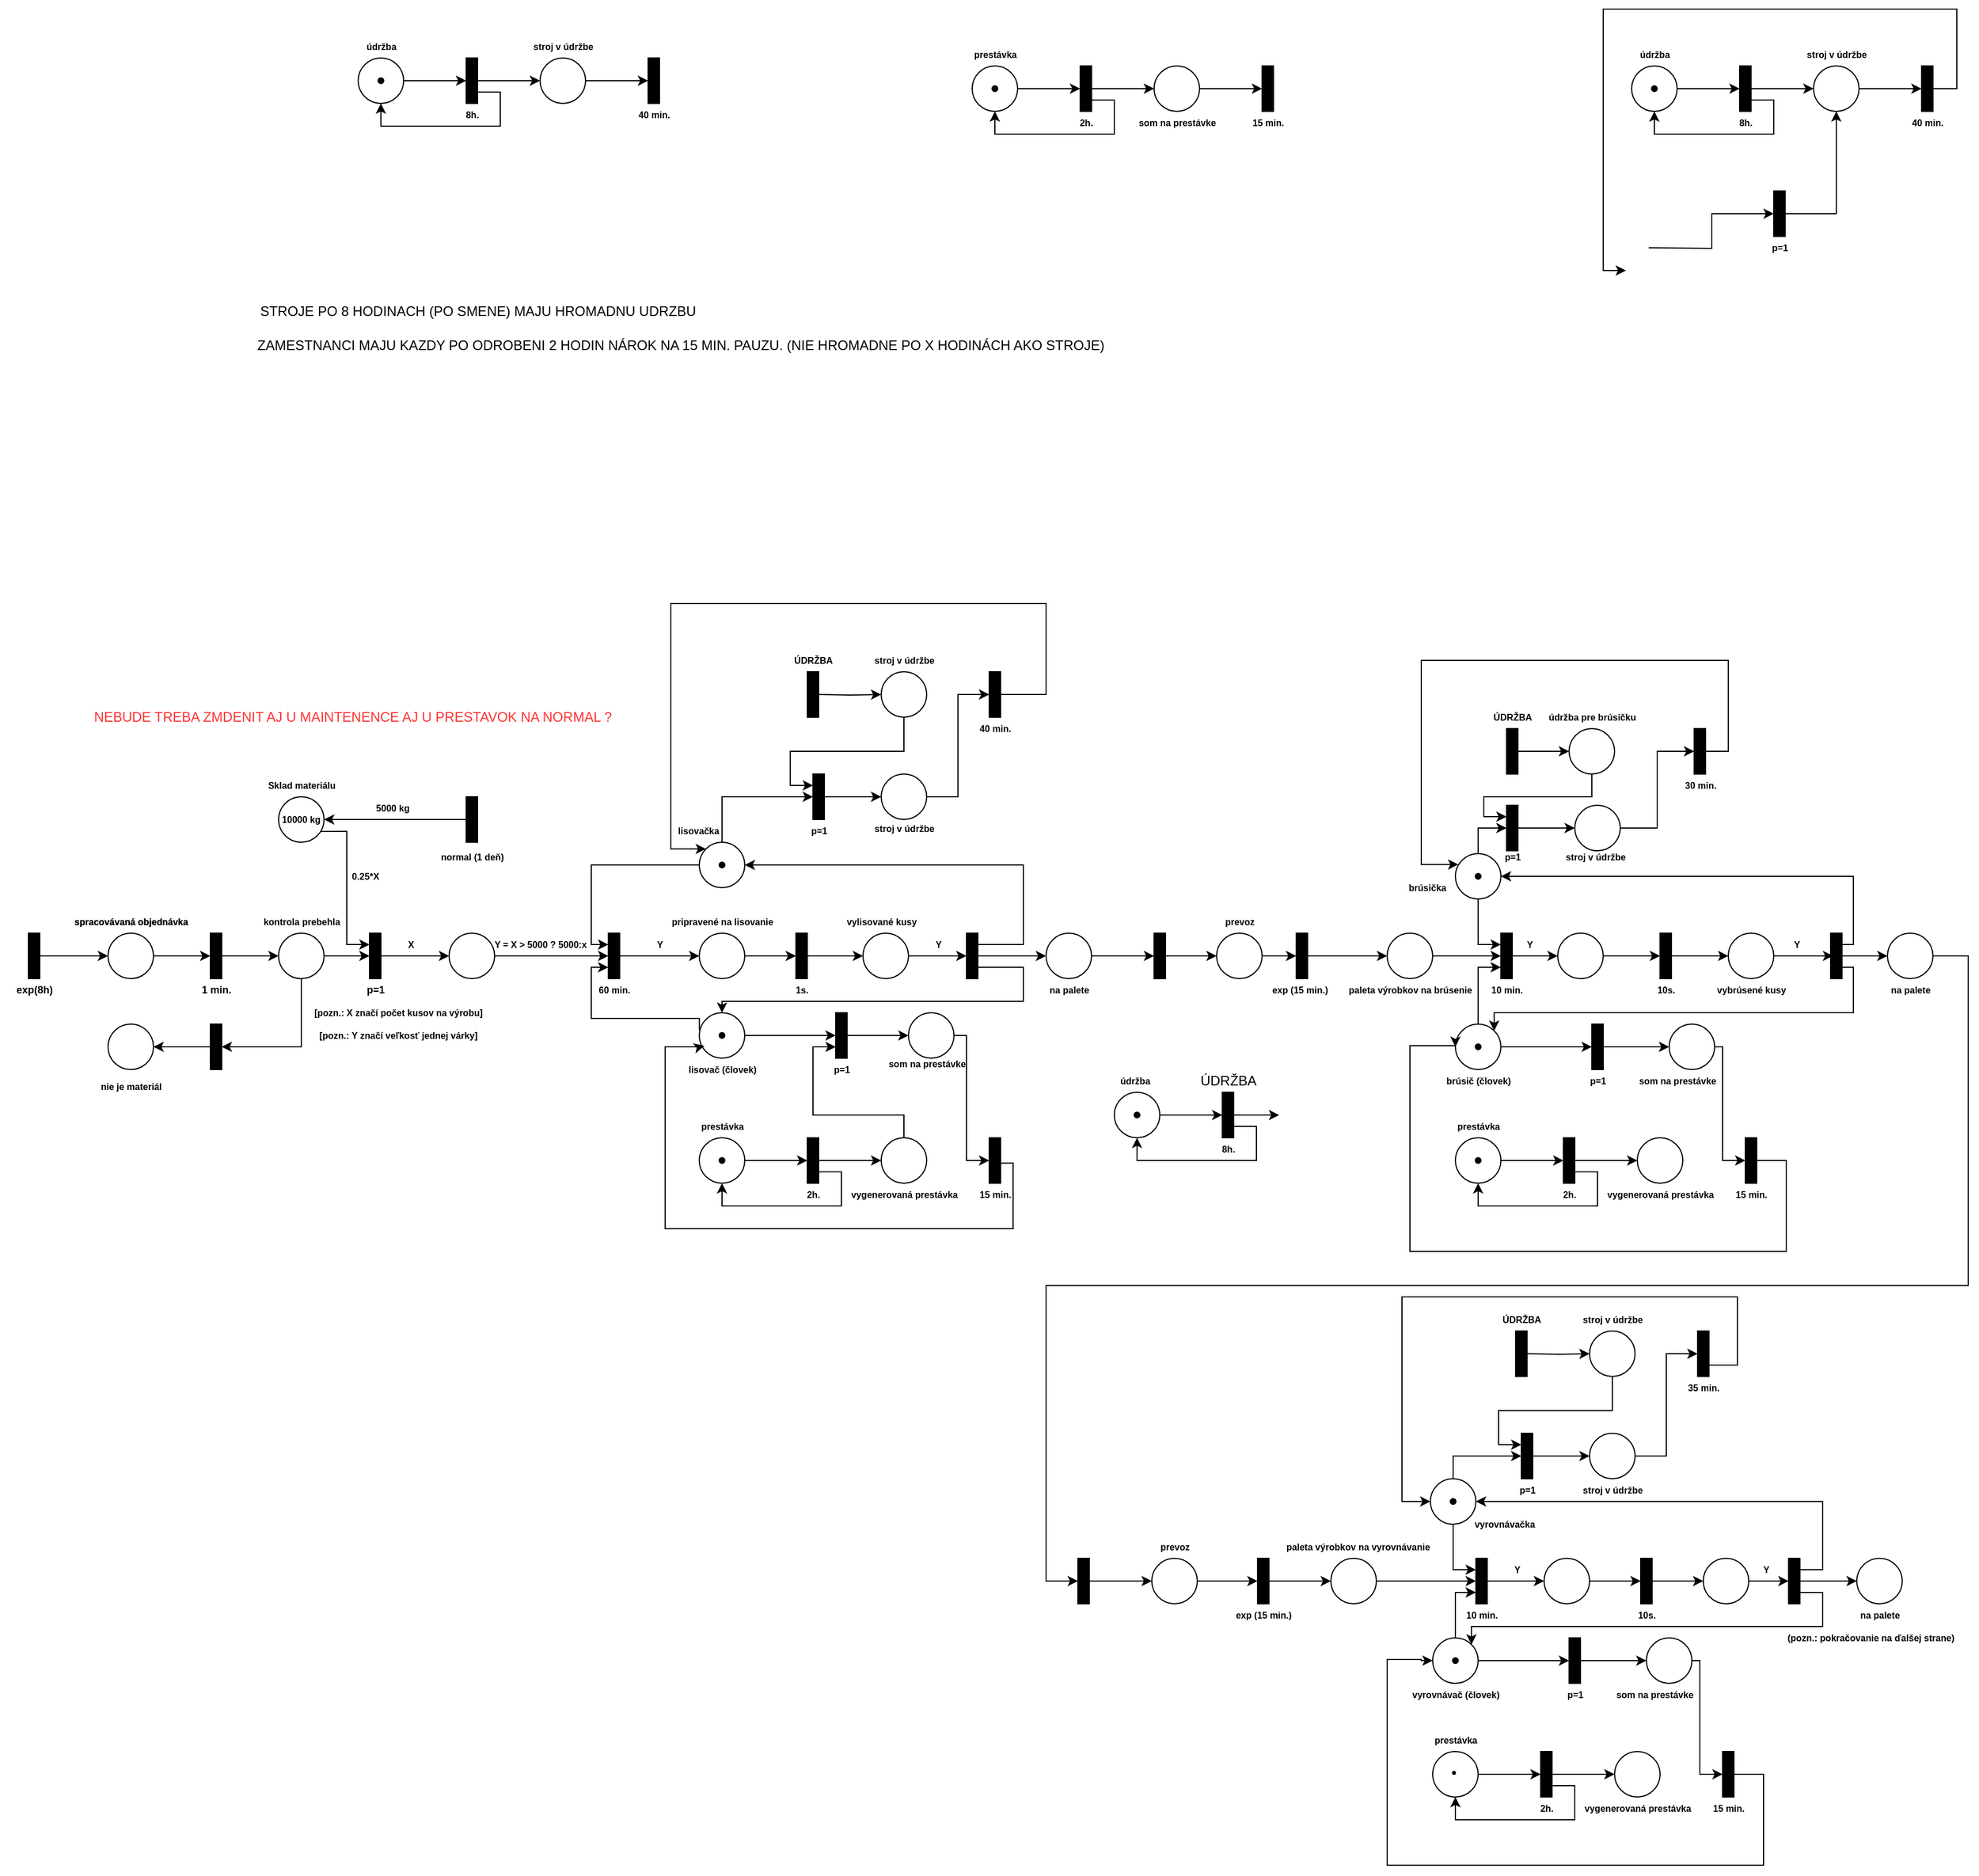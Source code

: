 <mxfile version="22.1.2" type="device" pages="2">
  <diagram name="Page-1" id="9L_iSFYxcWo2DNKwxm4P">
    <mxGraphModel dx="989" dy="1409" grid="1" gridSize="10" guides="1" tooltips="1" connect="1" arrows="1" fold="1" page="1" pageScale="1" pageWidth="1169" pageHeight="827" math="0" shadow="0">
      <root>
        <mxCell id="0" />
        <mxCell id="1" parent="0" />
        <mxCell id="WV2E-qCdzKCkwWMModYk-13" style="edgeStyle=orthogonalEdgeStyle;rounded=0;orthogonalLoop=1;jettySize=auto;html=1;entryX=0;entryY=0.5;entryDx=0;entryDy=0;" parent="1" source="WV2E-qCdzKCkwWMModYk-2" target="WV2E-qCdzKCkwWMModYk-8" edge="1">
          <mxGeometry relative="1" as="geometry" />
        </mxCell>
        <mxCell id="WV2E-qCdzKCkwWMModYk-2" value="" style="ellipse;whiteSpace=wrap;html=1;aspect=fixed;" parent="1" vertex="1">
          <mxGeometry x="95" y="160" width="40" height="40" as="geometry" />
        </mxCell>
        <mxCell id="WV2E-qCdzKCkwWMModYk-5" style="edgeStyle=orthogonalEdgeStyle;rounded=0;orthogonalLoop=1;jettySize=auto;html=1;entryX=0;entryY=0.5;entryDx=0;entryDy=0;" parent="1" source="WV2E-qCdzKCkwWMModYk-3" target="WV2E-qCdzKCkwWMModYk-2" edge="1">
          <mxGeometry relative="1" as="geometry" />
        </mxCell>
        <mxCell id="WV2E-qCdzKCkwWMModYk-3" value="" style="rounded=0;whiteSpace=wrap;html=1;gradientColor=none;fillColor=#000000;" parent="1" vertex="1">
          <mxGeometry x="25" y="160" width="10" height="40" as="geometry" />
        </mxCell>
        <mxCell id="WV2E-qCdzKCkwWMModYk-6" value="&lt;h6&gt;&lt;font style=&quot;font-size: 9px;&quot;&gt;exp(8h)&lt;/font&gt;&lt;/h6&gt;" style="text;html=1;align=center;verticalAlign=middle;resizable=0;points=[];autosize=1;strokeColor=none;fillColor=none;" parent="1" vertex="1">
          <mxGeometry y="180" width="60" height="60" as="geometry" />
        </mxCell>
        <mxCell id="WV2E-qCdzKCkwWMModYk-7" value="&lt;h6&gt;spracovávaná objednávka&lt;/h6&gt;" style="text;html=1;align=center;verticalAlign=middle;resizable=0;points=[];autosize=1;strokeColor=none;fillColor=none;labelBackgroundColor=none;" parent="1" vertex="1">
          <mxGeometry x="55" y="120" width="120" height="60" as="geometry" />
        </mxCell>
        <mxCell id="WV2E-qCdzKCkwWMModYk-8" value="" style="rounded=0;whiteSpace=wrap;html=1;gradientColor=none;fillColor=#000000;" parent="1" vertex="1">
          <mxGeometry x="185" y="160" width="10" height="40" as="geometry" />
        </mxCell>
        <mxCell id="IB5I2fbD3hVqZCZ33rX3-259" style="edgeStyle=orthogonalEdgeStyle;rounded=0;orthogonalLoop=1;jettySize=auto;html=1;" parent="1" source="WV2E-qCdzKCkwWMModYk-9" target="WV2E-qCdzKCkwWMModYk-92" edge="1">
          <mxGeometry relative="1" as="geometry" />
        </mxCell>
        <mxCell id="WV2E-qCdzKCkwWMModYk-9" value="" style="rounded=0;whiteSpace=wrap;html=1;gradientColor=none;fillColor=#000000;" parent="1" vertex="1">
          <mxGeometry x="1460" y="160" width="10" height="40" as="geometry" />
        </mxCell>
        <mxCell id="IB5I2fbD3hVqZCZ33rX3-263" style="edgeStyle=orthogonalEdgeStyle;rounded=0;orthogonalLoop=1;jettySize=auto;html=1;exitX=1;exitY=0.25;exitDx=0;exitDy=0;entryX=1;entryY=0.5;entryDx=0;entryDy=0;" parent="1" source="WV2E-qCdzKCkwWMModYk-10" target="WV2E-qCdzKCkwWMModYk-88" edge="1">
          <mxGeometry relative="1" as="geometry">
            <Array as="points">
              <mxPoint x="1630" y="170" />
              <mxPoint x="1630" y="110" />
            </Array>
          </mxGeometry>
        </mxCell>
        <mxCell id="IB5I2fbD3hVqZCZ33rX3-264" style="edgeStyle=orthogonalEdgeStyle;rounded=0;orthogonalLoop=1;jettySize=auto;html=1;entryX=0;entryY=0.5;entryDx=0;entryDy=0;" parent="1" source="WV2E-qCdzKCkwWMModYk-10" target="IB5I2fbD3hVqZCZ33rX3-244" edge="1">
          <mxGeometry relative="1" as="geometry" />
        </mxCell>
        <mxCell id="WV2E-qCdzKCkwWMModYk-10" value="" style="rounded=0;whiteSpace=wrap;html=1;gradientColor=none;fillColor=#000000;" parent="1" vertex="1">
          <mxGeometry x="1610" y="160" width="10" height="40" as="geometry" />
        </mxCell>
        <mxCell id="WV2E-qCdzKCkwWMModYk-11" value="" style="rounded=0;whiteSpace=wrap;html=1;gradientColor=none;fillColor=#000000;" parent="1" vertex="1">
          <mxGeometry x="410" y="40" width="10" height="40" as="geometry" />
        </mxCell>
        <mxCell id="IB5I2fbD3hVqZCZ33rX3-255" style="edgeStyle=orthogonalEdgeStyle;rounded=0;orthogonalLoop=1;jettySize=auto;html=1;exitX=1;exitY=0.5;exitDx=0;exitDy=0;" parent="1" source="WV2E-qCdzKCkwWMModYk-12" target="WV2E-qCdzKCkwWMModYk-17" edge="1">
          <mxGeometry relative="1" as="geometry" />
        </mxCell>
        <mxCell id="IB5I2fbD3hVqZCZ33rX3-288" style="edgeStyle=orthogonalEdgeStyle;rounded=0;orthogonalLoop=1;jettySize=auto;html=1;exitX=1;exitY=0.75;exitDx=0;exitDy=0;entryX=1;entryY=0;entryDx=0;entryDy=0;" parent="1" source="WV2E-qCdzKCkwWMModYk-10" target="WV2E-qCdzKCkwWMModYk-76" edge="1">
          <mxGeometry relative="1" as="geometry">
            <Array as="points">
              <mxPoint x="1630" y="190" />
              <mxPoint x="1630" y="230" />
              <mxPoint x="1314" y="230" />
            </Array>
          </mxGeometry>
        </mxCell>
        <mxCell id="WV2E-qCdzKCkwWMModYk-12" value="" style="rounded=0;whiteSpace=wrap;html=1;gradientColor=none;fillColor=#000000;" parent="1" vertex="1">
          <mxGeometry x="1320" y="160" width="10" height="40" as="geometry" />
        </mxCell>
        <mxCell id="WV2E-qCdzKCkwWMModYk-34" style="edgeStyle=orthogonalEdgeStyle;rounded=0;orthogonalLoop=1;jettySize=auto;html=1;entryX=0;entryY=0.5;entryDx=0;entryDy=0;" parent="1" source="WV2E-qCdzKCkwWMModYk-14" target="WV2E-qCdzKCkwWMModYk-26" edge="1">
          <mxGeometry relative="1" as="geometry" />
        </mxCell>
        <mxCell id="WV2E-qCdzKCkwWMModYk-36" style="edgeStyle=orthogonalEdgeStyle;rounded=0;orthogonalLoop=1;jettySize=auto;html=1;entryX=1;entryY=0.5;entryDx=0;entryDy=0;" parent="1" source="WV2E-qCdzKCkwWMModYk-14" target="WV2E-qCdzKCkwWMModYk-25" edge="1">
          <mxGeometry relative="1" as="geometry">
            <mxPoint x="265" y="260" as="targetPoint" />
            <Array as="points">
              <mxPoint x="265" y="260" />
            </Array>
          </mxGeometry>
        </mxCell>
        <mxCell id="WV2E-qCdzKCkwWMModYk-14" value="" style="ellipse;whiteSpace=wrap;html=1;aspect=fixed;" parent="1" vertex="1">
          <mxGeometry x="245" y="160" width="40" height="40" as="geometry" />
        </mxCell>
        <mxCell id="IB5I2fbD3hVqZCZ33rX3-65" style="edgeStyle=orthogonalEdgeStyle;rounded=0;orthogonalLoop=1;jettySize=auto;html=1;entryX=0;entryY=0.5;entryDx=0;entryDy=0;" parent="1" source="WV2E-qCdzKCkwWMModYk-15" target="WV2E-qCdzKCkwWMModYk-27" edge="1">
          <mxGeometry relative="1" as="geometry" />
        </mxCell>
        <mxCell id="WV2E-qCdzKCkwWMModYk-15" value="" style="ellipse;whiteSpace=wrap;html=1;aspect=fixed;" parent="1" vertex="1">
          <mxGeometry x="920" y="160" width="40" height="40" as="geometry" />
        </mxCell>
        <mxCell id="IB5I2fbD3hVqZCZ33rX3-256" style="edgeStyle=orthogonalEdgeStyle;rounded=0;orthogonalLoop=1;jettySize=auto;html=1;entryX=0;entryY=0.5;entryDx=0;entryDy=0;" parent="1" source="WV2E-qCdzKCkwWMModYk-17" target="WV2E-qCdzKCkwWMModYk-9" edge="1">
          <mxGeometry relative="1" as="geometry" />
        </mxCell>
        <mxCell id="WV2E-qCdzKCkwWMModYk-17" value="" style="ellipse;whiteSpace=wrap;html=1;aspect=fixed;" parent="1" vertex="1">
          <mxGeometry x="1370" y="160" width="40" height="40" as="geometry" />
        </mxCell>
        <mxCell id="IB5I2fbD3hVqZCZ33rX3-362" style="edgeStyle=orthogonalEdgeStyle;rounded=0;orthogonalLoop=1;jettySize=auto;html=1;entryX=0;entryY=0.75;entryDx=0;entryDy=0;" parent="1" source="WV2E-qCdzKCkwWMModYk-18" target="WV2E-qCdzKCkwWMModYk-96" edge="1">
          <mxGeometry relative="1" as="geometry">
            <mxPoint x="760" y="320" as="targetPoint" />
            <Array as="points">
              <mxPoint x="795" y="320" />
              <mxPoint x="715" y="320" />
              <mxPoint x="715" y="260" />
            </Array>
          </mxGeometry>
        </mxCell>
        <mxCell id="WV2E-qCdzKCkwWMModYk-18" value="" style="ellipse;whiteSpace=wrap;html=1;aspect=fixed;" parent="1" vertex="1">
          <mxGeometry x="775" y="340" width="40" height="40" as="geometry" />
        </mxCell>
        <mxCell id="WV2E-qCdzKCkwWMModYk-103" style="edgeStyle=orthogonalEdgeStyle;rounded=0;orthogonalLoop=1;jettySize=auto;html=1;entryX=0;entryY=0.5;entryDx=0;entryDy=0;" parent="1" source="WV2E-qCdzKCkwWMModYk-19" target="WV2E-qCdzKCkwWMModYk-100" edge="1">
          <mxGeometry relative="1" as="geometry" />
        </mxCell>
        <mxCell id="WV2E-qCdzKCkwWMModYk-19" value="" style="ellipse;whiteSpace=wrap;html=1;aspect=fixed;" parent="1" vertex="1">
          <mxGeometry x="615" y="160" width="40" height="40" as="geometry" />
        </mxCell>
        <mxCell id="WV2E-qCdzKCkwWMModYk-107" style="edgeStyle=orthogonalEdgeStyle;rounded=0;orthogonalLoop=1;jettySize=auto;html=1;entryX=0;entryY=0.5;entryDx=0;entryDy=0;" parent="1" source="WV2E-qCdzKCkwWMModYk-20" target="WV2E-qCdzKCkwWMModYk-97" edge="1">
          <mxGeometry relative="1" as="geometry" />
        </mxCell>
        <mxCell id="WV2E-qCdzKCkwWMModYk-20" value="" style="ellipse;whiteSpace=wrap;html=1;aspect=fixed;" parent="1" vertex="1">
          <mxGeometry x="759" y="160" width="40" height="40" as="geometry" />
        </mxCell>
        <mxCell id="WV2E-qCdzKCkwWMModYk-59" style="edgeStyle=orthogonalEdgeStyle;rounded=0;orthogonalLoop=1;jettySize=auto;html=1;entryX=0;entryY=0.25;entryDx=0;entryDy=0;" parent="1" source="WV2E-qCdzKCkwWMModYk-21" target="WV2E-qCdzKCkwWMModYk-30" edge="1">
          <mxGeometry relative="1" as="geometry">
            <Array as="points">
              <mxPoint x="520" y="100" />
              <mxPoint x="520" y="170" />
            </Array>
          </mxGeometry>
        </mxCell>
        <mxCell id="IB5I2fbD3hVqZCZ33rX3-16" style="edgeStyle=orthogonalEdgeStyle;rounded=0;orthogonalLoop=1;jettySize=auto;html=1;exitX=0.5;exitY=0;exitDx=0;exitDy=0;entryX=0;entryY=0.5;entryDx=0;entryDy=0;" parent="1" source="WV2E-qCdzKCkwWMModYk-21" target="WV2E-qCdzKCkwWMModYk-28" edge="1">
          <mxGeometry relative="1" as="geometry" />
        </mxCell>
        <mxCell id="WV2E-qCdzKCkwWMModYk-21" value="" style="ellipse;whiteSpace=wrap;html=1;aspect=fixed;" parent="1" vertex="1">
          <mxGeometry x="615" y="80" width="40" height="40" as="geometry" />
        </mxCell>
        <mxCell id="WV2E-qCdzKCkwWMModYk-22" value="&lt;h6&gt;10000 kg&lt;/h6&gt;" style="ellipse;whiteSpace=wrap;html=1;aspect=fixed;" parent="1" vertex="1">
          <mxGeometry x="245" y="40" width="40" height="40" as="geometry" />
        </mxCell>
        <mxCell id="WV2E-qCdzKCkwWMModYk-50" style="edgeStyle=orthogonalEdgeStyle;rounded=0;orthogonalLoop=1;jettySize=auto;html=1;entryX=0;entryY=0.5;entryDx=0;entryDy=0;" parent="1" source="WV2E-qCdzKCkwWMModYk-23" target="WV2E-qCdzKCkwWMModYk-30" edge="1">
          <mxGeometry relative="1" as="geometry">
            <mxPoint x="535" y="180" as="targetPoint" />
          </mxGeometry>
        </mxCell>
        <mxCell id="WV2E-qCdzKCkwWMModYk-23" value="" style="ellipse;whiteSpace=wrap;html=1;aspect=fixed;" parent="1" vertex="1">
          <mxGeometry x="395" y="160" width="40" height="40" as="geometry" />
        </mxCell>
        <mxCell id="WV2E-qCdzKCkwWMModYk-24" value="" style="ellipse;whiteSpace=wrap;html=1;aspect=fixed;" parent="1" vertex="1">
          <mxGeometry x="95" y="240" width="40" height="40" as="geometry" />
        </mxCell>
        <mxCell id="WV2E-qCdzKCkwWMModYk-37" style="edgeStyle=orthogonalEdgeStyle;rounded=0;orthogonalLoop=1;jettySize=auto;html=1;" parent="1" source="WV2E-qCdzKCkwWMModYk-25" target="WV2E-qCdzKCkwWMModYk-24" edge="1">
          <mxGeometry relative="1" as="geometry" />
        </mxCell>
        <mxCell id="WV2E-qCdzKCkwWMModYk-25" value="" style="rounded=0;whiteSpace=wrap;html=1;gradientColor=none;fillColor=#000000;" parent="1" vertex="1">
          <mxGeometry x="185" y="240" width="10" height="40" as="geometry" />
        </mxCell>
        <mxCell id="WV2E-qCdzKCkwWMModYk-40" style="edgeStyle=orthogonalEdgeStyle;rounded=0;orthogonalLoop=1;jettySize=auto;html=1;entryX=0;entryY=0.5;entryDx=0;entryDy=0;" parent="1" source="WV2E-qCdzKCkwWMModYk-26" target="WV2E-qCdzKCkwWMModYk-23" edge="1">
          <mxGeometry relative="1" as="geometry" />
        </mxCell>
        <mxCell id="WV2E-qCdzKCkwWMModYk-26" value="" style="rounded=0;whiteSpace=wrap;html=1;gradientColor=none;fillColor=#000000;" parent="1" vertex="1">
          <mxGeometry x="325" y="160" width="10" height="40" as="geometry" />
        </mxCell>
        <mxCell id="IB5I2fbD3hVqZCZ33rX3-66" style="edgeStyle=orthogonalEdgeStyle;rounded=0;orthogonalLoop=1;jettySize=auto;html=1;entryX=0;entryY=0.5;entryDx=0;entryDy=0;" parent="1" source="WV2E-qCdzKCkwWMModYk-27" target="WV2E-qCdzKCkwWMModYk-94" edge="1">
          <mxGeometry relative="1" as="geometry" />
        </mxCell>
        <mxCell id="WV2E-qCdzKCkwWMModYk-27" value="" style="rounded=0;whiteSpace=wrap;html=1;gradientColor=none;fillColor=#000000;" parent="1" vertex="1">
          <mxGeometry x="1015" y="160" width="10" height="40" as="geometry" />
        </mxCell>
        <mxCell id="IB5I2fbD3hVqZCZ33rX3-368" style="edgeStyle=orthogonalEdgeStyle;rounded=0;orthogonalLoop=1;jettySize=auto;html=1;entryX=0;entryY=0.5;entryDx=0;entryDy=0;" parent="1" source="WV2E-qCdzKCkwWMModYk-28" target="IB5I2fbD3hVqZCZ33rX3-248" edge="1">
          <mxGeometry relative="1" as="geometry" />
        </mxCell>
        <mxCell id="WV2E-qCdzKCkwWMModYk-28" value="" style="rounded=0;whiteSpace=wrap;html=1;gradientColor=none;fillColor=#000000;" parent="1" vertex="1">
          <mxGeometry x="715" y="20" width="10" height="40" as="geometry" />
        </mxCell>
        <mxCell id="WV2E-qCdzKCkwWMModYk-29" value="" style="rounded=0;whiteSpace=wrap;html=1;gradientColor=none;fillColor=#000000;" parent="1" vertex="1">
          <mxGeometry x="870" y="340" width="10" height="40" as="geometry" />
        </mxCell>
        <mxCell id="WV2E-qCdzKCkwWMModYk-57" style="edgeStyle=orthogonalEdgeStyle;rounded=0;orthogonalLoop=1;jettySize=auto;html=1;entryX=0;entryY=0.5;entryDx=0;entryDy=0;" parent="1" source="WV2E-qCdzKCkwWMModYk-30" target="WV2E-qCdzKCkwWMModYk-19" edge="1">
          <mxGeometry relative="1" as="geometry" />
        </mxCell>
        <mxCell id="WV2E-qCdzKCkwWMModYk-30" value="" style="rounded=0;whiteSpace=wrap;html=1;gradientColor=none;fillColor=#000000;" parent="1" vertex="1">
          <mxGeometry x="535" y="160" width="10" height="40" as="geometry" />
        </mxCell>
        <mxCell id="WV2E-qCdzKCkwWMModYk-31" style="edgeStyle=orthogonalEdgeStyle;rounded=0;orthogonalLoop=1;jettySize=auto;html=1;exitX=1;exitY=0.5;exitDx=0;exitDy=0;entryX=0;entryY=0.5;entryDx=0;entryDy=0;" parent="1" source="WV2E-qCdzKCkwWMModYk-8" target="WV2E-qCdzKCkwWMModYk-14" edge="1">
          <mxGeometry relative="1" as="geometry" />
        </mxCell>
        <mxCell id="WV2E-qCdzKCkwWMModYk-32" value="&lt;h6 style=&quot;line-height: 120%;&quot;&gt;spracovávaná objednávka&lt;/h6&gt;" style="text;html=1;align=center;verticalAlign=middle;resizable=0;points=[];autosize=1;strokeColor=none;fillColor=none;labelBackgroundColor=none;" parent="1" vertex="1">
          <mxGeometry x="55" y="120" width="120" height="60" as="geometry" />
        </mxCell>
        <mxCell id="WV2E-qCdzKCkwWMModYk-33" value="&lt;h6&gt;&lt;font style=&quot;font-size: 9px;&quot;&gt;1 min.&lt;/font&gt;&lt;/h6&gt;" style="text;html=1;align=center;verticalAlign=middle;resizable=0;points=[];autosize=1;strokeColor=none;fillColor=none;" parent="1" vertex="1">
          <mxGeometry x="165" y="180" width="50" height="60" as="geometry" />
        </mxCell>
        <mxCell id="WV2E-qCdzKCkwWMModYk-38" value="&lt;h6&gt;nie je materiál&lt;/h6&gt;" style="text;html=1;align=center;verticalAlign=middle;resizable=0;points=[];autosize=1;strokeColor=none;fillColor=none;" parent="1" vertex="1">
          <mxGeometry x="75" y="265" width="80" height="60" as="geometry" />
        </mxCell>
        <mxCell id="WV2E-qCdzKCkwWMModYk-39" value="&lt;h6&gt;&lt;font style=&quot;font-size: 9px;&quot;&gt;p=1&lt;/font&gt;&lt;/h6&gt;" style="text;html=1;align=center;verticalAlign=middle;resizable=0;points=[];autosize=1;strokeColor=none;fillColor=none;" parent="1" vertex="1">
          <mxGeometry x="310" y="180" width="40" height="60" as="geometry" />
        </mxCell>
        <mxCell id="WV2E-qCdzKCkwWMModYk-41" value="&lt;h6&gt;X&lt;/h6&gt;" style="text;html=1;align=center;verticalAlign=middle;resizable=0;points=[];autosize=1;strokeColor=none;fillColor=none;" parent="1" vertex="1">
          <mxGeometry x="346" y="140" width="30" height="60" as="geometry" />
        </mxCell>
        <mxCell id="WV2E-qCdzKCkwWMModYk-42" value="&lt;h6&gt;normal (1 deň)&lt;/h6&gt;" style="text;html=1;align=center;verticalAlign=middle;resizable=0;points=[];autosize=1;strokeColor=none;fillColor=none;" parent="1" vertex="1">
          <mxGeometry x="375" y="63" width="80" height="60" as="geometry" />
        </mxCell>
        <mxCell id="WV2E-qCdzKCkwWMModYk-43" style="edgeStyle=orthogonalEdgeStyle;rounded=0;orthogonalLoop=1;jettySize=auto;html=1;entryX=1;entryY=0.5;entryDx=0;entryDy=0;" parent="1" source="WV2E-qCdzKCkwWMModYk-11" target="WV2E-qCdzKCkwWMModYk-22" edge="1">
          <mxGeometry relative="1" as="geometry" />
        </mxCell>
        <mxCell id="WV2E-qCdzKCkwWMModYk-44" value="&lt;h6&gt;5000 kg&lt;/h6&gt;" style="text;html=1;align=center;verticalAlign=middle;resizable=0;points=[];autosize=1;strokeColor=none;fillColor=none;" parent="1" vertex="1">
          <mxGeometry x="320" y="20" width="50" height="60" as="geometry" />
        </mxCell>
        <mxCell id="WV2E-qCdzKCkwWMModYk-35" value="&lt;h6&gt;kontrola prebehla&lt;/h6&gt;" style="text;html=1;align=center;verticalAlign=middle;resizable=0;points=[];autosize=1;strokeColor=none;fillColor=none;" parent="1" vertex="1">
          <mxGeometry x="220" y="120" width="90" height="60" as="geometry" />
        </mxCell>
        <mxCell id="WV2E-qCdzKCkwWMModYk-47" style="edgeStyle=orthogonalEdgeStyle;rounded=0;orthogonalLoop=1;jettySize=auto;html=1;exitX=0.934;exitY=0.761;exitDx=0;exitDy=0;exitPerimeter=0;entryX=0;entryY=0.25;entryDx=0;entryDy=0;" parent="1" source="WV2E-qCdzKCkwWMModYk-22" target="WV2E-qCdzKCkwWMModYk-26" edge="1">
          <mxGeometry relative="1" as="geometry">
            <mxPoint x="285" y="110" as="targetPoint" />
          </mxGeometry>
        </mxCell>
        <mxCell id="WV2E-qCdzKCkwWMModYk-48" value="&lt;h6&gt;0.25*X&lt;/h6&gt;" style="text;html=1;align=center;verticalAlign=middle;resizable=0;points=[];autosize=1;strokeColor=none;fillColor=none;" parent="1" vertex="1">
          <mxGeometry x="296" y="80" width="50" height="60" as="geometry" />
        </mxCell>
        <mxCell id="WV2E-qCdzKCkwWMModYk-49" value="&lt;h6&gt;&lt;font style=&quot;font-size: 8px;&quot;&gt;[pozn.: X značí počet kusov na výrobu]&lt;/font&gt;&lt;/h6&gt;" style="text;html=1;align=center;verticalAlign=middle;resizable=0;points=[];autosize=1;strokeColor=none;fillColor=none;" parent="1" vertex="1">
          <mxGeometry x="265" y="200" width="170" height="60" as="geometry" />
        </mxCell>
        <mxCell id="WV2E-qCdzKCkwWMModYk-52" value="&lt;h6&gt;Y = X &amp;gt; 5000 ? 5000:x&lt;/h6&gt;" style="text;html=1;align=center;verticalAlign=middle;resizable=0;points=[];autosize=1;strokeColor=none;fillColor=none;" parent="1" vertex="1">
          <mxGeometry x="425" y="140" width="100" height="60" as="geometry" />
        </mxCell>
        <mxCell id="WV2E-qCdzKCkwWMModYk-53" value="&lt;h6&gt;[pozn.: Y značí veľkosť jednej várky]&lt;/h6&gt;" style="text;html=1;align=center;verticalAlign=middle;resizable=0;points=[];autosize=1;strokeColor=none;fillColor=none;" parent="1" vertex="1">
          <mxGeometry x="270" y="220" width="160" height="60" as="geometry" />
        </mxCell>
        <mxCell id="WV2E-qCdzKCkwWMModYk-54" value="&lt;h6&gt;60 min.&lt;/h6&gt;" style="text;html=1;align=center;verticalAlign=middle;resizable=0;points=[];autosize=1;strokeColor=none;fillColor=none;" parent="1" vertex="1">
          <mxGeometry x="515" y="180" width="50" height="60" as="geometry" />
        </mxCell>
        <mxCell id="WV2E-qCdzKCkwWMModYk-55" value="&lt;h6&gt;Sklad materiálu&lt;/h6&gt;" style="text;html=1;align=center;verticalAlign=middle;resizable=0;points=[];autosize=1;strokeColor=none;fillColor=none;" parent="1" vertex="1">
          <mxGeometry x="225" width="80" height="60" as="geometry" />
        </mxCell>
        <mxCell id="WV2E-qCdzKCkwWMModYk-58" value="&lt;h6&gt;Y&lt;/h6&gt;" style="text;html=1;align=center;verticalAlign=middle;resizable=0;points=[];autosize=1;strokeColor=none;fillColor=none;" parent="1" vertex="1">
          <mxGeometry x="565" y="140" width="30" height="60" as="geometry" />
        </mxCell>
        <mxCell id="WV2E-qCdzKCkwWMModYk-60" value="" style="ellipse;whiteSpace=wrap;html=1;aspect=fixed;gradientColor=none;fillColor=#000000;" parent="1" vertex="1">
          <mxGeometry x="632.5" y="97.5" width="5" height="5" as="geometry" />
        </mxCell>
        <mxCell id="WV2E-qCdzKCkwWMModYk-63" value="" style="group" parent="1" vertex="1" connectable="0">
          <mxGeometry x="615" y="340" width="40" height="40" as="geometry" />
        </mxCell>
        <mxCell id="WV2E-qCdzKCkwWMModYk-61" value="" style="ellipse;whiteSpace=wrap;html=1;aspect=fixed;" parent="WV2E-qCdzKCkwWMModYk-63" vertex="1">
          <mxGeometry width="40" height="40" as="geometry" />
        </mxCell>
        <mxCell id="WV2E-qCdzKCkwWMModYk-62" value="" style="ellipse;whiteSpace=wrap;html=1;aspect=fixed;gradientColor=none;fillColor=#000000;" parent="WV2E-qCdzKCkwWMModYk-63" vertex="1">
          <mxGeometry x="17.5" y="17.5" width="5" height="5" as="geometry" />
        </mxCell>
        <mxCell id="WV2E-qCdzKCkwWMModYk-66" value="" style="group" parent="1" vertex="1" connectable="0">
          <mxGeometry x="1258" y="640" width="40" height="40" as="geometry" />
        </mxCell>
        <mxCell id="WV2E-qCdzKCkwWMModYk-67" value="" style="ellipse;whiteSpace=wrap;html=1;aspect=fixed;" parent="WV2E-qCdzKCkwWMModYk-66" vertex="1">
          <mxGeometry width="40" height="40" as="geometry" />
        </mxCell>
        <mxCell id="WV2E-qCdzKCkwWMModYk-68" value="" style="ellipse;whiteSpace=wrap;html=1;aspect=fixed;gradientColor=none;fillColor=#000000;" parent="WV2E-qCdzKCkwWMModYk-66" vertex="1">
          <mxGeometry x="17.5" y="17.5" width="5" height="5" as="geometry" />
        </mxCell>
        <mxCell id="WV2E-qCdzKCkwWMModYk-75" value="" style="group" parent="1" vertex="1" connectable="0">
          <mxGeometry x="1280" y="240" width="40" height="40" as="geometry" />
        </mxCell>
        <mxCell id="WV2E-qCdzKCkwWMModYk-76" value="" style="ellipse;whiteSpace=wrap;html=1;aspect=fixed;" parent="WV2E-qCdzKCkwWMModYk-75" vertex="1">
          <mxGeometry width="40" height="40" as="geometry" />
        </mxCell>
        <mxCell id="WV2E-qCdzKCkwWMModYk-77" value="" style="ellipse;whiteSpace=wrap;html=1;aspect=fixed;gradientColor=none;fillColor=#000000;" parent="WV2E-qCdzKCkwWMModYk-75" vertex="1">
          <mxGeometry x="17.5" y="17.5" width="5" height="5" as="geometry" />
        </mxCell>
        <mxCell id="WV2E-qCdzKCkwWMModYk-84" value="" style="group" parent="1" vertex="1" connectable="0">
          <mxGeometry x="615" y="230" width="40" height="40" as="geometry" />
        </mxCell>
        <mxCell id="WV2E-qCdzKCkwWMModYk-85" value="" style="ellipse;whiteSpace=wrap;html=1;aspect=fixed;" parent="WV2E-qCdzKCkwWMModYk-84" vertex="1">
          <mxGeometry width="40" height="40" as="geometry" />
        </mxCell>
        <mxCell id="WV2E-qCdzKCkwWMModYk-86" value="" style="ellipse;whiteSpace=wrap;html=1;aspect=fixed;gradientColor=none;fillColor=#000000;" parent="WV2E-qCdzKCkwWMModYk-84" vertex="1">
          <mxGeometry x="17.5" y="17.5" width="5" height="5" as="geometry" />
        </mxCell>
        <mxCell id="WV2E-qCdzKCkwWMModYk-87" value="" style="group" parent="1" vertex="1" connectable="0">
          <mxGeometry x="1280" y="90" width="40" height="40" as="geometry" />
        </mxCell>
        <mxCell id="WV2E-qCdzKCkwWMModYk-88" value="" style="ellipse;whiteSpace=wrap;html=1;aspect=fixed;" parent="WV2E-qCdzKCkwWMModYk-87" vertex="1">
          <mxGeometry width="40" height="40" as="geometry" />
        </mxCell>
        <mxCell id="WV2E-qCdzKCkwWMModYk-89" value="" style="ellipse;whiteSpace=wrap;html=1;aspect=fixed;gradientColor=none;fillColor=#000000;" parent="WV2E-qCdzKCkwWMModYk-87" vertex="1">
          <mxGeometry x="17.5" y="17.5" width="5" height="5" as="geometry" />
        </mxCell>
        <mxCell id="IB5I2fbD3hVqZCZ33rX3-358" style="edgeStyle=orthogonalEdgeStyle;rounded=0;orthogonalLoop=1;jettySize=auto;html=1;entryX=0;entryY=0.5;entryDx=0;entryDy=0;" parent="1" source="WV2E-qCdzKCkwWMModYk-90" target="IB5I2fbD3hVqZCZ33rX3-235" edge="1">
          <mxGeometry relative="1" as="geometry">
            <mxPoint x="1288" y="730" as="targetPoint" />
          </mxGeometry>
        </mxCell>
        <mxCell id="WV2E-qCdzKCkwWMModYk-90" value="" style="ellipse;whiteSpace=wrap;html=1;aspect=fixed;" parent="1" vertex="1">
          <mxGeometry x="1170.5" y="710" width="40" height="40" as="geometry" />
        </mxCell>
        <mxCell id="IB5I2fbD3hVqZCZ33rX3-1001" style="edgeStyle=orthogonalEdgeStyle;rounded=0;orthogonalLoop=1;jettySize=auto;html=1;entryX=0;entryY=0.5;entryDx=0;entryDy=0;" parent="1" source="WV2E-qCdzKCkwWMModYk-91" target="IB5I2fbD3hVqZCZ33rX3-237" edge="1">
          <mxGeometry relative="1" as="geometry" />
        </mxCell>
        <mxCell id="WV2E-qCdzKCkwWMModYk-91" value="" style="ellipse;whiteSpace=wrap;html=1;aspect=fixed;" parent="1" vertex="1">
          <mxGeometry x="1358" y="710" width="40" height="40" as="geometry" />
        </mxCell>
        <mxCell id="WV2E-qCdzKCkwWMModYk-92" value="" style="ellipse;whiteSpace=wrap;html=1;aspect=fixed;" parent="1" vertex="1">
          <mxGeometry x="1520" y="160" width="40" height="40" as="geometry" />
        </mxCell>
        <mxCell id="IB5I2fbD3hVqZCZ33rX3-254" style="edgeStyle=orthogonalEdgeStyle;rounded=0;orthogonalLoop=1;jettySize=auto;html=1;entryX=0;entryY=0.5;entryDx=0;entryDy=0;" parent="1" source="WV2E-qCdzKCkwWMModYk-93" target="WV2E-qCdzKCkwWMModYk-12" edge="1">
          <mxGeometry relative="1" as="geometry" />
        </mxCell>
        <mxCell id="WV2E-qCdzKCkwWMModYk-93" value="" style="ellipse;whiteSpace=wrap;html=1;aspect=fixed;" parent="1" vertex="1">
          <mxGeometry x="1220" y="160" width="40" height="40" as="geometry" />
        </mxCell>
        <mxCell id="IB5I2fbD3hVqZCZ33rX3-242" style="edgeStyle=orthogonalEdgeStyle;rounded=0;orthogonalLoop=1;jettySize=auto;html=1;entryX=0;entryY=0.5;entryDx=0;entryDy=0;" parent="1" source="WV2E-qCdzKCkwWMModYk-94" target="WV2E-qCdzKCkwWMModYk-95" edge="1">
          <mxGeometry relative="1" as="geometry" />
        </mxCell>
        <mxCell id="WV2E-qCdzKCkwWMModYk-94" value="" style="ellipse;whiteSpace=wrap;html=1;aspect=fixed;" parent="1" vertex="1">
          <mxGeometry x="1070" y="160" width="40" height="40" as="geometry" />
        </mxCell>
        <mxCell id="IB5I2fbD3hVqZCZ33rX3-252" style="edgeStyle=orthogonalEdgeStyle;rounded=0;orthogonalLoop=1;jettySize=auto;html=1;entryX=0;entryY=0.5;entryDx=0;entryDy=0;" parent="1" source="WV2E-qCdzKCkwWMModYk-95" target="WV2E-qCdzKCkwWMModYk-93" edge="1">
          <mxGeometry relative="1" as="geometry">
            <mxPoint x="1240" y="180" as="targetPoint" />
          </mxGeometry>
        </mxCell>
        <mxCell id="WV2E-qCdzKCkwWMModYk-95" value="" style="rounded=0;whiteSpace=wrap;html=1;gradientColor=none;fillColor=#000000;" parent="1" vertex="1">
          <mxGeometry x="1140" y="160" width="10" height="40" as="geometry" />
        </mxCell>
        <mxCell id="IB5I2fbD3hVqZCZ33rX3-364" style="edgeStyle=orthogonalEdgeStyle;rounded=0;orthogonalLoop=1;jettySize=auto;html=1;entryX=0;entryY=0.5;entryDx=0;entryDy=0;" parent="1" source="WV2E-qCdzKCkwWMModYk-96" target="IB5I2fbD3hVqZCZ33rX3-338" edge="1">
          <mxGeometry relative="1" as="geometry" />
        </mxCell>
        <mxCell id="WV2E-qCdzKCkwWMModYk-96" value="" style="rounded=0;whiteSpace=wrap;html=1;gradientColor=none;fillColor=#000000;" parent="1" vertex="1">
          <mxGeometry x="735" y="230" width="10" height="40" as="geometry" />
        </mxCell>
        <mxCell id="WV2E-qCdzKCkwWMModYk-119" style="edgeStyle=orthogonalEdgeStyle;rounded=0;orthogonalLoop=1;jettySize=auto;html=1;entryX=1;entryY=0.5;entryDx=0;entryDy=0;exitX=1;exitY=0.25;exitDx=0;exitDy=0;" parent="1" source="WV2E-qCdzKCkwWMModYk-97" target="WV2E-qCdzKCkwWMModYk-21" edge="1">
          <mxGeometry relative="1" as="geometry">
            <Array as="points">
              <mxPoint x="900" y="170" />
              <mxPoint x="900" y="100" />
            </Array>
          </mxGeometry>
        </mxCell>
        <mxCell id="IB5I2fbD3hVqZCZ33rX3-1" style="edgeStyle=orthogonalEdgeStyle;rounded=0;orthogonalLoop=1;jettySize=auto;html=1;entryX=0;entryY=0.5;entryDx=0;entryDy=0;" parent="1" source="WV2E-qCdzKCkwWMModYk-97" target="WV2E-qCdzKCkwWMModYk-15" edge="1">
          <mxGeometry relative="1" as="geometry" />
        </mxCell>
        <mxCell id="WV2E-qCdzKCkwWMModYk-97" value="" style="rounded=0;whiteSpace=wrap;html=1;gradientColor=none;fillColor=#000000;" parent="1" vertex="1">
          <mxGeometry x="850" y="160" width="10" height="40" as="geometry" />
        </mxCell>
        <mxCell id="IB5I2fbD3hVqZCZ33rX3-9" style="edgeStyle=orthogonalEdgeStyle;rounded=0;orthogonalLoop=1;jettySize=auto;html=1;entryX=0;entryY=0.5;entryDx=0;entryDy=0;" parent="1" source="WV2E-qCdzKCkwWMModYk-98" target="WV2E-qCdzKCkwWMModYk-18" edge="1">
          <mxGeometry relative="1" as="geometry" />
        </mxCell>
        <mxCell id="WV2E-qCdzKCkwWMModYk-98" value="" style="rounded=0;whiteSpace=wrap;html=1;gradientColor=none;fillColor=#000000;" parent="1" vertex="1">
          <mxGeometry x="710" y="340" width="10" height="40" as="geometry" />
        </mxCell>
        <mxCell id="WV2E-qCdzKCkwWMModYk-105" style="edgeStyle=orthogonalEdgeStyle;rounded=0;orthogonalLoop=1;jettySize=auto;html=1;entryX=0;entryY=0.5;entryDx=0;entryDy=0;" parent="1" source="WV2E-qCdzKCkwWMModYk-100" target="WV2E-qCdzKCkwWMModYk-20" edge="1">
          <mxGeometry relative="1" as="geometry" />
        </mxCell>
        <mxCell id="WV2E-qCdzKCkwWMModYk-100" value="" style="rounded=0;whiteSpace=wrap;html=1;gradientColor=none;fillColor=#000000;" parent="1" vertex="1">
          <mxGeometry x="700" y="160" width="10" height="40" as="geometry" />
        </mxCell>
        <mxCell id="WV2E-qCdzKCkwWMModYk-101" value="&lt;h6&gt;lisovačka&lt;/h6&gt;" style="text;html=1;align=center;verticalAlign=middle;resizable=0;points=[];autosize=1;strokeColor=none;fillColor=none;" parent="1" vertex="1">
          <mxGeometry x="584" y="40" width="60" height="60" as="geometry" />
        </mxCell>
        <mxCell id="WV2E-qCdzKCkwWMModYk-102" value="&lt;h6&gt;pripravené na lisovanie&lt;/h6&gt;" style="text;html=1;align=center;verticalAlign=middle;resizable=0;points=[];autosize=1;strokeColor=none;fillColor=none;" parent="1" vertex="1">
          <mxGeometry x="580" y="120" width="110" height="60" as="geometry" />
        </mxCell>
        <mxCell id="WV2E-qCdzKCkwWMModYk-104" value="&lt;h6&gt;1s.&lt;/h6&gt;" style="text;html=1;align=center;verticalAlign=middle;resizable=0;points=[];autosize=1;strokeColor=none;fillColor=none;" parent="1" vertex="1">
          <mxGeometry x="690" y="180" width="30" height="60" as="geometry" />
        </mxCell>
        <mxCell id="WV2E-qCdzKCkwWMModYk-106" value="&lt;h6&gt;vylisované kusy&lt;/h6&gt;" style="text;html=1;align=center;verticalAlign=middle;resizable=0;points=[];autosize=1;strokeColor=none;fillColor=none;" parent="1" vertex="1">
          <mxGeometry x="730" y="120" width="90" height="60" as="geometry" />
        </mxCell>
        <mxCell id="WV2E-qCdzKCkwWMModYk-108" value="&lt;h6&gt;Y&lt;/h6&gt;" style="text;html=1;align=center;verticalAlign=middle;resizable=0;points=[];autosize=1;strokeColor=none;fillColor=none;" parent="1" vertex="1">
          <mxGeometry x="810" y="140" width="30" height="60" as="geometry" />
        </mxCell>
        <mxCell id="WV2E-qCdzKCkwWMModYk-112" value="&lt;h6&gt;lisovač (človek)&lt;/h6&gt;" style="text;html=1;align=center;verticalAlign=middle;resizable=0;points=[];autosize=1;strokeColor=none;fillColor=none;" parent="1" vertex="1">
          <mxGeometry x="595" y="250" width="80" height="60" as="geometry" />
        </mxCell>
        <mxCell id="WV2E-qCdzKCkwWMModYk-113" style="edgeStyle=orthogonalEdgeStyle;rounded=0;orthogonalLoop=1;jettySize=auto;html=1;entryX=0;entryY=0.75;entryDx=0;entryDy=0;exitX=0.003;exitY=0.376;exitDx=0;exitDy=0;exitPerimeter=0;" parent="1" source="WV2E-qCdzKCkwWMModYk-85" edge="1">
          <mxGeometry relative="1" as="geometry">
            <mxPoint x="535" y="190" as="targetPoint" />
            <mxPoint x="620" y="270" as="sourcePoint" />
            <Array as="points">
              <mxPoint x="520" y="235" />
              <mxPoint x="520" y="190" />
            </Array>
          </mxGeometry>
        </mxCell>
        <mxCell id="WV2E-qCdzKCkwWMModYk-120" value="&lt;h6&gt;p=1&lt;/h6&gt;" style="text;html=1;align=center;verticalAlign=middle;resizable=0;points=[];autosize=1;strokeColor=none;fillColor=none;" parent="1" vertex="1">
          <mxGeometry x="720" y="250" width="40" height="60" as="geometry" />
        </mxCell>
        <mxCell id="WV2E-qCdzKCkwWMModYk-121" style="edgeStyle=orthogonalEdgeStyle;rounded=0;orthogonalLoop=1;jettySize=auto;html=1;entryX=0;entryY=0.5;entryDx=0;entryDy=0;" parent="1" source="WV2E-qCdzKCkwWMModYk-85" target="WV2E-qCdzKCkwWMModYk-96" edge="1">
          <mxGeometry relative="1" as="geometry" />
        </mxCell>
        <mxCell id="IB5I2fbD3hVqZCZ33rX3-2" value="&lt;h6&gt;na palete&lt;/h6&gt;" style="text;html=1;align=center;verticalAlign=middle;resizable=0;points=[];autosize=1;strokeColor=none;fillColor=none;" parent="1" vertex="1">
          <mxGeometry x="910" y="180" width="60" height="60" as="geometry" />
        </mxCell>
        <mxCell id="IB5I2fbD3hVqZCZ33rX3-3" style="edgeStyle=orthogonalEdgeStyle;rounded=0;orthogonalLoop=1;jettySize=auto;html=1;exitX=1;exitY=0.75;exitDx=0;exitDy=0;entryX=0.5;entryY=0;entryDx=0;entryDy=0;" parent="1" source="WV2E-qCdzKCkwWMModYk-97" target="WV2E-qCdzKCkwWMModYk-85" edge="1">
          <mxGeometry relative="1" as="geometry">
            <Array as="points">
              <mxPoint x="900" y="190" />
              <mxPoint x="900" y="220" />
              <mxPoint x="635" y="220" />
            </Array>
          </mxGeometry>
        </mxCell>
        <mxCell id="IB5I2fbD3hVqZCZ33rX3-4" value="&lt;h6&gt;prestávka&lt;/h6&gt;" style="text;html=1;align=center;verticalAlign=middle;resizable=0;points=[];autosize=1;strokeColor=none;fillColor=none;" parent="1" vertex="1">
          <mxGeometry x="605" y="300" width="60" height="60" as="geometry" />
        </mxCell>
        <mxCell id="IB5I2fbD3hVqZCZ33rX3-6" style="edgeStyle=orthogonalEdgeStyle;rounded=0;orthogonalLoop=1;jettySize=auto;html=1;entryX=0;entryY=0.5;entryDx=0;entryDy=0;" parent="1" source="WV2E-qCdzKCkwWMModYk-61" target="WV2E-qCdzKCkwWMModYk-98" edge="1">
          <mxGeometry relative="1" as="geometry" />
        </mxCell>
        <mxCell id="IB5I2fbD3hVqZCZ33rX3-7" style="edgeStyle=orthogonalEdgeStyle;rounded=0;orthogonalLoop=1;jettySize=auto;html=1;exitX=1;exitY=0.75;exitDx=0;exitDy=0;" parent="1" source="WV2E-qCdzKCkwWMModYk-98" edge="1">
          <mxGeometry relative="1" as="geometry">
            <mxPoint x="635" y="380" as="targetPoint" />
            <Array as="points">
              <mxPoint x="740" y="370" />
              <mxPoint x="740" y="400" />
              <mxPoint x="635" y="400" />
              <mxPoint x="635" y="380" />
            </Array>
          </mxGeometry>
        </mxCell>
        <mxCell id="IB5I2fbD3hVqZCZ33rX3-8" value="&lt;h6&gt;2h.&lt;/h6&gt;" style="text;html=1;align=center;verticalAlign=middle;resizable=0;points=[];autosize=1;strokeColor=none;fillColor=none;" parent="1" vertex="1">
          <mxGeometry x="695" y="360" width="40" height="60" as="geometry" />
        </mxCell>
        <mxCell id="IB5I2fbD3hVqZCZ33rX3-11" value="&lt;h6&gt;15 min.&lt;/h6&gt;" style="text;html=1;align=center;verticalAlign=middle;resizable=0;points=[];autosize=1;strokeColor=none;fillColor=none;" parent="1" vertex="1">
          <mxGeometry x="850" y="360" width="50" height="60" as="geometry" />
        </mxCell>
        <mxCell id="IB5I2fbD3hVqZCZ33rX3-12" value="&lt;h6&gt;vygenerovaná prestávka&lt;/h6&gt;" style="text;html=1;align=center;verticalAlign=middle;resizable=0;points=[];autosize=1;strokeColor=none;fillColor=none;" parent="1" vertex="1">
          <mxGeometry x="735" y="360" width="120" height="60" as="geometry" />
        </mxCell>
        <mxCell id="IB5I2fbD3hVqZCZ33rX3-13" style="edgeStyle=orthogonalEdgeStyle;rounded=0;orthogonalLoop=1;jettySize=auto;html=1;entryX=0.111;entryY=0.728;entryDx=0;entryDy=0;entryPerimeter=0;" parent="1" target="WV2E-qCdzKCkwWMModYk-85" edge="1">
          <mxGeometry relative="1" as="geometry">
            <mxPoint x="876.24" y="362.32" as="sourcePoint" />
            <mxPoint x="615" y="260" as="targetPoint" />
            <Array as="points">
              <mxPoint x="891" y="362" />
              <mxPoint x="891" y="420" />
              <mxPoint x="585" y="420" />
              <mxPoint x="585" y="260" />
              <mxPoint x="616" y="260" />
            </Array>
          </mxGeometry>
        </mxCell>
        <mxCell id="IB5I2fbD3hVqZCZ33rX3-17" value="&lt;h6&gt;p=1&lt;/h6&gt;" style="text;html=1;align=center;verticalAlign=middle;resizable=0;points=[];autosize=1;strokeColor=none;fillColor=none;" parent="1" vertex="1">
          <mxGeometry x="700" y="40" width="40" height="60" as="geometry" />
        </mxCell>
        <mxCell id="IB5I2fbD3hVqZCZ33rX3-33" style="edgeStyle=orthogonalEdgeStyle;rounded=0;orthogonalLoop=1;jettySize=auto;html=1;entryX=0;entryY=0.5;entryDx=0;entryDy=0;" parent="1" source="IB5I2fbD3hVqZCZ33rX3-34" target="IB5I2fbD3hVqZCZ33rX3-35" edge="1">
          <mxGeometry relative="1" as="geometry" />
        </mxCell>
        <mxCell id="IB5I2fbD3hVqZCZ33rX3-34" value="" style="ellipse;whiteSpace=wrap;html=1;aspect=fixed;" parent="1" vertex="1">
          <mxGeometry x="475" y="-610" width="40" height="40" as="geometry" />
        </mxCell>
        <mxCell id="IB5I2fbD3hVqZCZ33rX3-35" value="" style="rounded=0;whiteSpace=wrap;html=1;gradientColor=none;fillColor=#000000;" parent="1" vertex="1">
          <mxGeometry x="570" y="-610" width="10" height="40" as="geometry" />
        </mxCell>
        <mxCell id="IB5I2fbD3hVqZCZ33rX3-36" value="" style="group" parent="1" vertex="1" connectable="0">
          <mxGeometry x="315" y="-610" width="40" height="40" as="geometry" />
        </mxCell>
        <mxCell id="IB5I2fbD3hVqZCZ33rX3-37" value="" style="ellipse;whiteSpace=wrap;html=1;aspect=fixed;" parent="IB5I2fbD3hVqZCZ33rX3-36" vertex="1">
          <mxGeometry width="40" height="40" as="geometry" />
        </mxCell>
        <mxCell id="IB5I2fbD3hVqZCZ33rX3-38" value="" style="ellipse;whiteSpace=wrap;html=1;aspect=fixed;gradientColor=none;fillColor=#000000;" parent="IB5I2fbD3hVqZCZ33rX3-36" vertex="1">
          <mxGeometry x="17.5" y="17.5" width="5" height="5" as="geometry" />
        </mxCell>
        <mxCell id="IB5I2fbD3hVqZCZ33rX3-39" style="edgeStyle=orthogonalEdgeStyle;rounded=0;orthogonalLoop=1;jettySize=auto;html=1;entryX=0;entryY=0.5;entryDx=0;entryDy=0;" parent="1" source="IB5I2fbD3hVqZCZ33rX3-40" target="IB5I2fbD3hVqZCZ33rX3-34" edge="1">
          <mxGeometry relative="1" as="geometry" />
        </mxCell>
        <mxCell id="IB5I2fbD3hVqZCZ33rX3-40" value="" style="rounded=0;whiteSpace=wrap;html=1;gradientColor=none;fillColor=#000000;" parent="1" vertex="1">
          <mxGeometry x="410" y="-610" width="10" height="40" as="geometry" />
        </mxCell>
        <mxCell id="IB5I2fbD3hVqZCZ33rX3-41" style="edgeStyle=orthogonalEdgeStyle;rounded=0;orthogonalLoop=1;jettySize=auto;html=1;entryX=0;entryY=0.5;entryDx=0;entryDy=0;" parent="1" source="IB5I2fbD3hVqZCZ33rX3-37" target="IB5I2fbD3hVqZCZ33rX3-40" edge="1">
          <mxGeometry relative="1" as="geometry" />
        </mxCell>
        <mxCell id="IB5I2fbD3hVqZCZ33rX3-42" style="edgeStyle=orthogonalEdgeStyle;rounded=0;orthogonalLoop=1;jettySize=auto;html=1;exitX=1;exitY=0.75;exitDx=0;exitDy=0;" parent="1" source="IB5I2fbD3hVqZCZ33rX3-40" edge="1">
          <mxGeometry relative="1" as="geometry">
            <mxPoint x="335" y="-570" as="targetPoint" />
            <Array as="points">
              <mxPoint x="440" y="-580" />
              <mxPoint x="440" y="-550" />
              <mxPoint x="335" y="-550" />
              <mxPoint x="335" y="-570" />
            </Array>
          </mxGeometry>
        </mxCell>
        <mxCell id="IB5I2fbD3hVqZCZ33rX3-43" value="&lt;h6&gt;8h.&lt;/h6&gt;" style="text;html=1;align=center;verticalAlign=middle;resizable=0;points=[];autosize=1;strokeColor=none;fillColor=none;" parent="1" vertex="1">
          <mxGeometry x="395" y="-590" width="40" height="60" as="geometry" />
        </mxCell>
        <mxCell id="IB5I2fbD3hVqZCZ33rX3-44" value="&lt;h6&gt;40 min.&lt;/h6&gt;" style="text;html=1;align=center;verticalAlign=middle;resizable=0;points=[];autosize=1;strokeColor=none;fillColor=none;" parent="1" vertex="1">
          <mxGeometry x="550" y="-590" width="50" height="60" as="geometry" />
        </mxCell>
        <mxCell id="IB5I2fbD3hVqZCZ33rX3-45" value="&lt;h6&gt;stroj v údržbe&lt;/h6&gt;" style="text;html=1;align=center;verticalAlign=middle;resizable=0;points=[];autosize=1;strokeColor=none;fillColor=none;" parent="1" vertex="1">
          <mxGeometry x="455" y="-650" width="80" height="60" as="geometry" />
        </mxCell>
        <mxCell id="IB5I2fbD3hVqZCZ33rX3-46" value="&lt;h6&gt;údržba&lt;/h6&gt;" style="text;html=1;align=center;verticalAlign=middle;resizable=0;points=[];autosize=1;strokeColor=none;fillColor=none;" parent="1" vertex="1">
          <mxGeometry x="310" y="-650" width="50" height="60" as="geometry" />
        </mxCell>
        <mxCell id="IB5I2fbD3hVqZCZ33rX3-61" value="" style="group" parent="1" vertex="1" connectable="0">
          <mxGeometry x="610" y="-110" width="290" height="120" as="geometry" />
        </mxCell>
        <mxCell id="IB5I2fbD3hVqZCZ33rX3-48" value="" style="ellipse;whiteSpace=wrap;html=1;aspect=fixed;" parent="IB5I2fbD3hVqZCZ33rX3-61" vertex="1">
          <mxGeometry x="165" y="40" width="40" height="40" as="geometry" />
        </mxCell>
        <mxCell id="IB5I2fbD3hVqZCZ33rX3-49" value="" style="rounded=0;whiteSpace=wrap;html=1;gradientColor=none;fillColor=#000000;" parent="IB5I2fbD3hVqZCZ33rX3-61" vertex="1">
          <mxGeometry x="260" y="40" width="10" height="40" as="geometry" />
        </mxCell>
        <mxCell id="IB5I2fbD3hVqZCZ33rX3-53" style="edgeStyle=orthogonalEdgeStyle;rounded=0;orthogonalLoop=1;jettySize=auto;html=1;entryX=0;entryY=0.5;entryDx=0;entryDy=0;" parent="IB5I2fbD3hVqZCZ33rX3-61" target="IB5I2fbD3hVqZCZ33rX3-48" edge="1">
          <mxGeometry relative="1" as="geometry">
            <mxPoint x="110" y="60" as="sourcePoint" />
          </mxGeometry>
        </mxCell>
        <mxCell id="IB5I2fbD3hVqZCZ33rX3-58" value="&lt;h6&gt;40 min.&lt;/h6&gt;" style="text;html=1;align=center;verticalAlign=middle;resizable=0;points=[];autosize=1;strokeColor=none;fillColor=none;" parent="IB5I2fbD3hVqZCZ33rX3-61" vertex="1">
          <mxGeometry x="240" y="60" width="50" height="60" as="geometry" />
        </mxCell>
        <mxCell id="IB5I2fbD3hVqZCZ33rX3-59" value="&lt;h6&gt;stroj v údržbe&lt;/h6&gt;" style="text;html=1;align=center;verticalAlign=middle;resizable=0;points=[];autosize=1;strokeColor=none;fillColor=none;" parent="IB5I2fbD3hVqZCZ33rX3-61" vertex="1">
          <mxGeometry x="145" width="80" height="60" as="geometry" />
        </mxCell>
        <mxCell id="IB5I2fbD3hVqZCZ33rX3-230" value="" style="rounded=0;whiteSpace=wrap;html=1;gradientColor=none;fillColor=#000000;" parent="IB5I2fbD3hVqZCZ33rX3-61" vertex="1">
          <mxGeometry x="100" y="40" width="10" height="40" as="geometry" />
        </mxCell>
        <mxCell id="IB5I2fbD3hVqZCZ33rX3-973" value="&lt;h6&gt;ÚDRŽBA&lt;/h6&gt;" style="text;html=1;align=center;verticalAlign=middle;resizable=0;points=[];autosize=1;strokeColor=none;fillColor=none;" parent="IB5I2fbD3hVqZCZ33rX3-61" vertex="1">
          <mxGeometry x="75" width="60" height="60" as="geometry" />
        </mxCell>
        <mxCell id="IB5I2fbD3hVqZCZ33rX3-64" style="edgeStyle=orthogonalEdgeStyle;rounded=0;orthogonalLoop=1;jettySize=auto;html=1;entryX=0;entryY=0;entryDx=0;entryDy=0;" parent="1" source="IB5I2fbD3hVqZCZ33rX3-49" target="WV2E-qCdzKCkwWMModYk-21" edge="1">
          <mxGeometry relative="1" as="geometry">
            <mxPoint x="590" y="30" as="targetPoint" />
            <Array as="points">
              <mxPoint x="920" y="-50" />
              <mxPoint x="920" y="-130" />
              <mxPoint x="590" y="-130" />
              <mxPoint x="590" y="86" />
            </Array>
          </mxGeometry>
        </mxCell>
        <mxCell id="IB5I2fbD3hVqZCZ33rX3-67" value="&lt;h6&gt;prevoz&lt;/h6&gt;" style="text;html=1;align=center;verticalAlign=middle;resizable=0;points=[];autosize=1;strokeColor=none;fillColor=none;" parent="1" vertex="1">
          <mxGeometry x="1065" y="120" width="50" height="60" as="geometry" />
        </mxCell>
        <mxCell id="IB5I2fbD3hVqZCZ33rX3-326" style="edgeStyle=orthogonalEdgeStyle;rounded=0;orthogonalLoop=1;jettySize=auto;html=1;entryX=0;entryY=0.5;entryDx=0;entryDy=0;" parent="1" source="IB5I2fbD3hVqZCZ33rX3-234" target="IB5I2fbD3hVqZCZ33rX3-247" edge="1">
          <mxGeometry relative="1" as="geometry" />
        </mxCell>
        <mxCell id="IB5I2fbD3hVqZCZ33rX3-234" value="" style="rounded=0;whiteSpace=wrap;html=1;gradientColor=none;fillColor=#000000;" parent="1" vertex="1">
          <mxGeometry x="948" y="710" width="10" height="40" as="geometry" />
        </mxCell>
        <mxCell id="IB5I2fbD3hVqZCZ33rX3-360" style="edgeStyle=orthogonalEdgeStyle;rounded=0;orthogonalLoop=1;jettySize=auto;html=1;entryX=0;entryY=0.5;entryDx=0;entryDy=0;" parent="1" source="IB5I2fbD3hVqZCZ33rX3-235" target="WV2E-qCdzKCkwWMModYk-91" edge="1">
          <mxGeometry relative="1" as="geometry">
            <mxPoint x="1348.0" y="730" as="targetPoint" />
          </mxGeometry>
        </mxCell>
        <mxCell id="IB5I2fbD3hVqZCZ33rX3-235" value="" style="rounded=0;whiteSpace=wrap;html=1;gradientColor=none;fillColor=#000000;" parent="1" vertex="1">
          <mxGeometry x="1298" y="710" width="10" height="40" as="geometry" />
        </mxCell>
        <mxCell id="IB5I2fbD3hVqZCZ33rX3-1003" style="edgeStyle=orthogonalEdgeStyle;rounded=0;orthogonalLoop=1;jettySize=auto;html=1;exitX=1;exitY=0.5;exitDx=0;exitDy=0;entryX=0;entryY=0.5;entryDx=0;entryDy=0;entryPerimeter=0;" parent="1" source="IB5I2fbD3hVqZCZ33rX3-237" target="IB5I2fbD3hVqZCZ33rX3-335" edge="1">
          <mxGeometry relative="1" as="geometry">
            <mxPoint x="1493" y="730" as="targetPoint" />
          </mxGeometry>
        </mxCell>
        <mxCell id="IB5I2fbD3hVqZCZ33rX3-237" value="" style="rounded=0;whiteSpace=wrap;html=1;gradientColor=none;fillColor=#000000;" parent="1" vertex="1">
          <mxGeometry x="1443" y="710" width="10" height="40" as="geometry" />
        </mxCell>
        <mxCell id="IB5I2fbD3hVqZCZ33rX3-283" style="edgeStyle=orthogonalEdgeStyle;rounded=0;orthogonalLoop=1;jettySize=auto;html=1;entryX=0.5;entryY=1;entryDx=0;entryDy=0;" parent="1" source="IB5I2fbD3hVqZCZ33rX3-238" target="IB5I2fbD3hVqZCZ33rX3-267" edge="1">
          <mxGeometry relative="1" as="geometry" />
        </mxCell>
        <mxCell id="IB5I2fbD3hVqZCZ33rX3-238" value="" style="rounded=0;whiteSpace=wrap;html=1;gradientColor=none;fillColor=#000000;" parent="1" vertex="1">
          <mxGeometry x="1560" y="-493" width="10" height="40" as="geometry" />
        </mxCell>
        <mxCell id="IB5I2fbD3hVqZCZ33rX3-330" style="edgeStyle=orthogonalEdgeStyle;rounded=0;orthogonalLoop=1;jettySize=auto;html=1;entryX=0;entryY=0.5;entryDx=0;entryDy=0;" parent="1" source="IB5I2fbD3hVqZCZ33rX3-239" target="WV2E-qCdzKCkwWMModYk-90" edge="1">
          <mxGeometry relative="1" as="geometry" />
        </mxCell>
        <mxCell id="IB5I2fbD3hVqZCZ33rX3-239" value="" style="rounded=0;whiteSpace=wrap;html=1;gradientColor=none;fillColor=#000000;" parent="1" vertex="1">
          <mxGeometry x="1106" y="710" width="10" height="40" as="geometry" />
        </mxCell>
        <mxCell id="IB5I2fbD3hVqZCZ33rX3-1012" style="edgeStyle=orthogonalEdgeStyle;rounded=0;orthogonalLoop=1;jettySize=auto;html=1;entryX=0;entryY=0.5;entryDx=0;entryDy=0;" parent="1" source="IB5I2fbD3hVqZCZ33rX3-240" target="IB5I2fbD3hVqZCZ33rX3-341" edge="1">
          <mxGeometry relative="1" as="geometry" />
        </mxCell>
        <mxCell id="IB5I2fbD3hVqZCZ33rX3-240" value="" style="rounded=0;whiteSpace=wrap;html=1;gradientColor=none;fillColor=#000000;" parent="1" vertex="1">
          <mxGeometry x="1400" y="240" width="10" height="40" as="geometry" />
        </mxCell>
        <mxCell id="IB5I2fbD3hVqZCZ33rX3-1007" style="edgeStyle=orthogonalEdgeStyle;rounded=0;orthogonalLoop=1;jettySize=auto;html=1;entryX=0;entryY=0.5;entryDx=0;entryDy=0;" parent="1" source="IB5I2fbD3hVqZCZ33rX3-241" target="IB5I2fbD3hVqZCZ33rX3-337" edge="1">
          <mxGeometry relative="1" as="geometry" />
        </mxCell>
        <mxCell id="EB40JKuoeWMjUJjDGLlS-1" style="edgeStyle=orthogonalEdgeStyle;rounded=0;orthogonalLoop=1;jettySize=auto;html=1;exitX=1;exitY=0.25;exitDx=0;exitDy=0;entryX=1;entryY=0.5;entryDx=0;entryDy=0;" edge="1" parent="1" source="IB5I2fbD3hVqZCZ33rX3-241" target="WV2E-qCdzKCkwWMModYk-67">
          <mxGeometry relative="1" as="geometry" />
        </mxCell>
        <mxCell id="EB40JKuoeWMjUJjDGLlS-2" style="edgeStyle=orthogonalEdgeStyle;rounded=0;orthogonalLoop=1;jettySize=auto;html=1;exitX=1;exitY=0.75;exitDx=0;exitDy=0;entryX=1;entryY=0;entryDx=0;entryDy=0;" edge="1" parent="1" source="IB5I2fbD3hVqZCZ33rX3-241" target="IB5I2fbD3hVqZCZ33rX3-1016">
          <mxGeometry relative="1" as="geometry">
            <mxPoint x="1540" y="780" as="targetPoint" />
            <Array as="points">
              <mxPoint x="1603" y="740" />
              <mxPoint x="1603" y="770" />
              <mxPoint x="1294" y="770" />
            </Array>
          </mxGeometry>
        </mxCell>
        <mxCell id="IB5I2fbD3hVqZCZ33rX3-241" value="" style="rounded=0;whiteSpace=wrap;html=1;gradientColor=none;fillColor=#000000;" parent="1" vertex="1">
          <mxGeometry x="1573" y="710" width="10" height="40" as="geometry" />
        </mxCell>
        <mxCell id="IB5I2fbD3hVqZCZ33rX3-243" value="&lt;h6&gt;exp (15 min.)&lt;/h6&gt;" style="text;html=1;align=center;verticalAlign=middle;resizable=0;points=[];autosize=1;strokeColor=none;fillColor=none;" parent="1" vertex="1">
          <mxGeometry x="1108" y="180" width="70" height="60" as="geometry" />
        </mxCell>
        <mxCell id="IB5I2fbD3hVqZCZ33rX3-323" style="edgeStyle=orthogonalEdgeStyle;rounded=0;orthogonalLoop=1;jettySize=auto;html=1;entryX=0;entryY=0.5;entryDx=0;entryDy=0;" parent="1" source="IB5I2fbD3hVqZCZ33rX3-244" target="IB5I2fbD3hVqZCZ33rX3-234" edge="1">
          <mxGeometry relative="1" as="geometry">
            <mxPoint x="1170.635" y="540" as="targetPoint" />
            <Array as="points">
              <mxPoint x="1731" y="180" />
              <mxPoint x="1731" y="470" />
              <mxPoint x="920" y="470" />
              <mxPoint x="920" y="730" />
            </Array>
          </mxGeometry>
        </mxCell>
        <mxCell id="IB5I2fbD3hVqZCZ33rX3-244" value="" style="ellipse;whiteSpace=wrap;html=1;aspect=fixed;" parent="1" vertex="1">
          <mxGeometry x="1660" y="160" width="40" height="40" as="geometry" />
        </mxCell>
        <mxCell id="IB5I2fbD3hVqZCZ33rX3-328" style="edgeStyle=orthogonalEdgeStyle;rounded=0;orthogonalLoop=1;jettySize=auto;html=1;" parent="1" source="IB5I2fbD3hVqZCZ33rX3-247" target="IB5I2fbD3hVqZCZ33rX3-239" edge="1">
          <mxGeometry relative="1" as="geometry" />
        </mxCell>
        <mxCell id="IB5I2fbD3hVqZCZ33rX3-247" value="" style="ellipse;whiteSpace=wrap;html=1;aspect=fixed;" parent="1" vertex="1">
          <mxGeometry x="1013" y="710" width="40" height="40" as="geometry" />
        </mxCell>
        <mxCell id="IB5I2fbD3hVqZCZ33rX3-373" style="edgeStyle=orthogonalEdgeStyle;rounded=0;orthogonalLoop=1;jettySize=auto;html=1;entryX=0;entryY=0.5;entryDx=0;entryDy=0;" parent="1" source="IB5I2fbD3hVqZCZ33rX3-248" target="IB5I2fbD3hVqZCZ33rX3-49" edge="1">
          <mxGeometry relative="1" as="geometry" />
        </mxCell>
        <mxCell id="IB5I2fbD3hVqZCZ33rX3-248" value="" style="ellipse;whiteSpace=wrap;html=1;aspect=fixed;" parent="1" vertex="1">
          <mxGeometry x="775" y="20" width="40" height="40" as="geometry" />
        </mxCell>
        <mxCell id="IB5I2fbD3hVqZCZ33rX3-253" value="&lt;h6&gt;paleta výrobkov na brúsenie&lt;/h6&gt;" style="text;html=1;align=center;verticalAlign=middle;resizable=0;points=[];autosize=1;strokeColor=none;fillColor=none;" parent="1" vertex="1">
          <mxGeometry x="1175" y="180" width="130" height="60" as="geometry" />
        </mxCell>
        <mxCell id="IB5I2fbD3hVqZCZ33rX3-257" value="&lt;h6&gt;Y&lt;/h6&gt;" style="text;html=1;align=center;verticalAlign=middle;resizable=0;points=[];autosize=1;strokeColor=none;fillColor=none;" parent="1" vertex="1">
          <mxGeometry x="1330" y="140" width="30" height="60" as="geometry" />
        </mxCell>
        <mxCell id="IB5I2fbD3hVqZCZ33rX3-258" value="&lt;h6&gt;10s.&lt;/h6&gt;" style="text;html=1;align=center;verticalAlign=middle;resizable=0;points=[];autosize=1;strokeColor=none;fillColor=none;" parent="1" vertex="1">
          <mxGeometry x="1445" y="180" width="40" height="60" as="geometry" />
        </mxCell>
        <mxCell id="IB5I2fbD3hVqZCZ33rX3-260" value="&lt;h6&gt;vybrúsené kusy&lt;/h6&gt;" style="text;html=1;align=center;verticalAlign=middle;resizable=0;points=[];autosize=1;strokeColor=none;fillColor=none;" parent="1" vertex="1">
          <mxGeometry x="1500" y="180" width="80" height="60" as="geometry" />
        </mxCell>
        <mxCell id="IB5I2fbD3hVqZCZ33rX3-261" style="edgeStyle=orthogonalEdgeStyle;rounded=0;orthogonalLoop=1;jettySize=auto;html=1;entryX=0.218;entryY=0.499;entryDx=0;entryDy=0;entryPerimeter=0;" parent="1" source="WV2E-qCdzKCkwWMModYk-92" target="WV2E-qCdzKCkwWMModYk-10" edge="1">
          <mxGeometry relative="1" as="geometry" />
        </mxCell>
        <mxCell id="IB5I2fbD3hVqZCZ33rX3-262" style="edgeStyle=orthogonalEdgeStyle;rounded=0;orthogonalLoop=1;jettySize=auto;html=1;entryX=0;entryY=0.25;entryDx=0;entryDy=0;" parent="1" source="WV2E-qCdzKCkwWMModYk-88" target="WV2E-qCdzKCkwWMModYk-12" edge="1">
          <mxGeometry relative="1" as="geometry" />
        </mxCell>
        <mxCell id="IB5I2fbD3hVqZCZ33rX3-265" value="&lt;h6&gt;na palete&lt;/h6&gt;" style="text;html=1;align=center;verticalAlign=middle;resizable=0;points=[];autosize=1;strokeColor=none;fillColor=none;" parent="1" vertex="1">
          <mxGeometry x="1650" y="180" width="60" height="60" as="geometry" />
        </mxCell>
        <mxCell id="IB5I2fbD3hVqZCZ33rX3-280" value="" style="group" parent="1" vertex="1" connectable="0">
          <mxGeometry x="1430" y="-643" width="290" height="120" as="geometry" />
        </mxCell>
        <mxCell id="IB5I2fbD3hVqZCZ33rX3-267" value="" style="ellipse;whiteSpace=wrap;html=1;aspect=fixed;" parent="IB5I2fbD3hVqZCZ33rX3-280" vertex="1">
          <mxGeometry x="165" y="40" width="40" height="40" as="geometry" />
        </mxCell>
        <mxCell id="IB5I2fbD3hVqZCZ33rX3-268" value="" style="rounded=0;whiteSpace=wrap;html=1;gradientColor=none;fillColor=#000000;" parent="IB5I2fbD3hVqZCZ33rX3-280" vertex="1">
          <mxGeometry x="260" y="40" width="10" height="40" as="geometry" />
        </mxCell>
        <mxCell id="IB5I2fbD3hVqZCZ33rX3-266" style="edgeStyle=orthogonalEdgeStyle;rounded=0;orthogonalLoop=1;jettySize=auto;html=1;entryX=0;entryY=0.5;entryDx=0;entryDy=0;" parent="IB5I2fbD3hVqZCZ33rX3-280" source="IB5I2fbD3hVqZCZ33rX3-267" target="IB5I2fbD3hVqZCZ33rX3-268" edge="1">
          <mxGeometry relative="1" as="geometry" />
        </mxCell>
        <mxCell id="IB5I2fbD3hVqZCZ33rX3-269" value="" style="group" parent="IB5I2fbD3hVqZCZ33rX3-280" vertex="1" connectable="0">
          <mxGeometry x="5" y="40" width="40" height="40" as="geometry" />
        </mxCell>
        <mxCell id="IB5I2fbD3hVqZCZ33rX3-270" value="" style="ellipse;whiteSpace=wrap;html=1;aspect=fixed;" parent="IB5I2fbD3hVqZCZ33rX3-269" vertex="1">
          <mxGeometry width="40" height="40" as="geometry" />
        </mxCell>
        <mxCell id="IB5I2fbD3hVqZCZ33rX3-271" value="" style="ellipse;whiteSpace=wrap;html=1;aspect=fixed;gradientColor=none;fillColor=#000000;" parent="IB5I2fbD3hVqZCZ33rX3-269" vertex="1">
          <mxGeometry x="17.5" y="17.5" width="5" height="5" as="geometry" />
        </mxCell>
        <mxCell id="IB5I2fbD3hVqZCZ33rX3-272" style="edgeStyle=orthogonalEdgeStyle;rounded=0;orthogonalLoop=1;jettySize=auto;html=1;entryX=0;entryY=0.5;entryDx=0;entryDy=0;" parent="IB5I2fbD3hVqZCZ33rX3-280" source="IB5I2fbD3hVqZCZ33rX3-273" target="IB5I2fbD3hVqZCZ33rX3-267" edge="1">
          <mxGeometry relative="1" as="geometry" />
        </mxCell>
        <mxCell id="IB5I2fbD3hVqZCZ33rX3-273" value="" style="rounded=0;whiteSpace=wrap;html=1;gradientColor=none;fillColor=#000000;" parent="IB5I2fbD3hVqZCZ33rX3-280" vertex="1">
          <mxGeometry x="100" y="40" width="10" height="40" as="geometry" />
        </mxCell>
        <mxCell id="IB5I2fbD3hVqZCZ33rX3-274" style="edgeStyle=orthogonalEdgeStyle;rounded=0;orthogonalLoop=1;jettySize=auto;html=1;entryX=0;entryY=0.5;entryDx=0;entryDy=0;" parent="IB5I2fbD3hVqZCZ33rX3-280" source="IB5I2fbD3hVqZCZ33rX3-270" target="IB5I2fbD3hVqZCZ33rX3-273" edge="1">
          <mxGeometry relative="1" as="geometry" />
        </mxCell>
        <mxCell id="IB5I2fbD3hVqZCZ33rX3-275" style="edgeStyle=orthogonalEdgeStyle;rounded=0;orthogonalLoop=1;jettySize=auto;html=1;exitX=1;exitY=0.75;exitDx=0;exitDy=0;" parent="IB5I2fbD3hVqZCZ33rX3-280" source="IB5I2fbD3hVqZCZ33rX3-273" edge="1">
          <mxGeometry relative="1" as="geometry">
            <mxPoint x="25" y="80" as="targetPoint" />
            <Array as="points">
              <mxPoint x="130" y="70" />
              <mxPoint x="130" y="100" />
              <mxPoint x="25" y="100" />
              <mxPoint x="25" y="80" />
            </Array>
          </mxGeometry>
        </mxCell>
        <mxCell id="IB5I2fbD3hVqZCZ33rX3-276" value="&lt;h6&gt;8h.&lt;/h6&gt;" style="text;html=1;align=center;verticalAlign=middle;resizable=0;points=[];autosize=1;strokeColor=none;fillColor=none;" parent="IB5I2fbD3hVqZCZ33rX3-280" vertex="1">
          <mxGeometry x="85" y="60" width="40" height="60" as="geometry" />
        </mxCell>
        <mxCell id="IB5I2fbD3hVqZCZ33rX3-277" value="&lt;h6&gt;40 min.&lt;/h6&gt;" style="text;html=1;align=center;verticalAlign=middle;resizable=0;points=[];autosize=1;strokeColor=none;fillColor=none;" parent="IB5I2fbD3hVqZCZ33rX3-280" vertex="1">
          <mxGeometry x="240" y="60" width="50" height="60" as="geometry" />
        </mxCell>
        <mxCell id="IB5I2fbD3hVqZCZ33rX3-278" value="&lt;h6&gt;stroj v údržbe&lt;/h6&gt;" style="text;html=1;align=center;verticalAlign=middle;resizable=0;points=[];autosize=1;strokeColor=none;fillColor=none;" parent="IB5I2fbD3hVqZCZ33rX3-280" vertex="1">
          <mxGeometry x="145" width="80" height="60" as="geometry" />
        </mxCell>
        <mxCell id="IB5I2fbD3hVqZCZ33rX3-279" value="&lt;h6&gt;údržba&lt;/h6&gt;" style="text;html=1;align=center;verticalAlign=middle;resizable=0;points=[];autosize=1;strokeColor=none;fillColor=none;" parent="IB5I2fbD3hVqZCZ33rX3-280" vertex="1">
          <mxGeometry width="50" height="60" as="geometry" />
        </mxCell>
        <mxCell id="IB5I2fbD3hVqZCZ33rX3-281" style="edgeStyle=orthogonalEdgeStyle;rounded=0;orthogonalLoop=1;jettySize=auto;html=1;exitX=0.5;exitY=0;exitDx=0;exitDy=0;entryX=0;entryY=0.5;entryDx=0;entryDy=0;" parent="1" target="IB5I2fbD3hVqZCZ33rX3-238" edge="1">
          <mxGeometry relative="1" as="geometry">
            <mxPoint x="1450" y="-443" as="sourcePoint" />
          </mxGeometry>
        </mxCell>
        <mxCell id="IB5I2fbD3hVqZCZ33rX3-282" value="&lt;h6&gt;p=1&lt;/h6&gt;" style="text;html=1;align=center;verticalAlign=middle;resizable=0;points=[];autosize=1;strokeColor=none;fillColor=none;" parent="1" vertex="1">
          <mxGeometry x="1545" y="-473" width="40" height="60" as="geometry" />
        </mxCell>
        <mxCell id="IB5I2fbD3hVqZCZ33rX3-284" style="edgeStyle=orthogonalEdgeStyle;rounded=0;orthogonalLoop=1;jettySize=auto;html=1;entryX=0;entryY=0.5;entryDx=0;entryDy=0;" parent="1" source="IB5I2fbD3hVqZCZ33rX3-268" edge="1">
          <mxGeometry relative="1" as="geometry">
            <mxPoint x="1430" y="-423" as="targetPoint" />
            <Array as="points">
              <mxPoint x="1721" y="-583" />
              <mxPoint x="1721" y="-653" />
              <mxPoint x="1410" y="-653" />
              <mxPoint x="1410" y="-423" />
            </Array>
          </mxGeometry>
        </mxCell>
        <mxCell id="IB5I2fbD3hVqZCZ33rX3-285" value="&lt;h6&gt;brúsička&lt;/h6&gt;" style="text;html=1;align=center;verticalAlign=middle;resizable=0;points=[];autosize=1;strokeColor=none;fillColor=none;" parent="1" vertex="1">
          <mxGeometry x="1225" y="90" width="60" height="60" as="geometry" />
        </mxCell>
        <mxCell id="IB5I2fbD3hVqZCZ33rX3-286" style="edgeStyle=orthogonalEdgeStyle;rounded=0;orthogonalLoop=1;jettySize=auto;html=1;entryX=0;entryY=0.75;entryDx=0;entryDy=0;" parent="1" source="WV2E-qCdzKCkwWMModYk-76" target="WV2E-qCdzKCkwWMModYk-12" edge="1">
          <mxGeometry relative="1" as="geometry" />
        </mxCell>
        <mxCell id="IB5I2fbD3hVqZCZ33rX3-289" style="edgeStyle=orthogonalEdgeStyle;rounded=0;orthogonalLoop=1;jettySize=auto;html=1;entryX=0;entryY=0.5;entryDx=0;entryDy=0;" parent="1" source="WV2E-qCdzKCkwWMModYk-76" target="IB5I2fbD3hVqZCZ33rX3-240" edge="1">
          <mxGeometry relative="1" as="geometry">
            <mxPoint x="1400" y="260" as="targetPoint" />
          </mxGeometry>
        </mxCell>
        <mxCell id="IB5I2fbD3hVqZCZ33rX3-290" style="edgeStyle=orthogonalEdgeStyle;rounded=0;orthogonalLoop=1;jettySize=auto;html=1;entryX=0;entryY=0.5;entryDx=0;entryDy=0;" parent="1" source="IB5I2fbD3hVqZCZ33rX3-291" target="IB5I2fbD3hVqZCZ33rX3-292" edge="1">
          <mxGeometry relative="1" as="geometry" />
        </mxCell>
        <mxCell id="IB5I2fbD3hVqZCZ33rX3-291" value="" style="ellipse;whiteSpace=wrap;html=1;aspect=fixed;" parent="1" vertex="1">
          <mxGeometry x="1015" y="-603" width="40" height="40" as="geometry" />
        </mxCell>
        <mxCell id="IB5I2fbD3hVqZCZ33rX3-292" value="" style="rounded=0;whiteSpace=wrap;html=1;gradientColor=none;fillColor=#000000;" parent="1" vertex="1">
          <mxGeometry x="1110" y="-603" width="10" height="40" as="geometry" />
        </mxCell>
        <mxCell id="IB5I2fbD3hVqZCZ33rX3-293" value="" style="group" parent="1" vertex="1" connectable="0">
          <mxGeometry x="855" y="-603" width="40" height="40" as="geometry" />
        </mxCell>
        <mxCell id="IB5I2fbD3hVqZCZ33rX3-294" value="" style="ellipse;whiteSpace=wrap;html=1;aspect=fixed;" parent="IB5I2fbD3hVqZCZ33rX3-293" vertex="1">
          <mxGeometry width="40" height="40" as="geometry" />
        </mxCell>
        <mxCell id="IB5I2fbD3hVqZCZ33rX3-295" value="" style="ellipse;whiteSpace=wrap;html=1;aspect=fixed;gradientColor=none;fillColor=#000000;" parent="IB5I2fbD3hVqZCZ33rX3-293" vertex="1">
          <mxGeometry x="17.5" y="17.5" width="5" height="5" as="geometry" />
        </mxCell>
        <mxCell id="IB5I2fbD3hVqZCZ33rX3-296" style="edgeStyle=orthogonalEdgeStyle;rounded=0;orthogonalLoop=1;jettySize=auto;html=1;entryX=0;entryY=0.5;entryDx=0;entryDy=0;" parent="1" source="IB5I2fbD3hVqZCZ33rX3-297" target="IB5I2fbD3hVqZCZ33rX3-291" edge="1">
          <mxGeometry relative="1" as="geometry" />
        </mxCell>
        <mxCell id="IB5I2fbD3hVqZCZ33rX3-297" value="" style="rounded=0;whiteSpace=wrap;html=1;gradientColor=none;fillColor=#000000;" parent="1" vertex="1">
          <mxGeometry x="950" y="-603" width="10" height="40" as="geometry" />
        </mxCell>
        <mxCell id="IB5I2fbD3hVqZCZ33rX3-298" value="&lt;h6&gt;prestávka&lt;/h6&gt;" style="text;html=1;align=center;verticalAlign=middle;resizable=0;points=[];autosize=1;strokeColor=none;fillColor=none;" parent="1" vertex="1">
          <mxGeometry x="845" y="-643" width="60" height="60" as="geometry" />
        </mxCell>
        <mxCell id="IB5I2fbD3hVqZCZ33rX3-299" style="edgeStyle=orthogonalEdgeStyle;rounded=0;orthogonalLoop=1;jettySize=auto;html=1;entryX=0;entryY=0.5;entryDx=0;entryDy=0;" parent="1" source="IB5I2fbD3hVqZCZ33rX3-294" target="IB5I2fbD3hVqZCZ33rX3-297" edge="1">
          <mxGeometry relative="1" as="geometry" />
        </mxCell>
        <mxCell id="IB5I2fbD3hVqZCZ33rX3-300" style="edgeStyle=orthogonalEdgeStyle;rounded=0;orthogonalLoop=1;jettySize=auto;html=1;exitX=1;exitY=0.75;exitDx=0;exitDy=0;" parent="1" source="IB5I2fbD3hVqZCZ33rX3-297" edge="1">
          <mxGeometry relative="1" as="geometry">
            <mxPoint x="875" y="-563" as="targetPoint" />
            <Array as="points">
              <mxPoint x="980" y="-573" />
              <mxPoint x="980" y="-543" />
              <mxPoint x="875" y="-543" />
              <mxPoint x="875" y="-563" />
            </Array>
          </mxGeometry>
        </mxCell>
        <mxCell id="IB5I2fbD3hVqZCZ33rX3-301" value="&lt;h6&gt;2h.&lt;/h6&gt;" style="text;html=1;align=center;verticalAlign=middle;resizable=0;points=[];autosize=1;strokeColor=none;fillColor=none;" parent="1" vertex="1">
          <mxGeometry x="935" y="-583" width="40" height="60" as="geometry" />
        </mxCell>
        <mxCell id="IB5I2fbD3hVqZCZ33rX3-302" value="&lt;h6&gt;15 min.&lt;/h6&gt;" style="text;html=1;align=center;verticalAlign=middle;resizable=0;points=[];autosize=1;strokeColor=none;fillColor=none;" parent="1" vertex="1">
          <mxGeometry x="1090" y="-583" width="50" height="60" as="geometry" />
        </mxCell>
        <mxCell id="IB5I2fbD3hVqZCZ33rX3-303" value="&lt;h6&gt;som na prestávke&lt;/h6&gt;" style="text;html=1;align=center;verticalAlign=middle;resizable=0;points=[];autosize=1;strokeColor=none;fillColor=none;" parent="1" vertex="1">
          <mxGeometry x="990" y="-583" width="90" height="60" as="geometry" />
        </mxCell>
        <mxCell id="IB5I2fbD3hVqZCZ33rX3-318" value="" style="group" parent="1" vertex="1" connectable="0">
          <mxGeometry x="1270" y="300" width="295" height="120" as="geometry" />
        </mxCell>
        <mxCell id="IB5I2fbD3hVqZCZ33rX3-305" value="" style="ellipse;whiteSpace=wrap;html=1;aspect=fixed;" parent="IB5I2fbD3hVqZCZ33rX3-318" vertex="1">
          <mxGeometry x="170" y="40" width="40" height="40" as="geometry" />
        </mxCell>
        <mxCell id="IB5I2fbD3hVqZCZ33rX3-306" value="" style="rounded=0;whiteSpace=wrap;html=1;gradientColor=none;fillColor=#000000;" parent="IB5I2fbD3hVqZCZ33rX3-318" vertex="1">
          <mxGeometry x="265" y="40" width="10" height="40" as="geometry" />
        </mxCell>
        <mxCell id="IB5I2fbD3hVqZCZ33rX3-307" value="" style="group" parent="IB5I2fbD3hVqZCZ33rX3-318" vertex="1" connectable="0">
          <mxGeometry x="10" y="40" width="40" height="40" as="geometry" />
        </mxCell>
        <mxCell id="IB5I2fbD3hVqZCZ33rX3-308" value="" style="ellipse;whiteSpace=wrap;html=1;aspect=fixed;" parent="IB5I2fbD3hVqZCZ33rX3-307" vertex="1">
          <mxGeometry width="40" height="40" as="geometry" />
        </mxCell>
        <mxCell id="IB5I2fbD3hVqZCZ33rX3-309" value="" style="ellipse;whiteSpace=wrap;html=1;aspect=fixed;gradientColor=none;fillColor=#000000;" parent="IB5I2fbD3hVqZCZ33rX3-307" vertex="1">
          <mxGeometry x="17.5" y="17.5" width="5" height="5" as="geometry" />
        </mxCell>
        <mxCell id="IB5I2fbD3hVqZCZ33rX3-310" style="edgeStyle=orthogonalEdgeStyle;rounded=0;orthogonalLoop=1;jettySize=auto;html=1;entryX=0;entryY=0.5;entryDx=0;entryDy=0;" parent="IB5I2fbD3hVqZCZ33rX3-318" source="IB5I2fbD3hVqZCZ33rX3-311" target="IB5I2fbD3hVqZCZ33rX3-305" edge="1">
          <mxGeometry relative="1" as="geometry" />
        </mxCell>
        <mxCell id="IB5I2fbD3hVqZCZ33rX3-311" value="" style="rounded=0;whiteSpace=wrap;html=1;gradientColor=none;fillColor=#000000;" parent="IB5I2fbD3hVqZCZ33rX3-318" vertex="1">
          <mxGeometry x="105" y="40" width="10" height="40" as="geometry" />
        </mxCell>
        <mxCell id="IB5I2fbD3hVqZCZ33rX3-312" value="&lt;h6&gt;prestávka&lt;/h6&gt;" style="text;html=1;align=center;verticalAlign=middle;resizable=0;points=[];autosize=1;strokeColor=none;fillColor=none;" parent="IB5I2fbD3hVqZCZ33rX3-318" vertex="1">
          <mxGeometry width="60" height="60" as="geometry" />
        </mxCell>
        <mxCell id="IB5I2fbD3hVqZCZ33rX3-313" style="edgeStyle=orthogonalEdgeStyle;rounded=0;orthogonalLoop=1;jettySize=auto;html=1;entryX=0;entryY=0.5;entryDx=0;entryDy=0;" parent="IB5I2fbD3hVqZCZ33rX3-318" source="IB5I2fbD3hVqZCZ33rX3-308" target="IB5I2fbD3hVqZCZ33rX3-311" edge="1">
          <mxGeometry relative="1" as="geometry" />
        </mxCell>
        <mxCell id="IB5I2fbD3hVqZCZ33rX3-314" style="edgeStyle=orthogonalEdgeStyle;rounded=0;orthogonalLoop=1;jettySize=auto;html=1;exitX=1;exitY=0.75;exitDx=0;exitDy=0;" parent="IB5I2fbD3hVqZCZ33rX3-318" source="IB5I2fbD3hVqZCZ33rX3-311" edge="1">
          <mxGeometry relative="1" as="geometry">
            <mxPoint x="30" y="80" as="targetPoint" />
            <Array as="points">
              <mxPoint x="135" y="70" />
              <mxPoint x="135" y="100" />
              <mxPoint x="30" y="100" />
              <mxPoint x="30" y="80" />
            </Array>
          </mxGeometry>
        </mxCell>
        <mxCell id="IB5I2fbD3hVqZCZ33rX3-315" value="&lt;h6&gt;2h.&lt;/h6&gt;" style="text;html=1;align=center;verticalAlign=middle;resizable=0;points=[];autosize=1;strokeColor=none;fillColor=none;" parent="IB5I2fbD3hVqZCZ33rX3-318" vertex="1">
          <mxGeometry x="90" y="60" width="40" height="60" as="geometry" />
        </mxCell>
        <mxCell id="IB5I2fbD3hVqZCZ33rX3-317" value="&lt;h6&gt;vygenerovaná prestávka&lt;br&gt;&lt;/h6&gt;" style="text;html=1;align=center;verticalAlign=middle;resizable=0;points=[];autosize=1;strokeColor=none;fillColor=none;" parent="IB5I2fbD3hVqZCZ33rX3-318" vertex="1">
          <mxGeometry x="130" y="60" width="120" height="60" as="geometry" />
        </mxCell>
        <mxCell id="IB5I2fbD3hVqZCZ33rX3-316" value="&lt;h6&gt;15 min.&lt;/h6&gt;" style="text;html=1;align=center;verticalAlign=middle;resizable=0;points=[];autosize=1;strokeColor=none;fillColor=none;" parent="IB5I2fbD3hVqZCZ33rX3-318" vertex="1">
          <mxGeometry x="245" y="60" width="50" height="60" as="geometry" />
        </mxCell>
        <mxCell id="IB5I2fbD3hVqZCZ33rX3-319" value="&lt;h6&gt;p=1&lt;/h6&gt;" style="text;html=1;align=center;verticalAlign=middle;resizable=0;points=[];autosize=1;strokeColor=none;fillColor=none;" parent="1" vertex="1">
          <mxGeometry x="1385" y="260" width="40" height="60" as="geometry" />
        </mxCell>
        <mxCell id="IB5I2fbD3hVqZCZ33rX3-321" style="edgeStyle=orthogonalEdgeStyle;rounded=0;orthogonalLoop=1;jettySize=auto;html=1;entryX=0;entryY=0.5;entryDx=0;entryDy=0;" parent="1" source="IB5I2fbD3hVqZCZ33rX3-306" target="WV2E-qCdzKCkwWMModYk-76" edge="1">
          <mxGeometry relative="1" as="geometry">
            <mxPoint x="1570" y="440" as="targetPoint" />
            <Array as="points">
              <mxPoint x="1571" y="360" />
              <mxPoint x="1571" y="440" />
              <mxPoint x="1240" y="440" />
              <mxPoint x="1240" y="259" />
              <mxPoint x="1280" y="259" />
            </Array>
          </mxGeometry>
        </mxCell>
        <mxCell id="IB5I2fbD3hVqZCZ33rX3-322" value="&lt;h6&gt;brúsič (človek)&lt;/h6&gt;" style="text;html=1;align=center;verticalAlign=middle;resizable=0;points=[];autosize=1;strokeColor=none;fillColor=none;" parent="1" vertex="1">
          <mxGeometry x="1260" y="260" width="80" height="60" as="geometry" />
        </mxCell>
        <mxCell id="IB5I2fbD3hVqZCZ33rX3-324" value="&lt;h6&gt;Y&lt;/h6&gt;" style="text;html=1;align=center;verticalAlign=middle;resizable=0;points=[];autosize=1;strokeColor=none;fillColor=none;" parent="1" vertex="1">
          <mxGeometry x="1565" y="140" width="30" height="60" as="geometry" />
        </mxCell>
        <mxCell id="IB5I2fbD3hVqZCZ33rX3-327" value="&lt;h6&gt;prevoz&lt;/h6&gt;" style="text;html=1;align=center;verticalAlign=middle;resizable=0;points=[];autosize=1;strokeColor=none;fillColor=none;" parent="1" vertex="1">
          <mxGeometry x="1008" y="670" width="50" height="60" as="geometry" />
        </mxCell>
        <mxCell id="IB5I2fbD3hVqZCZ33rX3-329" value="&lt;h6&gt;exp (15 min.)&lt;/h6&gt;" style="text;html=1;align=center;verticalAlign=middle;resizable=0;points=[];autosize=1;strokeColor=none;fillColor=none;" parent="1" vertex="1">
          <mxGeometry x="1076" y="730" width="70" height="60" as="geometry" />
        </mxCell>
        <mxCell id="IB5I2fbD3hVqZCZ33rX3-331" value="&lt;h6&gt;paleta výrobkov na vyrovnávanie&lt;/h6&gt;" style="text;html=1;align=center;verticalAlign=middle;resizable=0;points=[];autosize=1;strokeColor=none;fillColor=none;" parent="1" vertex="1">
          <mxGeometry x="1119" y="670" width="150" height="60" as="geometry" />
        </mxCell>
        <mxCell id="IB5I2fbD3hVqZCZ33rX3-1004" style="edgeStyle=orthogonalEdgeStyle;rounded=0;orthogonalLoop=1;jettySize=auto;html=1;entryX=0;entryY=0.5;entryDx=0;entryDy=0;" parent="1" source="IB5I2fbD3hVqZCZ33rX3-335" target="IB5I2fbD3hVqZCZ33rX3-241" edge="1">
          <mxGeometry relative="1" as="geometry">
            <mxPoint x="1578" y="730" as="targetPoint" />
          </mxGeometry>
        </mxCell>
        <mxCell id="IB5I2fbD3hVqZCZ33rX3-335" value="" style="ellipse;whiteSpace=wrap;html=1;aspect=fixed;" parent="1" vertex="1">
          <mxGeometry x="1498" y="710" width="40" height="40" as="geometry" />
        </mxCell>
        <mxCell id="IB5I2fbD3hVqZCZ33rX3-337" value="" style="ellipse;whiteSpace=wrap;html=1;aspect=fixed;" parent="1" vertex="1">
          <mxGeometry x="1633" y="710" width="40" height="40" as="geometry" />
        </mxCell>
        <mxCell id="IB5I2fbD3hVqZCZ33rX3-365" style="edgeStyle=orthogonalEdgeStyle;rounded=0;orthogonalLoop=1;jettySize=auto;html=1;entryX=0;entryY=0.5;entryDx=0;entryDy=0;" parent="1" source="IB5I2fbD3hVqZCZ33rX3-338" target="WV2E-qCdzKCkwWMModYk-29" edge="1">
          <mxGeometry relative="1" as="geometry">
            <Array as="points">
              <mxPoint x="850" y="250" />
              <mxPoint x="850" y="360" />
            </Array>
          </mxGeometry>
        </mxCell>
        <mxCell id="IB5I2fbD3hVqZCZ33rX3-338" value="" style="ellipse;whiteSpace=wrap;html=1;aspect=fixed;" parent="1" vertex="1">
          <mxGeometry x="799" y="230" width="40" height="40" as="geometry" />
        </mxCell>
        <mxCell id="IB5I2fbD3hVqZCZ33rX3-1014" style="edgeStyle=orthogonalEdgeStyle;rounded=0;orthogonalLoop=1;jettySize=auto;html=1;exitX=1;exitY=0.5;exitDx=0;exitDy=0;entryX=0;entryY=0.5;entryDx=0;entryDy=0;" parent="1" source="IB5I2fbD3hVqZCZ33rX3-341" target="IB5I2fbD3hVqZCZ33rX3-306" edge="1">
          <mxGeometry relative="1" as="geometry">
            <mxPoint x="1580" y="300" as="targetPoint" />
            <Array as="points">
              <mxPoint x="1515" y="260" />
              <mxPoint x="1515" y="360" />
            </Array>
          </mxGeometry>
        </mxCell>
        <mxCell id="IB5I2fbD3hVqZCZ33rX3-341" value="" style="ellipse;whiteSpace=wrap;html=1;aspect=fixed;" parent="1" vertex="1">
          <mxGeometry x="1468" y="240" width="40" height="40" as="geometry" />
        </mxCell>
        <mxCell id="IB5I2fbD3hVqZCZ33rX3-359" value="&lt;h6&gt;10 min.&lt;/h6&gt;" style="text;html=1;align=center;verticalAlign=middle;resizable=0;points=[];autosize=1;strokeColor=none;fillColor=none;" parent="1" vertex="1">
          <mxGeometry x="1278" y="730" width="50" height="60" as="geometry" />
        </mxCell>
        <mxCell id="IB5I2fbD3hVqZCZ33rX3-361" value="&lt;h6&gt;10 min.&lt;/h6&gt;" style="text;html=1;align=center;verticalAlign=middle;resizable=0;points=[];autosize=1;strokeColor=none;fillColor=none;" parent="1" vertex="1">
          <mxGeometry x="1300" y="180" width="50" height="60" as="geometry" />
        </mxCell>
        <mxCell id="IB5I2fbD3hVqZCZ33rX3-366" value="&lt;h6&gt;som na prestávke&lt;/h6&gt;" style="text;html=1;align=center;verticalAlign=middle;resizable=0;points=[];autosize=1;strokeColor=none;fillColor=none;" parent="1" vertex="1">
          <mxGeometry x="770" y="245" width="90" height="60" as="geometry" />
        </mxCell>
        <mxCell id="IB5I2fbD3hVqZCZ33rX3-369" value="&lt;h6&gt;stroj v údržbe&lt;/h6&gt;" style="text;html=1;align=center;verticalAlign=middle;resizable=0;points=[];autosize=1;strokeColor=none;fillColor=none;" parent="1" vertex="1">
          <mxGeometry x="755" y="37.5" width="80" height="60" as="geometry" />
        </mxCell>
        <mxCell id="IB5I2fbD3hVqZCZ33rX3-374" style="edgeStyle=orthogonalEdgeStyle;rounded=0;orthogonalLoop=1;jettySize=auto;html=1;entryX=0;entryY=0.25;entryDx=0;entryDy=0;" parent="1" source="IB5I2fbD3hVqZCZ33rX3-48" target="WV2E-qCdzKCkwWMModYk-28" edge="1">
          <mxGeometry relative="1" as="geometry">
            <Array as="points">
              <mxPoint x="795" />
              <mxPoint x="695" />
              <mxPoint x="695" y="30" />
            </Array>
          </mxGeometry>
        </mxCell>
        <mxCell id="IB5I2fbD3hVqZCZ33rX3-375" style="edgeStyle=orthogonalEdgeStyle;rounded=0;orthogonalLoop=1;jettySize=auto;html=1;entryX=0;entryY=0.5;entryDx=0;entryDy=0;" parent="1" source="IB5I2fbD3hVqZCZ33rX3-376" target="IB5I2fbD3hVqZCZ33rX3-377" edge="1">
          <mxGeometry relative="1" as="geometry" />
        </mxCell>
        <mxCell id="IB5I2fbD3hVqZCZ33rX3-376" value="" style="rounded=0;whiteSpace=wrap;html=1;gradientColor=none;fillColor=#000000;" parent="1" vertex="1">
          <mxGeometry x="1325" y="47.5" width="10" height="40" as="geometry" />
        </mxCell>
        <mxCell id="IB5I2fbD3hVqZCZ33rX3-963" style="edgeStyle=orthogonalEdgeStyle;rounded=0;orthogonalLoop=1;jettySize=auto;html=1;entryX=0;entryY=0.5;entryDx=0;entryDy=0;" parent="1" source="IB5I2fbD3hVqZCZ33rX3-377" target="IB5I2fbD3hVqZCZ33rX3-961" edge="1">
          <mxGeometry relative="1" as="geometry">
            <mxPoint x="1450" as="targetPoint" />
          </mxGeometry>
        </mxCell>
        <mxCell id="IB5I2fbD3hVqZCZ33rX3-377" value="" style="ellipse;whiteSpace=wrap;html=1;aspect=fixed;" parent="1" vertex="1">
          <mxGeometry x="1385" y="47.5" width="40" height="40" as="geometry" />
        </mxCell>
        <mxCell id="IB5I2fbD3hVqZCZ33rX3-378" style="edgeStyle=orthogonalEdgeStyle;rounded=0;orthogonalLoop=1;jettySize=auto;html=1;entryX=0;entryY=0.5;entryDx=0;entryDy=0;" parent="1" source="WV2E-qCdzKCkwWMModYk-88" target="IB5I2fbD3hVqZCZ33rX3-376" edge="1">
          <mxGeometry relative="1" as="geometry">
            <Array as="points">
              <mxPoint x="1300" y="68" />
            </Array>
          </mxGeometry>
        </mxCell>
        <mxCell id="IB5I2fbD3hVqZCZ33rX3-379" value="&lt;h6&gt;p=1&lt;/h6&gt;" style="text;html=1;align=center;verticalAlign=middle;resizable=0;points=[];autosize=1;strokeColor=none;fillColor=none;" parent="1" vertex="1">
          <mxGeometry x="1310" y="63" width="40" height="60" as="geometry" />
        </mxCell>
        <mxCell id="IB5I2fbD3hVqZCZ33rX3-380" value="&lt;h6&gt;stroj v údržbe&lt;/h6&gt;" style="text;html=1;align=center;verticalAlign=middle;resizable=0;points=[];autosize=1;strokeColor=none;fillColor=none;" parent="1" vertex="1">
          <mxGeometry x="1363" y="63" width="80" height="60" as="geometry" />
        </mxCell>
        <mxCell id="IB5I2fbD3hVqZCZ33rX3-953" value="" style="group" parent="1" vertex="1" connectable="0">
          <mxGeometry x="980" y="300" width="40" height="40" as="geometry" />
        </mxCell>
        <mxCell id="IB5I2fbD3hVqZCZ33rX3-954" value="" style="ellipse;whiteSpace=wrap;html=1;aspect=fixed;" parent="IB5I2fbD3hVqZCZ33rX3-953" vertex="1">
          <mxGeometry width="40" height="40" as="geometry" />
        </mxCell>
        <mxCell id="IB5I2fbD3hVqZCZ33rX3-955" value="" style="ellipse;whiteSpace=wrap;html=1;aspect=fixed;gradientColor=none;fillColor=#000000;" parent="IB5I2fbD3hVqZCZ33rX3-953" vertex="1">
          <mxGeometry x="17.5" y="17.5" width="5" height="5" as="geometry" />
        </mxCell>
        <mxCell id="IB5I2fbD3hVqZCZ33rX3-975" style="edgeStyle=orthogonalEdgeStyle;rounded=0;orthogonalLoop=1;jettySize=auto;html=1;" parent="1" source="IB5I2fbD3hVqZCZ33rX3-956" edge="1">
          <mxGeometry relative="1" as="geometry">
            <mxPoint x="1125" y="320" as="targetPoint" />
          </mxGeometry>
        </mxCell>
        <mxCell id="IB5I2fbD3hVqZCZ33rX3-956" value="" style="rounded=0;whiteSpace=wrap;html=1;gradientColor=none;fillColor=#000000;" parent="1" vertex="1">
          <mxGeometry x="1075" y="300" width="10" height="40" as="geometry" />
        </mxCell>
        <mxCell id="IB5I2fbD3hVqZCZ33rX3-957" style="edgeStyle=orthogonalEdgeStyle;rounded=0;orthogonalLoop=1;jettySize=auto;html=1;entryX=0;entryY=0.5;entryDx=0;entryDy=0;" parent="1" source="IB5I2fbD3hVqZCZ33rX3-954" target="IB5I2fbD3hVqZCZ33rX3-956" edge="1">
          <mxGeometry relative="1" as="geometry" />
        </mxCell>
        <mxCell id="IB5I2fbD3hVqZCZ33rX3-958" style="edgeStyle=orthogonalEdgeStyle;rounded=0;orthogonalLoop=1;jettySize=auto;html=1;exitX=1;exitY=0.75;exitDx=0;exitDy=0;" parent="1" source="IB5I2fbD3hVqZCZ33rX3-956" edge="1">
          <mxGeometry relative="1" as="geometry">
            <mxPoint x="1000" y="340" as="targetPoint" />
            <Array as="points">
              <mxPoint x="1105" y="330" />
              <mxPoint x="1105" y="360" />
              <mxPoint x="1000" y="360" />
              <mxPoint x="1000" y="340" />
            </Array>
          </mxGeometry>
        </mxCell>
        <mxCell id="IB5I2fbD3hVqZCZ33rX3-959" value="&lt;h6&gt;8h.&lt;/h6&gt;" style="text;html=1;align=center;verticalAlign=middle;resizable=0;points=[];autosize=1;strokeColor=none;fillColor=none;" parent="1" vertex="1">
          <mxGeometry x="1060" y="320" width="40" height="60" as="geometry" />
        </mxCell>
        <mxCell id="IB5I2fbD3hVqZCZ33rX3-960" value="&lt;h6&gt;údržba&lt;/h6&gt;" style="text;html=1;align=center;verticalAlign=middle;resizable=0;points=[];autosize=1;strokeColor=none;fillColor=none;" parent="1" vertex="1">
          <mxGeometry x="973" y="260" width="50" height="60" as="geometry" />
        </mxCell>
        <mxCell id="IB5I2fbD3hVqZCZ33rX3-961" value="" style="rounded=0;whiteSpace=wrap;html=1;gradientColor=none;fillColor=#000000;" parent="1" vertex="1">
          <mxGeometry x="1490" y="-20" width="10" height="40" as="geometry" />
        </mxCell>
        <mxCell id="IB5I2fbD3hVqZCZ33rX3-962" value="&lt;h6&gt;30 min.&lt;/h6&gt;" style="text;whiteSpace=wrap;html=1;" parent="1" vertex="1">
          <mxGeometry x="1480" width="30" height="20" as="geometry" />
        </mxCell>
        <mxCell id="IB5I2fbD3hVqZCZ33rX3-964" style="edgeStyle=orthogonalEdgeStyle;rounded=0;orthogonalLoop=1;jettySize=auto;html=1;entryX=0.063;entryY=0.239;entryDx=0;entryDy=0;entryPerimeter=0;" parent="1" source="IB5I2fbD3hVqZCZ33rX3-961" target="WV2E-qCdzKCkwWMModYk-88" edge="1">
          <mxGeometry relative="1" as="geometry">
            <mxPoint x="1280" y="100" as="targetPoint" />
            <Array as="points">
              <mxPoint x="1520" />
              <mxPoint x="1520" y="-80" />
              <mxPoint x="1250" y="-80" />
              <mxPoint x="1250" y="100" />
            </Array>
          </mxGeometry>
        </mxCell>
        <mxCell id="IB5I2fbD3hVqZCZ33rX3-969" style="edgeStyle=orthogonalEdgeStyle;rounded=0;orthogonalLoop=1;jettySize=auto;html=1;entryX=0;entryY=0.25;entryDx=0;entryDy=0;exitX=0.5;exitY=1;exitDx=0;exitDy=0;" parent="1" source="IB5I2fbD3hVqZCZ33rX3-965" target="IB5I2fbD3hVqZCZ33rX3-376" edge="1">
          <mxGeometry relative="1" as="geometry">
            <Array as="points">
              <mxPoint x="1400" y="40" />
              <mxPoint x="1305" y="40" />
              <mxPoint x="1305" y="58" />
            </Array>
          </mxGeometry>
        </mxCell>
        <mxCell id="IB5I2fbD3hVqZCZ33rX3-965" value="" style="ellipse;whiteSpace=wrap;html=1;aspect=fixed;" parent="1" vertex="1">
          <mxGeometry x="1380" y="-20" width="40" height="40" as="geometry" />
        </mxCell>
        <mxCell id="IB5I2fbD3hVqZCZ33rX3-968" value="&lt;h6&gt;údržba pre brúsičku&lt;/h6&gt;" style="text;html=1;align=center;verticalAlign=middle;resizable=0;points=[];autosize=1;strokeColor=none;fillColor=none;" parent="1" vertex="1">
          <mxGeometry x="1350" y="-60" width="100" height="60" as="geometry" />
        </mxCell>
        <mxCell id="IB5I2fbD3hVqZCZ33rX3-974" value="ÚDRŽBA" style="text;html=1;align=center;verticalAlign=middle;resizable=0;points=[];autosize=1;strokeColor=none;fillColor=none;" parent="1" vertex="1">
          <mxGeometry x="1045" y="275" width="70" height="30" as="geometry" />
        </mxCell>
        <mxCell id="IB5I2fbD3hVqZCZ33rX3-978" style="edgeStyle=orthogonalEdgeStyle;rounded=0;orthogonalLoop=1;jettySize=auto;html=1;entryX=0;entryY=0.5;entryDx=0;entryDy=0;" parent="1" source="IB5I2fbD3hVqZCZ33rX3-976" target="IB5I2fbD3hVqZCZ33rX3-965" edge="1">
          <mxGeometry relative="1" as="geometry" />
        </mxCell>
        <mxCell id="IB5I2fbD3hVqZCZ33rX3-976" value="" style="rounded=0;whiteSpace=wrap;html=1;gradientColor=none;fillColor=#000000;" parent="1" vertex="1">
          <mxGeometry x="1325" y="-20" width="10" height="40" as="geometry" />
        </mxCell>
        <mxCell id="IB5I2fbD3hVqZCZ33rX3-977" value="&lt;h6&gt;ÚDRŽBA&lt;/h6&gt;" style="text;html=1;align=center;verticalAlign=middle;resizable=0;points=[];autosize=1;strokeColor=none;fillColor=none;" parent="1" vertex="1">
          <mxGeometry x="1300" y="-60" width="60" height="60" as="geometry" />
        </mxCell>
        <mxCell id="IB5I2fbD3hVqZCZ33rX3-979" value="&lt;h6&gt;Y&lt;/h6&gt;" style="text;html=1;align=center;verticalAlign=middle;resizable=0;points=[];autosize=1;strokeColor=none;fillColor=none;" parent="1" vertex="1">
          <mxGeometry x="1319" y="690" width="30" height="60" as="geometry" />
        </mxCell>
        <mxCell id="IB5I2fbD3hVqZCZ33rX3-983" value="" style="group" parent="1" vertex="1" connectable="0">
          <mxGeometry x="1403" y="470" width="290" height="230" as="geometry" />
        </mxCell>
        <mxCell id="IB5I2fbD3hVqZCZ33rX3-982" value="" style="rounded=0;whiteSpace=wrap;html=1;gradientColor=none;fillColor=#000000;" parent="IB5I2fbD3hVqZCZ33rX3-983" vertex="1">
          <mxGeometry x="-65" y="130" width="10" height="40" as="geometry" />
        </mxCell>
        <mxCell id="IB5I2fbD3hVqZCZ33rX3-984" value="" style="ellipse;whiteSpace=wrap;html=1;aspect=fixed;" parent="IB5I2fbD3hVqZCZ33rX3-983" vertex="1">
          <mxGeometry x="-5" y="40" width="40" height="40" as="geometry" />
        </mxCell>
        <mxCell id="IB5I2fbD3hVqZCZ33rX3-985" value="" style="rounded=0;whiteSpace=wrap;html=1;gradientColor=none;fillColor=#000000;" parent="IB5I2fbD3hVqZCZ33rX3-983" vertex="1">
          <mxGeometry x="90" y="40" width="10" height="40" as="geometry" />
        </mxCell>
        <mxCell id="IB5I2fbD3hVqZCZ33rX3-986" style="edgeStyle=orthogonalEdgeStyle;rounded=0;orthogonalLoop=1;jettySize=auto;html=1;entryX=0;entryY=0.5;entryDx=0;entryDy=0;" parent="IB5I2fbD3hVqZCZ33rX3-983" target="IB5I2fbD3hVqZCZ33rX3-984" edge="1">
          <mxGeometry relative="1" as="geometry">
            <mxPoint x="-60" y="60" as="sourcePoint" />
          </mxGeometry>
        </mxCell>
        <mxCell id="IB5I2fbD3hVqZCZ33rX3-987" value="&lt;h6&gt;35 min.&lt;/h6&gt;" style="text;html=1;align=center;verticalAlign=middle;resizable=0;points=[];autosize=1;strokeColor=none;fillColor=none;" parent="IB5I2fbD3hVqZCZ33rX3-983" vertex="1">
          <mxGeometry x="70" y="60" width="50" height="60" as="geometry" />
        </mxCell>
        <mxCell id="IB5I2fbD3hVqZCZ33rX3-988" value="&lt;h6&gt;stroj v údržbe&lt;/h6&gt;" style="text;html=1;align=center;verticalAlign=middle;resizable=0;points=[];autosize=1;strokeColor=none;fillColor=none;" parent="IB5I2fbD3hVqZCZ33rX3-983" vertex="1">
          <mxGeometry x="-25" width="80" height="60" as="geometry" />
        </mxCell>
        <mxCell id="IB5I2fbD3hVqZCZ33rX3-989" value="" style="rounded=0;whiteSpace=wrap;html=1;gradientColor=none;fillColor=#000000;" parent="IB5I2fbD3hVqZCZ33rX3-983" vertex="1">
          <mxGeometry x="-70" y="40" width="10" height="40" as="geometry" />
        </mxCell>
        <mxCell id="IB5I2fbD3hVqZCZ33rX3-990" value="&lt;h6&gt;ÚDRŽBA&lt;/h6&gt;" style="text;html=1;align=center;verticalAlign=middle;resizable=0;points=[];autosize=1;strokeColor=none;fillColor=none;" parent="IB5I2fbD3hVqZCZ33rX3-983" vertex="1">
          <mxGeometry x="-95" width="60" height="60" as="geometry" />
        </mxCell>
        <mxCell id="IB5I2fbD3hVqZCZ33rX3-991" style="edgeStyle=orthogonalEdgeStyle;rounded=0;orthogonalLoop=1;jettySize=auto;html=1;entryX=0;entryY=0.5;entryDx=0;entryDy=0;" parent="IB5I2fbD3hVqZCZ33rX3-983" source="IB5I2fbD3hVqZCZ33rX3-992" target="IB5I2fbD3hVqZCZ33rX3-985" edge="1">
          <mxGeometry relative="1" as="geometry" />
        </mxCell>
        <mxCell id="IB5I2fbD3hVqZCZ33rX3-992" value="" style="ellipse;whiteSpace=wrap;html=1;aspect=fixed;" parent="IB5I2fbD3hVqZCZ33rX3-983" vertex="1">
          <mxGeometry x="-5" y="130" width="40" height="40" as="geometry" />
        </mxCell>
        <mxCell id="IB5I2fbD3hVqZCZ33rX3-981" style="edgeStyle=orthogonalEdgeStyle;rounded=0;orthogonalLoop=1;jettySize=auto;html=1;entryX=0;entryY=0.5;entryDx=0;entryDy=0;" parent="IB5I2fbD3hVqZCZ33rX3-983" source="IB5I2fbD3hVqZCZ33rX3-982" target="IB5I2fbD3hVqZCZ33rX3-992" edge="1">
          <mxGeometry relative="1" as="geometry" />
        </mxCell>
        <mxCell id="IB5I2fbD3hVqZCZ33rX3-993" style="edgeStyle=orthogonalEdgeStyle;rounded=0;orthogonalLoop=1;jettySize=auto;html=1;entryX=0;entryY=0.25;entryDx=0;entryDy=0;" parent="IB5I2fbD3hVqZCZ33rX3-983" source="IB5I2fbD3hVqZCZ33rX3-984" target="IB5I2fbD3hVqZCZ33rX3-982" edge="1">
          <mxGeometry relative="1" as="geometry">
            <Array as="points">
              <mxPoint x="15" y="110" />
              <mxPoint x="-85" y="110" />
              <mxPoint x="-85" y="140" />
            </Array>
          </mxGeometry>
        </mxCell>
        <mxCell id="IB5I2fbD3hVqZCZ33rX3-997" value="&lt;h6&gt;stroj v údržbe&lt;/h6&gt;" style="text;html=1;align=center;verticalAlign=middle;resizable=0;points=[];autosize=1;strokeColor=none;fillColor=none;" parent="IB5I2fbD3hVqZCZ33rX3-983" vertex="1">
          <mxGeometry x="-25" y="150" width="80" height="60" as="geometry" />
        </mxCell>
        <mxCell id="IB5I2fbD3hVqZCZ33rX3-998" value="&lt;h6&gt;p=1&lt;/h6&gt;" style="text;html=1;align=center;verticalAlign=middle;resizable=0;points=[];autosize=1;strokeColor=none;fillColor=none;" parent="IB5I2fbD3hVqZCZ33rX3-983" vertex="1">
          <mxGeometry x="-80" y="150" width="40" height="60" as="geometry" />
        </mxCell>
        <mxCell id="IB5I2fbD3hVqZCZ33rX3-995" style="edgeStyle=orthogonalEdgeStyle;rounded=0;orthogonalLoop=1;jettySize=auto;html=1;entryX=0;entryY=0.25;entryDx=0;entryDy=0;" parent="1" source="WV2E-qCdzKCkwWMModYk-67" target="IB5I2fbD3hVqZCZ33rX3-235" edge="1">
          <mxGeometry relative="1" as="geometry" />
        </mxCell>
        <mxCell id="IB5I2fbD3hVqZCZ33rX3-980" style="edgeStyle=orthogonalEdgeStyle;rounded=0;orthogonalLoop=1;jettySize=auto;html=1;exitX=0.5;exitY=0;exitDx=0;exitDy=0;entryX=0;entryY=0.5;entryDx=0;entryDy=0;" parent="1" source="WV2E-qCdzKCkwWMModYk-67" target="IB5I2fbD3hVqZCZ33rX3-982" edge="1">
          <mxGeometry relative="1" as="geometry">
            <mxPoint x="1253" y="640" as="sourcePoint" />
            <Array as="points">
              <mxPoint x="1278" y="620" />
            </Array>
          </mxGeometry>
        </mxCell>
        <mxCell id="IB5I2fbD3hVqZCZ33rX3-996" style="edgeStyle=orthogonalEdgeStyle;rounded=0;orthogonalLoop=1;jettySize=auto;html=1;exitX=1;exitY=0.25;exitDx=0;exitDy=0;entryX=0;entryY=0.5;entryDx=0;entryDy=0;" parent="1" source="IB5I2fbD3hVqZCZ33rX3-985" target="WV2E-qCdzKCkwWMModYk-67" edge="1">
          <mxGeometry relative="1" as="geometry">
            <mxPoint x="1233" y="620" as="targetPoint" />
            <Array as="points">
              <mxPoint x="1503" y="540" />
              <mxPoint x="1528" y="540" />
              <mxPoint x="1528" y="480" />
              <mxPoint x="1233" y="480" />
              <mxPoint x="1233" y="660" />
            </Array>
          </mxGeometry>
        </mxCell>
        <mxCell id="IB5I2fbD3hVqZCZ33rX3-999" value="&lt;h6&gt;vyrovnávačka&lt;/h6&gt;" style="text;html=1;align=center;verticalAlign=middle;resizable=0;points=[];autosize=1;strokeColor=none;fillColor=none;" parent="1" vertex="1">
          <mxGeometry x="1283" y="650" width="80" height="60" as="geometry" />
        </mxCell>
        <mxCell id="IB5I2fbD3hVqZCZ33rX3-1002" value="&lt;h6&gt;10s.&lt;/h6&gt;" style="text;html=1;align=center;verticalAlign=middle;resizable=0;points=[];autosize=1;strokeColor=none;fillColor=none;" parent="1" vertex="1">
          <mxGeometry x="1428" y="730" width="40" height="60" as="geometry" />
        </mxCell>
        <mxCell id="IB5I2fbD3hVqZCZ33rX3-1006" value="&lt;h6&gt;Y&lt;/h6&gt;" style="text;html=1;align=center;verticalAlign=middle;resizable=0;points=[];autosize=1;strokeColor=none;fillColor=none;" parent="1" vertex="1">
          <mxGeometry x="1538" y="690" width="30" height="60" as="geometry" />
        </mxCell>
        <mxCell id="IB5I2fbD3hVqZCZ33rX3-1008" value="&lt;h6&gt;na palete&lt;/h6&gt;" style="text;html=1;align=center;verticalAlign=middle;resizable=0;points=[];autosize=1;strokeColor=none;fillColor=none;" parent="1" vertex="1">
          <mxGeometry x="1623" y="730" width="60" height="60" as="geometry" />
        </mxCell>
        <mxCell id="IB5I2fbD3hVqZCZ33rX3-1010" value="&lt;h6&gt;(pozn.: pokračovanie na ďalšej strane)&lt;/h6&gt;" style="text;html=1;align=center;verticalAlign=middle;resizable=0;points=[];autosize=1;strokeColor=none;fillColor=none;" parent="1" vertex="1">
          <mxGeometry x="1560" y="750" width="170" height="60" as="geometry" />
        </mxCell>
        <mxCell id="IB5I2fbD3hVqZCZ33rX3-1013" value="&lt;h6&gt;som na prestávke&lt;/h6&gt;" style="text;html=1;align=center;verticalAlign=middle;resizable=0;points=[];autosize=1;strokeColor=none;fillColor=none;" parent="1" vertex="1">
          <mxGeometry x="1430" y="260" width="90" height="60" as="geometry" />
        </mxCell>
        <mxCell id="IB5I2fbD3hVqZCZ33rX3-1015" value="" style="group" parent="1" vertex="1" connectable="0">
          <mxGeometry x="1260" y="780" width="40" height="40" as="geometry" />
        </mxCell>
        <mxCell id="IB5I2fbD3hVqZCZ33rX3-1016" value="" style="ellipse;whiteSpace=wrap;html=1;aspect=fixed;" parent="IB5I2fbD3hVqZCZ33rX3-1015" vertex="1">
          <mxGeometry width="40" height="40" as="geometry" />
        </mxCell>
        <mxCell id="IB5I2fbD3hVqZCZ33rX3-1017" value="" style="ellipse;whiteSpace=wrap;html=1;aspect=fixed;gradientColor=none;fillColor=#000000;" parent="IB5I2fbD3hVqZCZ33rX3-1015" vertex="1">
          <mxGeometry x="17.5" y="17.5" width="5" height="5" as="geometry" />
        </mxCell>
        <mxCell id="IB5I2fbD3hVqZCZ33rX3-1018" style="edgeStyle=orthogonalEdgeStyle;rounded=0;orthogonalLoop=1;jettySize=auto;html=1;entryX=0;entryY=0.5;entryDx=0;entryDy=0;" parent="1" source="IB5I2fbD3hVqZCZ33rX3-1019" target="IB5I2fbD3hVqZCZ33rX3-1039" edge="1">
          <mxGeometry relative="1" as="geometry" />
        </mxCell>
        <mxCell id="IB5I2fbD3hVqZCZ33rX3-1019" value="" style="rounded=0;whiteSpace=wrap;html=1;gradientColor=none;fillColor=#000000;" parent="1" vertex="1">
          <mxGeometry x="1380" y="780" width="10" height="40" as="geometry" />
        </mxCell>
        <mxCell id="IB5I2fbD3hVqZCZ33rX3-1020" style="edgeStyle=orthogonalEdgeStyle;rounded=0;orthogonalLoop=1;jettySize=auto;html=1;entryX=0;entryY=0.5;entryDx=0;entryDy=0;" parent="1" source="IB5I2fbD3hVqZCZ33rX3-1016" target="IB5I2fbD3hVqZCZ33rX3-1019" edge="1">
          <mxGeometry relative="1" as="geometry">
            <mxPoint x="1380" y="800" as="targetPoint" />
          </mxGeometry>
        </mxCell>
        <mxCell id="IB5I2fbD3hVqZCZ33rX3-1021" value="" style="group" parent="1" vertex="1" connectable="0">
          <mxGeometry x="1250" y="840" width="295" height="120" as="geometry" />
        </mxCell>
        <mxCell id="IB5I2fbD3hVqZCZ33rX3-1022" value="" style="ellipse;whiteSpace=wrap;html=1;aspect=fixed;" parent="IB5I2fbD3hVqZCZ33rX3-1021" vertex="1">
          <mxGeometry x="170" y="40" width="40" height="40" as="geometry" />
        </mxCell>
        <mxCell id="IB5I2fbD3hVqZCZ33rX3-1023" value="" style="rounded=0;whiteSpace=wrap;html=1;gradientColor=none;fillColor=#000000;" parent="IB5I2fbD3hVqZCZ33rX3-1021" vertex="1">
          <mxGeometry x="265" y="40" width="10" height="40" as="geometry" />
        </mxCell>
        <mxCell id="IB5I2fbD3hVqZCZ33rX3-1024" value="" style="group" parent="IB5I2fbD3hVqZCZ33rX3-1021" vertex="1" connectable="0">
          <mxGeometry x="10" y="40" width="40" height="40" as="geometry" />
        </mxCell>
        <mxCell id="IB5I2fbD3hVqZCZ33rX3-1025" value="" style="ellipse;whiteSpace=wrap;html=1;aspect=fixed;" parent="IB5I2fbD3hVqZCZ33rX3-1024" vertex="1">
          <mxGeometry width="40" height="40" as="geometry" />
        </mxCell>
        <mxCell id="IB5I2fbD3hVqZCZ33rX3-1026" value="" style="ellipse;whiteSpace=wrap;html=1;aspect=fixed;gradientColor=none;fillColor=#000000;" parent="IB5I2fbD3hVqZCZ33rX3-1024" vertex="1">
          <mxGeometry x="17.5" y="17.5" width="2.5" height="2.5" as="geometry" />
        </mxCell>
        <mxCell id="IB5I2fbD3hVqZCZ33rX3-1027" style="edgeStyle=orthogonalEdgeStyle;rounded=0;orthogonalLoop=1;jettySize=auto;html=1;entryX=0;entryY=0.5;entryDx=0;entryDy=0;" parent="IB5I2fbD3hVqZCZ33rX3-1021" source="IB5I2fbD3hVqZCZ33rX3-1028" target="IB5I2fbD3hVqZCZ33rX3-1022" edge="1">
          <mxGeometry relative="1" as="geometry" />
        </mxCell>
        <mxCell id="IB5I2fbD3hVqZCZ33rX3-1028" value="" style="rounded=0;whiteSpace=wrap;html=1;gradientColor=none;fillColor=#000000;" parent="IB5I2fbD3hVqZCZ33rX3-1021" vertex="1">
          <mxGeometry x="105" y="40" width="10" height="40" as="geometry" />
        </mxCell>
        <mxCell id="IB5I2fbD3hVqZCZ33rX3-1029" value="&lt;h6&gt;prestávka&lt;/h6&gt;" style="text;html=1;align=center;verticalAlign=middle;resizable=0;points=[];autosize=1;strokeColor=none;fillColor=none;" parent="IB5I2fbD3hVqZCZ33rX3-1021" vertex="1">
          <mxGeometry width="60" height="60" as="geometry" />
        </mxCell>
        <mxCell id="IB5I2fbD3hVqZCZ33rX3-1030" style="edgeStyle=orthogonalEdgeStyle;rounded=0;orthogonalLoop=1;jettySize=auto;html=1;entryX=0;entryY=0.5;entryDx=0;entryDy=0;" parent="IB5I2fbD3hVqZCZ33rX3-1021" source="IB5I2fbD3hVqZCZ33rX3-1025" target="IB5I2fbD3hVqZCZ33rX3-1028" edge="1">
          <mxGeometry relative="1" as="geometry" />
        </mxCell>
        <mxCell id="IB5I2fbD3hVqZCZ33rX3-1031" style="edgeStyle=orthogonalEdgeStyle;rounded=0;orthogonalLoop=1;jettySize=auto;html=1;exitX=1;exitY=0.75;exitDx=0;exitDy=0;" parent="IB5I2fbD3hVqZCZ33rX3-1021" source="IB5I2fbD3hVqZCZ33rX3-1028" edge="1">
          <mxGeometry relative="1" as="geometry">
            <mxPoint x="30" y="80" as="targetPoint" />
            <Array as="points">
              <mxPoint x="135" y="70" />
              <mxPoint x="135" y="100" />
              <mxPoint x="30" y="100" />
              <mxPoint x="30" y="80" />
            </Array>
          </mxGeometry>
        </mxCell>
        <mxCell id="IB5I2fbD3hVqZCZ33rX3-1032" value="&lt;h6&gt;2h.&lt;/h6&gt;" style="text;html=1;align=center;verticalAlign=middle;resizable=0;points=[];autosize=1;strokeColor=none;fillColor=none;" parent="IB5I2fbD3hVqZCZ33rX3-1021" vertex="1">
          <mxGeometry x="90" y="60" width="40" height="60" as="geometry" />
        </mxCell>
        <mxCell id="IB5I2fbD3hVqZCZ33rX3-1033" value="&lt;h6&gt;vygenerovaná prestávka&lt;br&gt;&lt;/h6&gt;" style="text;html=1;align=center;verticalAlign=middle;resizable=0;points=[];autosize=1;strokeColor=none;fillColor=none;" parent="IB5I2fbD3hVqZCZ33rX3-1021" vertex="1">
          <mxGeometry x="130" y="60" width="120" height="60" as="geometry" />
        </mxCell>
        <mxCell id="IB5I2fbD3hVqZCZ33rX3-1034" value="&lt;h6&gt;15 min.&lt;/h6&gt;" style="text;html=1;align=center;verticalAlign=middle;resizable=0;points=[];autosize=1;strokeColor=none;fillColor=none;" parent="IB5I2fbD3hVqZCZ33rX3-1021" vertex="1">
          <mxGeometry x="245" y="60" width="50" height="60" as="geometry" />
        </mxCell>
        <mxCell id="IB5I2fbD3hVqZCZ33rX3-1035" value="&lt;h6&gt;p=1&lt;/h6&gt;" style="text;html=1;align=center;verticalAlign=middle;resizable=0;points=[];autosize=1;strokeColor=none;fillColor=none;" parent="1" vertex="1">
          <mxGeometry x="1365" y="800" width="40" height="60" as="geometry" />
        </mxCell>
        <mxCell id="IB5I2fbD3hVqZCZ33rX3-1036" style="edgeStyle=orthogonalEdgeStyle;rounded=0;orthogonalLoop=1;jettySize=auto;html=1;entryX=0;entryY=0.5;entryDx=0;entryDy=0;" parent="1" source="IB5I2fbD3hVqZCZ33rX3-1023" target="IB5I2fbD3hVqZCZ33rX3-1016" edge="1">
          <mxGeometry relative="1" as="geometry">
            <mxPoint x="1550" y="980" as="targetPoint" />
            <Array as="points">
              <mxPoint x="1551" y="900" />
              <mxPoint x="1551" y="980" />
              <mxPoint x="1220" y="980" />
              <mxPoint x="1220" y="799" />
              <mxPoint x="1250" y="799" />
            </Array>
          </mxGeometry>
        </mxCell>
        <mxCell id="IB5I2fbD3hVqZCZ33rX3-1037" value="&lt;h6&gt;vyrovnávač (človek)&lt;/h6&gt;" style="text;html=1;align=center;verticalAlign=middle;resizable=0;points=[];autosize=1;strokeColor=none;fillColor=none;" parent="1" vertex="1">
          <mxGeometry x="1230" y="800" width="100" height="60" as="geometry" />
        </mxCell>
        <mxCell id="IB5I2fbD3hVqZCZ33rX3-1038" style="edgeStyle=orthogonalEdgeStyle;rounded=0;orthogonalLoop=1;jettySize=auto;html=1;exitX=1;exitY=0.5;exitDx=0;exitDy=0;entryX=0;entryY=0.5;entryDx=0;entryDy=0;" parent="1" source="IB5I2fbD3hVqZCZ33rX3-1039" target="IB5I2fbD3hVqZCZ33rX3-1023" edge="1">
          <mxGeometry relative="1" as="geometry">
            <mxPoint x="1560" y="840" as="targetPoint" />
            <Array as="points">
              <mxPoint x="1495" y="800" />
              <mxPoint x="1495" y="900" />
            </Array>
          </mxGeometry>
        </mxCell>
        <mxCell id="IB5I2fbD3hVqZCZ33rX3-1039" value="" style="ellipse;whiteSpace=wrap;html=1;aspect=fixed;" parent="1" vertex="1">
          <mxGeometry x="1448" y="780" width="40" height="40" as="geometry" />
        </mxCell>
        <mxCell id="IB5I2fbD3hVqZCZ33rX3-1040" value="&lt;h6&gt;som na prestávke&lt;/h6&gt;" style="text;html=1;align=center;verticalAlign=middle;resizable=0;points=[];autosize=1;strokeColor=none;fillColor=none;" parent="1" vertex="1">
          <mxGeometry x="1410" y="800" width="90" height="60" as="geometry" />
        </mxCell>
        <mxCell id="IB5I2fbD3hVqZCZ33rX3-1042" style="edgeStyle=orthogonalEdgeStyle;rounded=0;orthogonalLoop=1;jettySize=auto;html=1;entryX=0;entryY=0.75;entryDx=0;entryDy=0;" parent="1" source="IB5I2fbD3hVqZCZ33rX3-1016" target="IB5I2fbD3hVqZCZ33rX3-235" edge="1">
          <mxGeometry relative="1" as="geometry">
            <Array as="points">
              <mxPoint x="1280" y="740" />
            </Array>
          </mxGeometry>
        </mxCell>
        <mxCell id="IB5I2fbD3hVqZCZ33rX3-1043" value="STROJE PO 8 HODINACH (PO SMENE) MAJU HROMADNU UDRZBU" style="text;html=1;align=center;verticalAlign=middle;resizable=0;points=[];autosize=1;strokeColor=none;fillColor=none;" parent="1" vertex="1">
          <mxGeometry x="215" y="-402" width="410" height="30" as="geometry" />
        </mxCell>
        <mxCell id="IB5I2fbD3hVqZCZ33rX3-1044" value="ZAMESTNANCI MAJU KAZDY PO ODROBENI 2 HODIN NÁROK NA 15 MIN. PAUZU. (NIE HROMADNE PO X HODINÁCH AKO STROJE)&amp;nbsp;" style="text;html=1;align=center;verticalAlign=middle;resizable=0;points=[];autosize=1;strokeColor=none;fillColor=none;" parent="1" vertex="1">
          <mxGeometry x="215" y="-372" width="770" height="30" as="geometry" />
        </mxCell>
        <mxCell id="iSKIj7NA2JOkst2wb6gT-1" value="&lt;font color=&quot;#ff3333&quot;&gt;NEBUDE TREBA ZMDENIT AJ U MAINTENENCE AJ U PRESTAVOK NA NORMAL ?&lt;/font&gt;" style="text;html=1;align=center;verticalAlign=middle;resizable=0;points=[];autosize=1;strokeColor=none;fillColor=none;" vertex="1" parent="1">
          <mxGeometry x="70" y="-45" width="480" height="30" as="geometry" />
        </mxCell>
      </root>
    </mxGraphModel>
  </diagram>
  <diagram id="LVOwSA8RnYYJ3xsOs7D2" name="Page-2">
    <mxGraphModel dx="989" dy="1409" grid="1" gridSize="10" guides="1" tooltips="1" connect="1" arrows="1" fold="1" page="1" pageScale="1" pageWidth="1169" pageHeight="827" math="0" shadow="0">
      <root>
        <mxCell id="0" />
        <mxCell id="1" parent="0" />
        <mxCell id="x-Uj7sE_BZK7JcDPIYfd-1" value="" style="group" parent="1" vertex="1" connectable="0">
          <mxGeometry x="297" y="1445" width="40" height="40" as="geometry" />
        </mxCell>
        <mxCell id="x-Uj7sE_BZK7JcDPIYfd-2" value="" style="ellipse;whiteSpace=wrap;html=1;aspect=fixed;" parent="x-Uj7sE_BZK7JcDPIYfd-1" vertex="1">
          <mxGeometry width="40" height="40" as="geometry" />
        </mxCell>
        <mxCell id="x-Uj7sE_BZK7JcDPIYfd-3" value="" style="ellipse;whiteSpace=wrap;html=1;aspect=fixed;gradientColor=none;fillColor=#000000;" parent="x-Uj7sE_BZK7JcDPIYfd-1" vertex="1">
          <mxGeometry x="17.5" y="17.5" width="5" height="5" as="geometry" />
        </mxCell>
        <mxCell id="x-Uj7sE_BZK7JcDPIYfd-4" value="" style="group" parent="1" vertex="1" connectable="0">
          <mxGeometry x="250" y="1465" width="40" height="40" as="geometry" />
        </mxCell>
        <mxCell id="x-Uj7sE_BZK7JcDPIYfd-5" value="" style="ellipse;whiteSpace=wrap;html=1;aspect=fixed;" parent="x-Uj7sE_BZK7JcDPIYfd-4" vertex="1">
          <mxGeometry width="40" height="40" as="geometry" />
        </mxCell>
        <mxCell id="x-Uj7sE_BZK7JcDPIYfd-6" value="" style="ellipse;whiteSpace=wrap;html=1;aspect=fixed;gradientColor=none;fillColor=#000000;" parent="x-Uj7sE_BZK7JcDPIYfd-4" vertex="1">
          <mxGeometry x="17.5" y="17.5" width="5" height="5" as="geometry" />
        </mxCell>
        <mxCell id="c30iNHUehusgqBiF-BgR-6" style="edgeStyle=orthogonalEdgeStyle;rounded=0;orthogonalLoop=1;jettySize=auto;html=1;exitX=1;exitY=0.5;exitDx=0;exitDy=0;entryX=0;entryY=0.5;entryDx=0;entryDy=0;" parent="1" source="x-Uj7sE_BZK7JcDPIYfd-10" target="8kr5QQEpQA2OrdngQEcb-68" edge="1">
          <mxGeometry relative="1" as="geometry" />
        </mxCell>
        <mxCell id="x-Uj7sE_BZK7JcDPIYfd-10" value="" style="rounded=0;whiteSpace=wrap;html=1;gradientColor=none;fillColor=#000000;" parent="1" vertex="1">
          <mxGeometry x="659" y="120" width="10" height="40" as="geometry" />
        </mxCell>
        <mxCell id="c30iNHUehusgqBiF-BgR-11" style="edgeStyle=orthogonalEdgeStyle;rounded=0;orthogonalLoop=1;jettySize=auto;html=1;entryX=0;entryY=0.5;entryDx=0;entryDy=0;" parent="1" source="x-Uj7sE_BZK7JcDPIYfd-11" target="x-Uj7sE_BZK7JcDPIYfd-18" edge="1">
          <mxGeometry relative="1" as="geometry" />
        </mxCell>
        <mxCell id="x-Uj7sE_BZK7JcDPIYfd-11" value="" style="rounded=0;whiteSpace=wrap;html=1;gradientColor=none;fillColor=#000000;" parent="1" vertex="1">
          <mxGeometry x="820" y="120" width="10" height="40" as="geometry" />
        </mxCell>
        <mxCell id="WyRWiZNrOnYyc1HfYStf-37" style="edgeStyle=orthogonalEdgeStyle;rounded=0;orthogonalLoop=1;jettySize=auto;html=1;exitX=1;exitY=0.25;exitDx=0;exitDy=0;entryX=1;entryY=0.5;entryDx=0;entryDy=0;" parent="1" source="x-Uj7sE_BZK7JcDPIYfd-12" target="PRDSVmLBnFjRkE5HqFWs-16" edge="1">
          <mxGeometry relative="1" as="geometry" />
        </mxCell>
        <mxCell id="WyRWiZNrOnYyc1HfYStf-38" style="edgeStyle=orthogonalEdgeStyle;rounded=0;orthogonalLoop=1;jettySize=auto;html=1;exitX=1;exitY=0.75;exitDx=0;exitDy=0;entryX=1;entryY=0;entryDx=0;entryDy=0;" parent="1" source="x-Uj7sE_BZK7JcDPIYfd-12" target="WyRWiZNrOnYyc1HfYStf-2" edge="1">
          <mxGeometry relative="1" as="geometry">
            <Array as="points">
              <mxPoint x="529" y="750" />
              <mxPoint x="529" y="790" />
              <mxPoint x="168" y="790" />
            </Array>
          </mxGeometry>
        </mxCell>
        <mxCell id="WyRWiZNrOnYyc1HfYStf-39" style="edgeStyle=orthogonalEdgeStyle;rounded=0;orthogonalLoop=1;jettySize=auto;html=1;exitX=1;exitY=0.5;exitDx=0;exitDy=0;entryX=0;entryY=0.5;entryDx=0;entryDy=0;" parent="1" source="x-Uj7sE_BZK7JcDPIYfd-12" target="8kr5QQEpQA2OrdngQEcb-62" edge="1">
          <mxGeometry relative="1" as="geometry">
            <mxPoint x="570" y="740.216" as="targetPoint" />
          </mxGeometry>
        </mxCell>
        <mxCell id="x-Uj7sE_BZK7JcDPIYfd-12" value="" style="rounded=0;whiteSpace=wrap;html=1;gradientColor=none;fillColor=#000000;" parent="1" vertex="1">
          <mxGeometry x="499" y="720" width="10" height="40" as="geometry" />
        </mxCell>
        <mxCell id="NZlCGrQVzWs0RU1BVTcV-1" style="edgeStyle=orthogonalEdgeStyle;rounded=0;orthogonalLoop=1;jettySize=auto;html=1;exitX=1;exitY=0.5;exitDx=0;exitDy=0;entryX=0;entryY=0.5;entryDx=0;entryDy=0;" parent="1" source="x-Uj7sE_BZK7JcDPIYfd-13" target="8kr5QQEpQA2OrdngQEcb-69" edge="1">
          <mxGeometry relative="1" as="geometry" />
        </mxCell>
        <mxCell id="x-Uj7sE_BZK7JcDPIYfd-13" value="" style="rounded=0;whiteSpace=wrap;html=1;gradientColor=none;fillColor=#000000;" parent="1" vertex="1">
          <mxGeometry x="298" y="120" width="10" height="40" as="geometry" />
        </mxCell>
        <mxCell id="8kr5QQEpQA2OrdngQEcb-72" style="edgeStyle=orthogonalEdgeStyle;rounded=0;orthogonalLoop=1;jettySize=auto;html=1;entryX=0;entryY=0.5;entryDx=0;entryDy=0;" parent="1" source="x-Uj7sE_BZK7JcDPIYfd-14" target="8kr5QQEpQA2OrdngQEcb-57" edge="1">
          <mxGeometry relative="1" as="geometry" />
        </mxCell>
        <mxCell id="x-Uj7sE_BZK7JcDPIYfd-14" value="" style="ellipse;whiteSpace=wrap;html=1;aspect=fixed;" parent="1" vertex="1">
          <mxGeometry x="40" y="120" width="40" height="40" as="geometry" />
        </mxCell>
        <mxCell id="YI02FCak4sSQgutwD420-3" style="edgeStyle=orthogonalEdgeStyle;rounded=0;orthogonalLoop=1;jettySize=auto;html=1;entryX=0;entryY=0.5;entryDx=0;entryDy=0;" parent="1" source="x-Uj7sE_BZK7JcDPIYfd-15" target="8kr5QQEpQA2OrdngQEcb-52" edge="1">
          <mxGeometry relative="1" as="geometry" />
        </mxCell>
        <mxCell id="x-Uj7sE_BZK7JcDPIYfd-15" value="" style="ellipse;whiteSpace=wrap;html=1;aspect=fixed;" parent="1" vertex="1">
          <mxGeometry x="1400" y="120" width="40" height="40" as="geometry" />
        </mxCell>
        <mxCell id="YI02FCak4sSQgutwD420-1" style="edgeStyle=orthogonalEdgeStyle;rounded=0;orthogonalLoop=1;jettySize=auto;html=1;exitX=1;exitY=0.5;exitDx=0;exitDy=0;entryX=0;entryY=0.5;entryDx=0;entryDy=0;" parent="1" source="x-Uj7sE_BZK7JcDPIYfd-16" target="8kr5QQEpQA2OrdngQEcb-60" edge="1">
          <mxGeometry relative="1" as="geometry" />
        </mxCell>
        <mxCell id="x-Uj7sE_BZK7JcDPIYfd-16" value="" style="ellipse;whiteSpace=wrap;html=1;aspect=fixed;" parent="1" vertex="1">
          <mxGeometry x="1241.5" y="120" width="40" height="40" as="geometry" />
        </mxCell>
        <mxCell id="8kr5QQEpQA2OrdngQEcb-74" style="edgeStyle=orthogonalEdgeStyle;rounded=0;orthogonalLoop=1;jettySize=auto;html=1;entryX=0;entryY=0.5;entryDx=0;entryDy=0;" parent="1" source="x-Uj7sE_BZK7JcDPIYfd-17" target="x-Uj7sE_BZK7JcDPIYfd-13" edge="1">
          <mxGeometry relative="1" as="geometry" />
        </mxCell>
        <mxCell id="x-Uj7sE_BZK7JcDPIYfd-17" value="" style="ellipse;whiteSpace=wrap;html=1;aspect=fixed;" parent="1" vertex="1">
          <mxGeometry x="200" y="120" width="40" height="40" as="geometry" />
        </mxCell>
        <mxCell id="5_xg4UU8tegupldfDELq-2" style="edgeStyle=orthogonalEdgeStyle;rounded=0;orthogonalLoop=1;jettySize=auto;html=1;exitX=1;exitY=0.5;exitDx=0;exitDy=0;entryX=0;entryY=0.5;entryDx=0;entryDy=0;" parent="1" source="x-Uj7sE_BZK7JcDPIYfd-18" target="8kr5QQEpQA2OrdngQEcb-50" edge="1">
          <mxGeometry relative="1" as="geometry">
            <mxPoint x="950" y="140.286" as="targetPoint" />
          </mxGeometry>
        </mxCell>
        <mxCell id="x-Uj7sE_BZK7JcDPIYfd-18" value="" style="ellipse;whiteSpace=wrap;html=1;aspect=fixed;" parent="1" vertex="1">
          <mxGeometry x="880" y="120" width="40" height="40" as="geometry" />
        </mxCell>
        <mxCell id="nRc4CRo1gWpE5Y1mCBP3-11" style="edgeStyle=orthogonalEdgeStyle;rounded=0;orthogonalLoop=1;jettySize=auto;html=1;entryX=0;entryY=0.5;entryDx=0;entryDy=0;" parent="1" source="x-Uj7sE_BZK7JcDPIYfd-19" target="8kr5QQEpQA2OrdngQEcb-51" edge="1">
          <mxGeometry relative="1" as="geometry" />
        </mxCell>
        <mxCell id="x-Uj7sE_BZK7JcDPIYfd-19" value="" style="ellipse;whiteSpace=wrap;html=1;aspect=fixed;" parent="1" vertex="1">
          <mxGeometry x="1080" y="120" width="40" height="40" as="geometry" />
        </mxCell>
        <mxCell id="x-Uj7sE_BZK7JcDPIYfd-20" value="" style="group" parent="1" vertex="1" connectable="0">
          <mxGeometry x="340" y="1515" width="40" height="40" as="geometry" />
        </mxCell>
        <mxCell id="x-Uj7sE_BZK7JcDPIYfd-21" value="" style="ellipse;whiteSpace=wrap;html=1;aspect=fixed;" parent="x-Uj7sE_BZK7JcDPIYfd-20" vertex="1">
          <mxGeometry width="40" height="40" as="geometry" />
        </mxCell>
        <mxCell id="x-Uj7sE_BZK7JcDPIYfd-22" value="" style="ellipse;whiteSpace=wrap;html=1;aspect=fixed;gradientColor=none;fillColor=#000000;" parent="x-Uj7sE_BZK7JcDPIYfd-20" vertex="1">
          <mxGeometry x="17.5" y="17.5" width="5" height="5" as="geometry" />
        </mxCell>
        <mxCell id="x-Uj7sE_BZK7JcDPIYfd-23" value="" style="group" parent="1" vertex="1" connectable="0">
          <mxGeometry x="300" y="1535" width="40" height="40" as="geometry" />
        </mxCell>
        <mxCell id="x-Uj7sE_BZK7JcDPIYfd-24" value="" style="ellipse;whiteSpace=wrap;html=1;aspect=fixed;" parent="x-Uj7sE_BZK7JcDPIYfd-23" vertex="1">
          <mxGeometry width="40" height="40" as="geometry" />
        </mxCell>
        <mxCell id="x-Uj7sE_BZK7JcDPIYfd-25" value="" style="ellipse;whiteSpace=wrap;html=1;aspect=fixed;gradientColor=none;fillColor=#000000;" parent="x-Uj7sE_BZK7JcDPIYfd-23" vertex="1">
          <mxGeometry x="17.5" y="17.5" width="5" height="5" as="geometry" />
        </mxCell>
        <mxCell id="x-Uj7sE_BZK7JcDPIYfd-26" value="" style="group" parent="1" vertex="1" connectable="0">
          <mxGeometry x="270" y="1545" width="40" height="40" as="geometry" />
        </mxCell>
        <mxCell id="x-Uj7sE_BZK7JcDPIYfd-27" value="" style="ellipse;whiteSpace=wrap;html=1;aspect=fixed;" parent="x-Uj7sE_BZK7JcDPIYfd-26" vertex="1">
          <mxGeometry width="40" height="40" as="geometry" />
        </mxCell>
        <mxCell id="x-Uj7sE_BZK7JcDPIYfd-28" value="" style="ellipse;whiteSpace=wrap;html=1;aspect=fixed;gradientColor=none;fillColor=#000000;" parent="x-Uj7sE_BZK7JcDPIYfd-26" vertex="1">
          <mxGeometry x="17.5" y="17.5" width="5" height="5" as="geometry" />
        </mxCell>
        <mxCell id="x-Uj7sE_BZK7JcDPIYfd-29" value="" style="group" parent="1" vertex="1" connectable="0">
          <mxGeometry x="290" y="1515" width="40" height="40" as="geometry" />
        </mxCell>
        <mxCell id="x-Uj7sE_BZK7JcDPIYfd-30" value="" style="ellipse;whiteSpace=wrap;html=1;aspect=fixed;" parent="x-Uj7sE_BZK7JcDPIYfd-29" vertex="1">
          <mxGeometry width="40" height="40" as="geometry" />
        </mxCell>
        <mxCell id="x-Uj7sE_BZK7JcDPIYfd-31" value="" style="ellipse;whiteSpace=wrap;html=1;aspect=fixed;gradientColor=none;fillColor=#000000;" parent="x-Uj7sE_BZK7JcDPIYfd-29" vertex="1">
          <mxGeometry x="17.5" y="17.5" width="5" height="5" as="geometry" />
        </mxCell>
        <mxCell id="x-Uj7sE_BZK7JcDPIYfd-32" value="" style="group" parent="1" vertex="1" connectable="0">
          <mxGeometry x="310" y="1495" width="40" height="40" as="geometry" />
        </mxCell>
        <mxCell id="x-Uj7sE_BZK7JcDPIYfd-33" value="" style="ellipse;whiteSpace=wrap;html=1;aspect=fixed;" parent="x-Uj7sE_BZK7JcDPIYfd-32" vertex="1">
          <mxGeometry width="40" height="40" as="geometry" />
        </mxCell>
        <mxCell id="x-Uj7sE_BZK7JcDPIYfd-34" value="" style="ellipse;whiteSpace=wrap;html=1;aspect=fixed;gradientColor=none;fillColor=#000000;" parent="x-Uj7sE_BZK7JcDPIYfd-32" vertex="1">
          <mxGeometry x="17.5" y="17.5" width="5" height="5" as="geometry" />
        </mxCell>
        <mxCell id="5_xg4UU8tegupldfDELq-4" style="edgeStyle=orthogonalEdgeStyle;rounded=0;orthogonalLoop=1;jettySize=auto;html=1;exitX=1;exitY=0.25;exitDx=0;exitDy=0;entryX=1;entryY=0.5;entryDx=0;entryDy=0;" parent="1" source="8kr5QQEpQA2OrdngQEcb-50" target="NNT_sbcCdlBep3W1Zjo8-2" edge="1">
          <mxGeometry relative="1" as="geometry" />
        </mxCell>
        <mxCell id="J-7Lwrrg2yAfH-qnWNhj-1" style="edgeStyle=orthogonalEdgeStyle;rounded=0;orthogonalLoop=1;jettySize=auto;html=1;exitX=1;exitY=0.75;exitDx=0;exitDy=0;entryX=1;entryY=0;entryDx=0;entryDy=0;" parent="1" source="8kr5QQEpQA2OrdngQEcb-50" target="kW-OPoZ8CW1tEe0zIImx-2" edge="1">
          <mxGeometry relative="1" as="geometry">
            <Array as="points">
              <mxPoint x="1010" y="150" />
              <mxPoint x="1010" y="250" />
              <mxPoint x="486" y="250" />
            </Array>
          </mxGeometry>
        </mxCell>
        <mxCell id="nRc4CRo1gWpE5Y1mCBP3-8" style="edgeStyle=orthogonalEdgeStyle;rounded=0;orthogonalLoop=1;jettySize=auto;html=1;entryX=0;entryY=0.5;entryDx=0;entryDy=0;" parent="1" source="8kr5QQEpQA2OrdngQEcb-50" target="x-Uj7sE_BZK7JcDPIYfd-19" edge="1">
          <mxGeometry relative="1" as="geometry">
            <mxPoint x="1070" y="140" as="targetPoint" />
          </mxGeometry>
        </mxCell>
        <mxCell id="8kr5QQEpQA2OrdngQEcb-50" value="" style="rounded=0;whiteSpace=wrap;html=1;gradientColor=none;fillColor=#000000;" parent="1" vertex="1">
          <mxGeometry x="980" y="120" width="10" height="40" as="geometry" />
        </mxCell>
        <mxCell id="6funvJUlbxngnYgC3TC8-1" style="edgeStyle=orthogonalEdgeStyle;rounded=0;orthogonalLoop=1;jettySize=auto;html=1;entryX=0;entryY=0.5;entryDx=0;entryDy=0;" parent="1" source="8kr5QQEpQA2OrdngQEcb-51" target="x-Uj7sE_BZK7JcDPIYfd-16" edge="1">
          <mxGeometry relative="1" as="geometry" />
        </mxCell>
        <mxCell id="8kr5QQEpQA2OrdngQEcb-51" value="" style="rounded=0;whiteSpace=wrap;html=1;gradientColor=none;fillColor=#000000;" parent="1" vertex="1">
          <mxGeometry x="1184" y="120" width="10" height="40" as="geometry" />
        </mxCell>
        <mxCell id="YI02FCak4sSQgutwD420-6" style="edgeStyle=orthogonalEdgeStyle;rounded=0;orthogonalLoop=1;jettySize=auto;html=1;entryX=0;entryY=0.5;entryDx=0;entryDy=0;" parent="1" source="8kr5QQEpQA2OrdngQEcb-52" target="8kr5QQEpQA2OrdngQEcb-71" edge="1">
          <mxGeometry relative="1" as="geometry" />
        </mxCell>
        <mxCell id="8kr5QQEpQA2OrdngQEcb-52" value="" style="rounded=0;whiteSpace=wrap;html=1;gradientColor=none;fillColor=#000000;" parent="1" vertex="1">
          <mxGeometry x="1500" y="120" width="10" height="40" as="geometry" />
        </mxCell>
        <mxCell id="CGEwvCSKY8YNGhSo1m-X-2" style="edgeStyle=orthogonalEdgeStyle;rounded=0;orthogonalLoop=1;jettySize=auto;html=1;exitX=1;exitY=0.5;exitDx=0;exitDy=0;entryX=0;entryY=0.5;entryDx=0;entryDy=0;" parent="1" source="8kr5QQEpQA2OrdngQEcb-53" target="8kr5QQEpQA2OrdngQEcb-70" edge="1">
          <mxGeometry relative="1" as="geometry" />
        </mxCell>
        <mxCell id="8kr5QQEpQA2OrdngQEcb-53" value="" style="rounded=0;whiteSpace=wrap;html=1;gradientColor=none;fillColor=#000000;" parent="1" vertex="1">
          <mxGeometry x="694.51" y="720" width="10" height="40" as="geometry" />
        </mxCell>
        <mxCell id="c30iNHUehusgqBiF-BgR-3" style="edgeStyle=orthogonalEdgeStyle;rounded=0;orthogonalLoop=1;jettySize=auto;html=1;exitX=1;exitY=0.5;exitDx=0;exitDy=0;entryX=0;entryY=0.5;entryDx=0;entryDy=0;" parent="1" source="8kr5QQEpQA2OrdngQEcb-54" target="8kr5QQEpQA2OrdngQEcb-67" edge="1">
          <mxGeometry relative="1" as="geometry">
            <mxPoint x="560" y="140.286" as="targetPoint" />
          </mxGeometry>
        </mxCell>
        <mxCell id="8kr5QQEpQA2OrdngQEcb-54" value="" style="rounded=0;whiteSpace=wrap;html=1;gradientColor=none;fillColor=#000000;" parent="1" vertex="1">
          <mxGeometry x="496" y="120" width="10" height="40" as="geometry" />
        </mxCell>
        <mxCell id="WyRWiZNrOnYyc1HfYStf-28" style="edgeStyle=orthogonalEdgeStyle;rounded=0;orthogonalLoop=1;jettySize=auto;html=1;exitX=1;exitY=0.5;exitDx=0;exitDy=0;entryX=0;entryY=0.5;entryDx=0;entryDy=0;" parent="1" source="8kr5QQEpQA2OrdngQEcb-55" target="PRDSVmLBnFjRkE5HqFWs-4" edge="1">
          <mxGeometry relative="1" as="geometry">
            <mxPoint x="230" y="739.953" as="targetPoint" />
          </mxGeometry>
        </mxCell>
        <mxCell id="8kr5QQEpQA2OrdngQEcb-55" value="" style="rounded=0;whiteSpace=wrap;html=1;gradientColor=none;fillColor=#000000;" parent="1" vertex="1">
          <mxGeometry x="180" y="720" width="10" height="40" as="geometry" />
        </mxCell>
        <mxCell id="nRc4CRo1gWpE5Y1mCBP3-4" style="edgeStyle=orthogonalEdgeStyle;rounded=0;orthogonalLoop=1;jettySize=auto;html=1;exitX=1;exitY=0.5;exitDx=0;exitDy=0;" parent="1" source="8kr5QQEpQA2OrdngQEcb-56" target="x-Uj7sE_BZK7JcDPIYfd-18" edge="1">
          <mxGeometry relative="1" as="geometry" />
        </mxCell>
        <mxCell id="8kr5QQEpQA2OrdngQEcb-56" value="" style="rounded=0;whiteSpace=wrap;html=1;gradientColor=none;fillColor=#000000;" parent="1" vertex="1">
          <mxGeometry x="820" y="190" width="10" height="40" as="geometry" />
        </mxCell>
        <mxCell id="8kr5QQEpQA2OrdngQEcb-73" style="edgeStyle=orthogonalEdgeStyle;rounded=0;orthogonalLoop=1;jettySize=auto;html=1;exitX=1;exitY=0.5;exitDx=0;exitDy=0;entryX=0;entryY=0.5;entryDx=0;entryDy=0;" parent="1" source="8kr5QQEpQA2OrdngQEcb-57" target="x-Uj7sE_BZK7JcDPIYfd-17" edge="1">
          <mxGeometry relative="1" as="geometry" />
        </mxCell>
        <mxCell id="8kr5QQEpQA2OrdngQEcb-57" value="" style="rounded=0;whiteSpace=wrap;html=1;gradientColor=none;fillColor=#000000;" parent="1" vertex="1">
          <mxGeometry x="135" y="120" width="10" height="40" as="geometry" />
        </mxCell>
        <mxCell id="CGEwvCSKY8YNGhSo1m-X-11" style="edgeStyle=orthogonalEdgeStyle;rounded=0;orthogonalLoop=1;jettySize=auto;html=1;exitX=1;exitY=0.5;exitDx=0;exitDy=0;entryX=0.5;entryY=0;entryDx=0;entryDy=0;" parent="1" source="8kr5QQEpQA2OrdngQEcb-58" target="8kr5QQEpQA2OrdngQEcb-64" edge="1">
          <mxGeometry relative="1" as="geometry" />
        </mxCell>
        <mxCell id="8kr5QQEpQA2OrdngQEcb-58" value="" style="rounded=0;whiteSpace=wrap;html=1;gradientColor=none;fillColor=#000000;" parent="1" vertex="1">
          <mxGeometry x="1019.01" y="680" width="10" height="40" as="geometry" />
        </mxCell>
        <mxCell id="CGEwvCSKY8YNGhSo1m-X-12" style="edgeStyle=orthogonalEdgeStyle;rounded=0;orthogonalLoop=1;jettySize=auto;html=1;exitX=1;exitY=0.5;exitDx=0;exitDy=0;entryX=0.5;entryY=1;entryDx=0;entryDy=0;" parent="1" source="8kr5QQEpQA2OrdngQEcb-59" target="8kr5QQEpQA2OrdngQEcb-64" edge="1">
          <mxGeometry relative="1" as="geometry" />
        </mxCell>
        <mxCell id="8kr5QQEpQA2OrdngQEcb-59" value="" style="rounded=0;whiteSpace=wrap;html=1;gradientColor=none;fillColor=#000000;" parent="1" vertex="1">
          <mxGeometry x="828.51" y="760" width="10" height="40" as="geometry" />
        </mxCell>
        <mxCell id="YI02FCak4sSQgutwD420-2" style="edgeStyle=orthogonalEdgeStyle;rounded=0;orthogonalLoop=1;jettySize=auto;html=1;exitX=1;exitY=0.5;exitDx=0;exitDy=0;entryX=0;entryY=0.5;entryDx=0;entryDy=0;" parent="1" source="8kr5QQEpQA2OrdngQEcb-60" target="x-Uj7sE_BZK7JcDPIYfd-15" edge="1">
          <mxGeometry relative="1" as="geometry" />
        </mxCell>
        <mxCell id="8kr5QQEpQA2OrdngQEcb-60" value="" style="rounded=0;whiteSpace=wrap;html=1;gradientColor=none;fillColor=#000000;" parent="1" vertex="1">
          <mxGeometry x="1334.5" y="120" width="10" height="40" as="geometry" />
        </mxCell>
        <mxCell id="nRc4CRo1gWpE5Y1mCBP3-2" style="edgeStyle=orthogonalEdgeStyle;rounded=0;orthogonalLoop=1;jettySize=auto;html=1;exitX=1;exitY=0.5;exitDx=0;exitDy=0;" parent="1" source="8kr5QQEpQA2OrdngQEcb-61" target="8kr5QQEpQA2OrdngQEcb-65" edge="1">
          <mxGeometry relative="1" as="geometry" />
        </mxCell>
        <mxCell id="8kr5QQEpQA2OrdngQEcb-61" value="" style="rounded=0;whiteSpace=wrap;html=1;gradientColor=none;fillColor=#000000;" parent="1" vertex="1">
          <mxGeometry x="659" y="190" width="10" height="40" as="geometry" />
        </mxCell>
        <mxCell id="CGEwvCSKY8YNGhSo1m-X-1" style="edgeStyle=orthogonalEdgeStyle;rounded=0;orthogonalLoop=1;jettySize=auto;html=1;entryX=0;entryY=0.5;entryDx=0;entryDy=0;" parent="1" source="8kr5QQEpQA2OrdngQEcb-62" target="8kr5QQEpQA2OrdngQEcb-53" edge="1">
          <mxGeometry relative="1" as="geometry" />
        </mxCell>
        <mxCell id="8kr5QQEpQA2OrdngQEcb-62" value="" style="ellipse;whiteSpace=wrap;html=1;aspect=fixed;" parent="1" vertex="1">
          <mxGeometry x="599.51" y="720.01" width="40" height="40" as="geometry" />
        </mxCell>
        <mxCell id="WyRWiZNrOnYyc1HfYStf-35" style="edgeStyle=orthogonalEdgeStyle;rounded=0;orthogonalLoop=1;jettySize=auto;html=1;entryX=0;entryY=0.5;entryDx=0;entryDy=0;" parent="1" source="8kr5QQEpQA2OrdngQEcb-63" target="x-Uj7sE_BZK7JcDPIYfd-12" edge="1">
          <mxGeometry relative="1" as="geometry" />
        </mxCell>
        <mxCell id="8kr5QQEpQA2OrdngQEcb-63" value="" style="ellipse;whiteSpace=wrap;html=1;aspect=fixed;" parent="1" vertex="1">
          <mxGeometry x="400" y="720" width="40" height="40" as="geometry" />
        </mxCell>
        <mxCell id="CGEwvCSKY8YNGhSo1m-X-14" style="edgeStyle=orthogonalEdgeStyle;rounded=0;orthogonalLoop=1;jettySize=auto;html=1;entryX=0;entryY=0.5;entryDx=0;entryDy=0;" parent="1" source="8kr5QQEpQA2OrdngQEcb-64" target="PRDSVmLBnFjRkE5HqFWs-13" edge="1">
          <mxGeometry relative="1" as="geometry">
            <mxPoint x="1170" y="740" as="targetPoint" />
          </mxGeometry>
        </mxCell>
        <mxCell id="8kr5QQEpQA2OrdngQEcb-64" value="" style="ellipse;whiteSpace=wrap;html=1;aspect=fixed;" parent="1" vertex="1">
          <mxGeometry x="1080" y="720" width="40" height="40" as="geometry" />
        </mxCell>
        <mxCell id="nRc4CRo1gWpE5Y1mCBP3-3" style="edgeStyle=orthogonalEdgeStyle;rounded=0;orthogonalLoop=1;jettySize=auto;html=1;exitX=1;exitY=0.5;exitDx=0;exitDy=0;entryX=0;entryY=0.5;entryDx=0;entryDy=0;" parent="1" source="8kr5QQEpQA2OrdngQEcb-65" target="8kr5QQEpQA2OrdngQEcb-56" edge="1">
          <mxGeometry relative="1" as="geometry" />
        </mxCell>
        <mxCell id="8kr5QQEpQA2OrdngQEcb-65" value="" style="ellipse;whiteSpace=wrap;html=1;aspect=fixed;" parent="1" vertex="1">
          <mxGeometry x="720" y="190" width="40" height="40" as="geometry" />
        </mxCell>
        <mxCell id="CGEwvCSKY8YNGhSo1m-X-9" style="edgeStyle=orthogonalEdgeStyle;rounded=0;orthogonalLoop=1;jettySize=auto;html=1;entryX=0;entryY=0.5;entryDx=0;entryDy=0;" parent="1" source="8kr5QQEpQA2OrdngQEcb-66" target="8kr5QQEpQA2OrdngQEcb-58" edge="1">
          <mxGeometry relative="1" as="geometry" />
        </mxCell>
        <mxCell id="8kr5QQEpQA2OrdngQEcb-66" value="" style="ellipse;whiteSpace=wrap;html=1;aspect=fixed;" parent="1" vertex="1">
          <mxGeometry x="920" y="680.01" width="40" height="40" as="geometry" />
        </mxCell>
        <mxCell id="c30iNHUehusgqBiF-BgR-5" style="edgeStyle=orthogonalEdgeStyle;rounded=0;orthogonalLoop=1;jettySize=auto;html=1;entryX=0;entryY=0.5;entryDx=0;entryDy=0;" parent="1" source="8kr5QQEpQA2OrdngQEcb-67" target="x-Uj7sE_BZK7JcDPIYfd-10" edge="1">
          <mxGeometry relative="1" as="geometry" />
        </mxCell>
        <mxCell id="nRc4CRo1gWpE5Y1mCBP3-1" style="edgeStyle=orthogonalEdgeStyle;rounded=0;orthogonalLoop=1;jettySize=auto;html=1;entryX=0;entryY=0.5;entryDx=0;entryDy=0;" parent="1" source="8kr5QQEpQA2OrdngQEcb-67" target="8kr5QQEpQA2OrdngQEcb-61" edge="1">
          <mxGeometry relative="1" as="geometry">
            <mxPoint x="650" y="210" as="targetPoint" />
            <Array as="points">
              <mxPoint x="579" y="185" />
              <mxPoint x="580" y="185" />
              <mxPoint x="580" y="210" />
            </Array>
          </mxGeometry>
        </mxCell>
        <mxCell id="8kr5QQEpQA2OrdngQEcb-67" value="" style="ellipse;whiteSpace=wrap;html=1;aspect=fixed;" parent="1" vertex="1">
          <mxGeometry x="559" y="120" width="40" height="40" as="geometry" />
        </mxCell>
        <mxCell id="c30iNHUehusgqBiF-BgR-7" style="edgeStyle=orthogonalEdgeStyle;rounded=0;orthogonalLoop=1;jettySize=auto;html=1;entryX=0;entryY=0.5;entryDx=0;entryDy=0;" parent="1" source="8kr5QQEpQA2OrdngQEcb-68" target="x-Uj7sE_BZK7JcDPIYfd-11" edge="1">
          <mxGeometry relative="1" as="geometry" />
        </mxCell>
        <mxCell id="8kr5QQEpQA2OrdngQEcb-68" value="" style="ellipse;whiteSpace=wrap;html=1;aspect=fixed;" parent="1" vertex="1">
          <mxGeometry x="720" y="120" width="40" height="40" as="geometry" />
        </mxCell>
        <mxCell id="bUTJeBMwGpL9hoLULHzu-2" style="edgeStyle=orthogonalEdgeStyle;rounded=0;orthogonalLoop=1;jettySize=auto;html=1;entryX=0;entryY=0.5;entryDx=0;entryDy=0;" parent="1" source="8kr5QQEpQA2OrdngQEcb-69" target="8kr5QQEpQA2OrdngQEcb-54" edge="1">
          <mxGeometry relative="1" as="geometry" />
        </mxCell>
        <mxCell id="8kr5QQEpQA2OrdngQEcb-69" value="" style="ellipse;whiteSpace=wrap;html=1;aspect=fixed;" parent="1" vertex="1">
          <mxGeometry x="400" y="120" width="40" height="40" as="geometry" />
        </mxCell>
        <mxCell id="CGEwvCSKY8YNGhSo1m-X-4" style="edgeStyle=orthogonalEdgeStyle;rounded=0;orthogonalLoop=1;jettySize=auto;html=1;exitX=1;exitY=0;exitDx=0;exitDy=0;entryX=0;entryY=0.5;entryDx=0;entryDy=0;" parent="1" source="8kr5QQEpQA2OrdngQEcb-70" target="PRDSVmLBnFjRkE5HqFWs-14" edge="1">
          <mxGeometry relative="1" as="geometry">
            <mxPoint x="860" y="690" as="targetPoint" />
            <Array as="points">
              <mxPoint x="794" y="700" />
            </Array>
          </mxGeometry>
        </mxCell>
        <mxCell id="CGEwvCSKY8YNGhSo1m-X-7" style="edgeStyle=orthogonalEdgeStyle;rounded=0;orthogonalLoop=1;jettySize=auto;html=1;exitX=1;exitY=1;exitDx=0;exitDy=0;entryX=0;entryY=0.5;entryDx=0;entryDy=0;" parent="1" source="8kr5QQEpQA2OrdngQEcb-70" target="8kr5QQEpQA2OrdngQEcb-59" edge="1">
          <mxGeometry relative="1" as="geometry">
            <Array as="points">
              <mxPoint x="794" y="780" />
            </Array>
          </mxGeometry>
        </mxCell>
        <mxCell id="8kr5QQEpQA2OrdngQEcb-70" value="" style="ellipse;whiteSpace=wrap;html=1;aspect=fixed;" parent="1" vertex="1">
          <mxGeometry x="759.51" y="720" width="40" height="40" as="geometry" />
        </mxCell>
        <mxCell id="KRnilkKzH_He8g7sRMTx-1" style="edgeStyle=orthogonalEdgeStyle;rounded=0;orthogonalLoop=1;jettySize=auto;html=1;entryX=0;entryY=0.5;entryDx=0;entryDy=0;" parent="1" source="8kr5QQEpQA2OrdngQEcb-71" target="8kr5QQEpQA2OrdngQEcb-55" edge="1">
          <mxGeometry relative="1" as="geometry">
            <mxPoint x="1744" y="470" as="targetPoint" />
            <Array as="points">
              <mxPoint x="1720" y="140" />
              <mxPoint x="1720" y="480" />
              <mxPoint x="40" y="480" />
              <mxPoint x="40" y="740" />
            </Array>
          </mxGeometry>
        </mxCell>
        <mxCell id="8kr5QQEpQA2OrdngQEcb-71" value="" style="ellipse;whiteSpace=wrap;html=1;aspect=fixed;" parent="1" vertex="1">
          <mxGeometry x="1603.5" y="120" width="40" height="40" as="geometry" />
        </mxCell>
        <mxCell id="MfHnZvf7x1eII1oUb_dt-1" value="&lt;h6&gt;prevoz&lt;/h6&gt;" style="text;html=1;align=center;verticalAlign=middle;resizable=0;points=[];autosize=1;strokeColor=none;fillColor=none;" parent="1" vertex="1">
          <mxGeometry x="195" y="140" width="50" height="60" as="geometry" />
        </mxCell>
        <mxCell id="mFFfoau3xKK7UKGlhNyX-1" value="&lt;h6&gt;exp (15 min.)&lt;/h6&gt;" style="text;html=1;align=center;verticalAlign=middle;resizable=0;points=[];autosize=1;strokeColor=none;fillColor=none;" parent="1" vertex="1">
          <mxGeometry x="268" y="140" width="70" height="60" as="geometry" />
        </mxCell>
        <mxCell id="LfQb274aLlFYKuwZxbpE-1" value="&lt;h6&gt;na palete&lt;/h6&gt;" style="text;html=1;align=center;verticalAlign=middle;resizable=0;points=[];autosize=1;strokeColor=none;fillColor=none;" parent="1" vertex="1">
          <mxGeometry x="30" y="140" width="60" height="60" as="geometry" />
        </mxCell>
        <mxCell id="bUTJeBMwGpL9hoLULHzu-1" value="&lt;h6&gt;paleta výrobkov na preťah&lt;/h6&gt;" style="text;html=1;align=center;verticalAlign=middle;resizable=0;points=[];autosize=1;strokeColor=none;fillColor=none;" parent="1" vertex="1">
          <mxGeometry x="354" y="140" width="120" height="60" as="geometry" />
        </mxCell>
        <mxCell id="NNT_sbcCdlBep3W1Zjo8-1" value="" style="group" parent="1" vertex="1" connectable="0">
          <mxGeometry x="454" y="40" width="40" height="40" as="geometry" />
        </mxCell>
        <mxCell id="NNT_sbcCdlBep3W1Zjo8-2" value="" style="ellipse;whiteSpace=wrap;html=1;aspect=fixed;" parent="NNT_sbcCdlBep3W1Zjo8-1" vertex="1">
          <mxGeometry width="40" height="40" as="geometry" />
        </mxCell>
        <mxCell id="NNT_sbcCdlBep3W1Zjo8-3" value="" style="ellipse;whiteSpace=wrap;html=1;aspect=fixed;gradientColor=none;fillColor=#000000;" parent="NNT_sbcCdlBep3W1Zjo8-1" vertex="1">
          <mxGeometry x="17.5" y="17.5" width="5" height="5" as="geometry" />
        </mxCell>
        <mxCell id="NNT_sbcCdlBep3W1Zjo8-4" style="edgeStyle=orthogonalEdgeStyle;rounded=0;orthogonalLoop=1;jettySize=auto;html=1;entryX=0;entryY=0.5;entryDx=0;entryDy=0;" parent="1" source="NNT_sbcCdlBep3W1Zjo8-5" target="NNT_sbcCdlBep3W1Zjo8-7" edge="1">
          <mxGeometry relative="1" as="geometry" />
        </mxCell>
        <mxCell id="NNT_sbcCdlBep3W1Zjo8-5" value="" style="rounded=0;whiteSpace=wrap;html=1;gradientColor=none;fillColor=#000000;" parent="1" vertex="1">
          <mxGeometry x="499" y="-2.5" width="10" height="40" as="geometry" />
        </mxCell>
        <mxCell id="NNT_sbcCdlBep3W1Zjo8-6" style="edgeStyle=orthogonalEdgeStyle;rounded=0;orthogonalLoop=1;jettySize=auto;html=1;entryX=0;entryY=0.5;entryDx=0;entryDy=0;" parent="1" source="NNT_sbcCdlBep3W1Zjo8-7" target="NNT_sbcCdlBep3W1Zjo8-11" edge="1">
          <mxGeometry relative="1" as="geometry">
            <mxPoint x="624" y="-50" as="targetPoint" />
          </mxGeometry>
        </mxCell>
        <mxCell id="NNT_sbcCdlBep3W1Zjo8-7" value="" style="ellipse;whiteSpace=wrap;html=1;aspect=fixed;" parent="1" vertex="1">
          <mxGeometry x="559" y="-2.5" width="40" height="40" as="geometry" />
        </mxCell>
        <mxCell id="NNT_sbcCdlBep3W1Zjo8-8" style="edgeStyle=orthogonalEdgeStyle;rounded=0;orthogonalLoop=1;jettySize=auto;html=1;entryX=0;entryY=0.5;entryDx=0;entryDy=0;" parent="1" source="NNT_sbcCdlBep3W1Zjo8-2" target="NNT_sbcCdlBep3W1Zjo8-5" edge="1">
          <mxGeometry relative="1" as="geometry">
            <Array as="points">
              <mxPoint x="474" y="18" />
            </Array>
          </mxGeometry>
        </mxCell>
        <mxCell id="NNT_sbcCdlBep3W1Zjo8-9" value="&lt;h6&gt;p=1&lt;/h6&gt;" style="text;html=1;align=center;verticalAlign=middle;resizable=0;points=[];autosize=1;strokeColor=none;fillColor=none;" parent="1" vertex="1">
          <mxGeometry x="484" y="13" width="40" height="60" as="geometry" />
        </mxCell>
        <mxCell id="NNT_sbcCdlBep3W1Zjo8-10" value="&lt;h6&gt;stroj v údržbe&lt;/h6&gt;" style="text;html=1;align=center;verticalAlign=middle;resizable=0;points=[];autosize=1;strokeColor=none;fillColor=none;" parent="1" vertex="1">
          <mxGeometry x="537" y="13" width="80" height="60" as="geometry" />
        </mxCell>
        <mxCell id="NNT_sbcCdlBep3W1Zjo8-11" value="" style="rounded=0;whiteSpace=wrap;html=1;gradientColor=none;fillColor=#000000;" parent="1" vertex="1">
          <mxGeometry x="664" y="-70" width="10" height="40" as="geometry" />
        </mxCell>
        <mxCell id="NNT_sbcCdlBep3W1Zjo8-12" value="&lt;h6&gt;45 min.&lt;/h6&gt;" style="text;whiteSpace=wrap;html=1;" parent="1" vertex="1">
          <mxGeometry x="654" y="-50" width="30" height="20" as="geometry" />
        </mxCell>
        <mxCell id="NNT_sbcCdlBep3W1Zjo8-13" style="edgeStyle=orthogonalEdgeStyle;rounded=0;orthogonalLoop=1;jettySize=auto;html=1;entryX=0.063;entryY=0.239;entryDx=0;entryDy=0;entryPerimeter=0;" parent="1" source="NNT_sbcCdlBep3W1Zjo8-11" target="NNT_sbcCdlBep3W1Zjo8-2" edge="1">
          <mxGeometry relative="1" as="geometry">
            <mxPoint x="454" y="50" as="targetPoint" />
            <Array as="points">
              <mxPoint x="694" y="-50" />
              <mxPoint x="694" y="-130" />
              <mxPoint x="424" y="-130" />
              <mxPoint x="424" y="50" />
            </Array>
          </mxGeometry>
        </mxCell>
        <mxCell id="NNT_sbcCdlBep3W1Zjo8-14" style="edgeStyle=orthogonalEdgeStyle;rounded=0;orthogonalLoop=1;jettySize=auto;html=1;entryX=0;entryY=0.25;entryDx=0;entryDy=0;exitX=0.5;exitY=1;exitDx=0;exitDy=0;" parent="1" source="NNT_sbcCdlBep3W1Zjo8-15" target="NNT_sbcCdlBep3W1Zjo8-5" edge="1">
          <mxGeometry relative="1" as="geometry">
            <Array as="points">
              <mxPoint x="574" y="-10" />
              <mxPoint x="479" y="-10" />
              <mxPoint x="479" y="8" />
            </Array>
          </mxGeometry>
        </mxCell>
        <mxCell id="NNT_sbcCdlBep3W1Zjo8-15" value="" style="ellipse;whiteSpace=wrap;html=1;aspect=fixed;" parent="1" vertex="1">
          <mxGeometry x="554" y="-70" width="40" height="40" as="geometry" />
        </mxCell>
        <mxCell id="NNT_sbcCdlBep3W1Zjo8-16" value="&lt;h6&gt;údržba pre brúsičku&lt;/h6&gt;" style="text;html=1;align=center;verticalAlign=middle;resizable=0;points=[];autosize=1;strokeColor=none;fillColor=none;" parent="1" vertex="1">
          <mxGeometry x="524" y="-110" width="100" height="60" as="geometry" />
        </mxCell>
        <mxCell id="NNT_sbcCdlBep3W1Zjo8-17" style="edgeStyle=orthogonalEdgeStyle;rounded=0;orthogonalLoop=1;jettySize=auto;html=1;entryX=0;entryY=0.5;entryDx=0;entryDy=0;" parent="1" source="NNT_sbcCdlBep3W1Zjo8-18" target="NNT_sbcCdlBep3W1Zjo8-15" edge="1">
          <mxGeometry relative="1" as="geometry" />
        </mxCell>
        <mxCell id="NNT_sbcCdlBep3W1Zjo8-18" value="" style="rounded=0;whiteSpace=wrap;html=1;gradientColor=none;fillColor=#000000;" parent="1" vertex="1">
          <mxGeometry x="499" y="-70" width="10" height="40" as="geometry" />
        </mxCell>
        <mxCell id="NNT_sbcCdlBep3W1Zjo8-19" value="&lt;h6&gt;ÚDRŽBA&lt;/h6&gt;" style="text;html=1;align=center;verticalAlign=middle;resizable=0;points=[];autosize=1;strokeColor=none;fillColor=none;" parent="1" vertex="1">
          <mxGeometry x="474" y="-110" width="60" height="60" as="geometry" />
        </mxCell>
        <mxCell id="nnoIcQ2qLXU0IybrZ0nm-1" value="&lt;h6&gt;preťahovačka&lt;/h6&gt;" style="text;html=1;align=center;verticalAlign=middle;resizable=0;points=[];autosize=1;strokeColor=none;fillColor=none;" parent="1" vertex="1">
          <mxGeometry x="380" y="30" width="80" height="60" as="geometry" />
        </mxCell>
        <mxCell id="TlazWKO9OCc0l8KDxfe_-1" style="edgeStyle=orthogonalEdgeStyle;rounded=0;orthogonalLoop=1;jettySize=auto;html=1;exitX=0.5;exitY=1;exitDx=0;exitDy=0;entryX=0;entryY=0.25;entryDx=0;entryDy=0;" parent="1" source="NNT_sbcCdlBep3W1Zjo8-2" target="8kr5QQEpQA2OrdngQEcb-54" edge="1">
          <mxGeometry relative="1" as="geometry" />
        </mxCell>
        <mxCell id="kW-OPoZ8CW1tEe0zIImx-1" value="" style="group" parent="1" vertex="1" connectable="0">
          <mxGeometry x="451.51" y="270" width="40" height="40" as="geometry" />
        </mxCell>
        <mxCell id="kW-OPoZ8CW1tEe0zIImx-2" value="" style="ellipse;whiteSpace=wrap;html=1;aspect=fixed;" parent="kW-OPoZ8CW1tEe0zIImx-1" vertex="1">
          <mxGeometry width="40" height="40" as="geometry" />
        </mxCell>
        <mxCell id="kW-OPoZ8CW1tEe0zIImx-3" value="" style="ellipse;whiteSpace=wrap;html=1;aspect=fixed;gradientColor=none;fillColor=#000000;" parent="kW-OPoZ8CW1tEe0zIImx-1" vertex="1">
          <mxGeometry x="17.5" y="17.5" width="5" height="5" as="geometry" />
        </mxCell>
        <mxCell id="kW-OPoZ8CW1tEe0zIImx-4" style="edgeStyle=orthogonalEdgeStyle;rounded=0;orthogonalLoop=1;jettySize=auto;html=1;entryX=0;entryY=0.5;entryDx=0;entryDy=0;" parent="1" source="kW-OPoZ8CW1tEe0zIImx-5" target="kW-OPoZ8CW1tEe0zIImx-25" edge="1">
          <mxGeometry relative="1" as="geometry" />
        </mxCell>
        <mxCell id="kW-OPoZ8CW1tEe0zIImx-5" value="" style="rounded=0;whiteSpace=wrap;html=1;gradientColor=none;fillColor=#000000;" parent="1" vertex="1">
          <mxGeometry x="571.51" y="270" width="10" height="40" as="geometry" />
        </mxCell>
        <mxCell id="kW-OPoZ8CW1tEe0zIImx-6" style="edgeStyle=orthogonalEdgeStyle;rounded=0;orthogonalLoop=1;jettySize=auto;html=1;entryX=0;entryY=0.5;entryDx=0;entryDy=0;" parent="1" source="kW-OPoZ8CW1tEe0zIImx-2" target="kW-OPoZ8CW1tEe0zIImx-5" edge="1">
          <mxGeometry relative="1" as="geometry">
            <mxPoint x="571.51" y="290" as="targetPoint" />
          </mxGeometry>
        </mxCell>
        <mxCell id="kW-OPoZ8CW1tEe0zIImx-7" value="" style="group" parent="1" vertex="1" connectable="0">
          <mxGeometry x="441.51" y="330" width="295" height="120" as="geometry" />
        </mxCell>
        <mxCell id="kW-OPoZ8CW1tEe0zIImx-8" value="" style="ellipse;whiteSpace=wrap;html=1;aspect=fixed;" parent="kW-OPoZ8CW1tEe0zIImx-7" vertex="1">
          <mxGeometry x="170" y="40" width="40" height="40" as="geometry" />
        </mxCell>
        <mxCell id="kW-OPoZ8CW1tEe0zIImx-9" value="" style="rounded=0;whiteSpace=wrap;html=1;gradientColor=none;fillColor=#000000;" parent="kW-OPoZ8CW1tEe0zIImx-7" vertex="1">
          <mxGeometry x="265" y="40" width="10" height="40" as="geometry" />
        </mxCell>
        <mxCell id="kW-OPoZ8CW1tEe0zIImx-10" value="" style="group" parent="kW-OPoZ8CW1tEe0zIImx-7" vertex="1" connectable="0">
          <mxGeometry x="10" y="40" width="40" height="40" as="geometry" />
        </mxCell>
        <mxCell id="kW-OPoZ8CW1tEe0zIImx-11" value="" style="ellipse;whiteSpace=wrap;html=1;aspect=fixed;" parent="kW-OPoZ8CW1tEe0zIImx-10" vertex="1">
          <mxGeometry width="40" height="40" as="geometry" />
        </mxCell>
        <mxCell id="kW-OPoZ8CW1tEe0zIImx-12" value="" style="ellipse;whiteSpace=wrap;html=1;aspect=fixed;gradientColor=none;fillColor=#000000;" parent="kW-OPoZ8CW1tEe0zIImx-10" vertex="1">
          <mxGeometry x="17.5" y="17.5" width="5" height="5" as="geometry" />
        </mxCell>
        <mxCell id="kW-OPoZ8CW1tEe0zIImx-13" style="edgeStyle=orthogonalEdgeStyle;rounded=0;orthogonalLoop=1;jettySize=auto;html=1;entryX=0;entryY=0.5;entryDx=0;entryDy=0;" parent="kW-OPoZ8CW1tEe0zIImx-7" source="kW-OPoZ8CW1tEe0zIImx-14" target="kW-OPoZ8CW1tEe0zIImx-8" edge="1">
          <mxGeometry relative="1" as="geometry" />
        </mxCell>
        <mxCell id="kW-OPoZ8CW1tEe0zIImx-14" value="" style="rounded=0;whiteSpace=wrap;html=1;gradientColor=none;fillColor=#000000;" parent="kW-OPoZ8CW1tEe0zIImx-7" vertex="1">
          <mxGeometry x="105" y="40" width="10" height="40" as="geometry" />
        </mxCell>
        <mxCell id="kW-OPoZ8CW1tEe0zIImx-15" value="&lt;h6&gt;prestávka&lt;/h6&gt;" style="text;html=1;align=center;verticalAlign=middle;resizable=0;points=[];autosize=1;strokeColor=none;fillColor=none;" parent="kW-OPoZ8CW1tEe0zIImx-7" vertex="1">
          <mxGeometry width="60" height="60" as="geometry" />
        </mxCell>
        <mxCell id="kW-OPoZ8CW1tEe0zIImx-16" style="edgeStyle=orthogonalEdgeStyle;rounded=0;orthogonalLoop=1;jettySize=auto;html=1;entryX=0;entryY=0.5;entryDx=0;entryDy=0;" parent="kW-OPoZ8CW1tEe0zIImx-7" source="kW-OPoZ8CW1tEe0zIImx-11" target="kW-OPoZ8CW1tEe0zIImx-14" edge="1">
          <mxGeometry relative="1" as="geometry" />
        </mxCell>
        <mxCell id="kW-OPoZ8CW1tEe0zIImx-17" style="edgeStyle=orthogonalEdgeStyle;rounded=0;orthogonalLoop=1;jettySize=auto;html=1;exitX=1;exitY=0.75;exitDx=0;exitDy=0;" parent="kW-OPoZ8CW1tEe0zIImx-7" source="kW-OPoZ8CW1tEe0zIImx-14" edge="1">
          <mxGeometry relative="1" as="geometry">
            <mxPoint x="30" y="80" as="targetPoint" />
            <Array as="points">
              <mxPoint x="135" y="70" />
              <mxPoint x="135" y="100" />
              <mxPoint x="30" y="100" />
              <mxPoint x="30" y="80" />
            </Array>
          </mxGeometry>
        </mxCell>
        <mxCell id="kW-OPoZ8CW1tEe0zIImx-18" value="&lt;h6&gt;2h.&lt;/h6&gt;" style="text;html=1;align=center;verticalAlign=middle;resizable=0;points=[];autosize=1;strokeColor=none;fillColor=none;" parent="kW-OPoZ8CW1tEe0zIImx-7" vertex="1">
          <mxGeometry x="90" y="60" width="40" height="60" as="geometry" />
        </mxCell>
        <mxCell id="kW-OPoZ8CW1tEe0zIImx-19" value="&lt;h6&gt;vygenerovaná prestávka&lt;br&gt;&lt;/h6&gt;" style="text;html=1;align=center;verticalAlign=middle;resizable=0;points=[];autosize=1;strokeColor=none;fillColor=none;" parent="kW-OPoZ8CW1tEe0zIImx-7" vertex="1">
          <mxGeometry x="130" y="60" width="120" height="60" as="geometry" />
        </mxCell>
        <mxCell id="kW-OPoZ8CW1tEe0zIImx-20" value="&lt;h6&gt;15 min.&lt;/h6&gt;" style="text;html=1;align=center;verticalAlign=middle;resizable=0;points=[];autosize=1;strokeColor=none;fillColor=none;" parent="kW-OPoZ8CW1tEe0zIImx-7" vertex="1">
          <mxGeometry x="245" y="60" width="50" height="60" as="geometry" />
        </mxCell>
        <mxCell id="kW-OPoZ8CW1tEe0zIImx-21" value="&lt;h6&gt;p=1&lt;/h6&gt;" style="text;html=1;align=center;verticalAlign=middle;resizable=0;points=[];autosize=1;strokeColor=none;fillColor=none;" parent="1" vertex="1">
          <mxGeometry x="556.51" y="290" width="40" height="60" as="geometry" />
        </mxCell>
        <mxCell id="kW-OPoZ8CW1tEe0zIImx-22" style="edgeStyle=orthogonalEdgeStyle;rounded=0;orthogonalLoop=1;jettySize=auto;html=1;entryX=0;entryY=0.5;entryDx=0;entryDy=0;" parent="1" source="kW-OPoZ8CW1tEe0zIImx-9" target="kW-OPoZ8CW1tEe0zIImx-2" edge="1">
          <mxGeometry relative="1" as="geometry">
            <mxPoint x="741.51" y="470" as="targetPoint" />
            <Array as="points">
              <mxPoint x="743" y="390" />
              <mxPoint x="743" y="470" />
              <mxPoint x="412" y="470" />
              <mxPoint x="412" y="290" />
            </Array>
          </mxGeometry>
        </mxCell>
        <mxCell id="kW-OPoZ8CW1tEe0zIImx-23" value="&lt;h6&gt;preťahovač (človek)&lt;/h6&gt;" style="text;html=1;align=center;verticalAlign=middle;resizable=0;points=[];autosize=1;strokeColor=none;fillColor=none;" parent="1" vertex="1">
          <mxGeometry x="421.51" y="290" width="100" height="60" as="geometry" />
        </mxCell>
        <mxCell id="kW-OPoZ8CW1tEe0zIImx-24" style="edgeStyle=orthogonalEdgeStyle;rounded=0;orthogonalLoop=1;jettySize=auto;html=1;exitX=1;exitY=0.5;exitDx=0;exitDy=0;entryX=0;entryY=0.5;entryDx=0;entryDy=0;" parent="1" source="kW-OPoZ8CW1tEe0zIImx-25" target="kW-OPoZ8CW1tEe0zIImx-9" edge="1">
          <mxGeometry relative="1" as="geometry">
            <mxPoint x="751.51" y="330" as="targetPoint" />
            <Array as="points">
              <mxPoint x="686.51" y="290" />
              <mxPoint x="686.51" y="390" />
            </Array>
          </mxGeometry>
        </mxCell>
        <mxCell id="kW-OPoZ8CW1tEe0zIImx-25" value="" style="ellipse;whiteSpace=wrap;html=1;aspect=fixed;" parent="1" vertex="1">
          <mxGeometry x="639.51" y="270" width="40" height="40" as="geometry" />
        </mxCell>
        <mxCell id="kW-OPoZ8CW1tEe0zIImx-26" value="&lt;h6&gt;som na prestávke&lt;/h6&gt;" style="text;html=1;align=center;verticalAlign=middle;resizable=0;points=[];autosize=1;strokeColor=none;fillColor=none;" parent="1" vertex="1">
          <mxGeometry x="601.51" y="290" width="90" height="60" as="geometry" />
        </mxCell>
        <mxCell id="c30iNHUehusgqBiF-BgR-1" style="edgeStyle=orthogonalEdgeStyle;rounded=0;orthogonalLoop=1;jettySize=auto;html=1;exitX=0.5;exitY=0;exitDx=0;exitDy=0;entryX=0;entryY=0.75;entryDx=0;entryDy=0;" parent="1" source="kW-OPoZ8CW1tEe0zIImx-2" target="8kr5QQEpQA2OrdngQEcb-54" edge="1">
          <mxGeometry relative="1" as="geometry" />
        </mxCell>
        <mxCell id="c30iNHUehusgqBiF-BgR-2" value="&lt;h6&gt;50 min.&lt;/h6&gt;" style="text;html=1;align=center;verticalAlign=middle;resizable=0;points=[];autosize=1;strokeColor=none;fillColor=none;" parent="1" vertex="1">
          <mxGeometry x="476" y="140" width="50" height="60" as="geometry" />
        </mxCell>
        <mxCell id="c30iNHUehusgqBiF-BgR-4" value="&lt;h6&gt;Y&lt;/h6&gt;" style="text;html=1;align=center;verticalAlign=middle;resizable=0;points=[];autosize=1;strokeColor=none;fillColor=none;" parent="1" vertex="1">
          <mxGeometry x="515" y="100" width="30" height="60" as="geometry" />
        </mxCell>
        <mxCell id="c30iNHUehusgqBiF-BgR-8" value="&lt;h6&gt;15&lt;/h6&gt;" style="text;html=1;align=center;verticalAlign=middle;resizable=0;points=[];autosize=1;strokeColor=none;fillColor=none;" parent="1" vertex="1">
          <mxGeometry x="609.49" y="100" width="30" height="60" as="geometry" />
        </mxCell>
        <mxCell id="c30iNHUehusgqBiF-BgR-9" value="&lt;h6&gt;spracúvanie&lt;/h6&gt;" style="text;html=1;align=center;verticalAlign=middle;resizable=0;points=[];autosize=1;strokeColor=none;fillColor=none;" parent="1" vertex="1">
          <mxGeometry x="705" y="80" width="70" height="60" as="geometry" />
        </mxCell>
        <mxCell id="c30iNHUehusgqBiF-BgR-10" value="&lt;h6&gt;exp (2,5 min.)&lt;/h6&gt;" style="text;html=1;align=center;verticalAlign=middle;resizable=0;points=[];autosize=1;strokeColor=none;fillColor=none;" parent="1" vertex="1">
          <mxGeometry x="790" y="140" width="70" height="60" as="geometry" />
        </mxCell>
        <mxCell id="c30iNHUehusgqBiF-BgR-12" value="&lt;h6&gt;15&lt;/h6&gt;" style="text;html=1;align=center;verticalAlign=middle;resizable=0;points=[];autosize=1;strokeColor=none;fillColor=none;" parent="1" vertex="1">
          <mxGeometry x="840" y="100" width="30" height="60" as="geometry" />
        </mxCell>
        <mxCell id="yPSW4P2Yz6j-wbLZ0UZz-1" value="&lt;h6&gt;p=1&lt;/h6&gt;" style="text;html=1;align=center;verticalAlign=middle;resizable=0;points=[];autosize=1;strokeColor=none;fillColor=none;" parent="1" vertex="1">
          <mxGeometry x="644" y="140" width="40" height="60" as="geometry" />
        </mxCell>
        <mxCell id="5_xg4UU8tegupldfDELq-1" value="&lt;h6&gt;natiahnuté kusy&lt;/h6&gt;" style="text;html=1;align=center;verticalAlign=middle;resizable=0;points=[];autosize=1;strokeColor=none;fillColor=none;" parent="1" vertex="1">
          <mxGeometry x="860" y="80" width="80" height="60" as="geometry" />
        </mxCell>
        <mxCell id="5_xg4UU8tegupldfDELq-3" value="&lt;h6&gt;Y&lt;/h6&gt;" style="text;html=1;align=center;verticalAlign=middle;resizable=0;points=[];autosize=1;strokeColor=none;fillColor=none;" parent="1" vertex="1">
          <mxGeometry x="930" y="100" width="30" height="60" as="geometry" />
        </mxCell>
        <mxCell id="nRc4CRo1gWpE5Y1mCBP3-5" value="&lt;h6&gt;q&lt;/h6&gt;" style="text;html=1;align=center;verticalAlign=middle;resizable=0;points=[];autosize=1;strokeColor=none;fillColor=none;" parent="1" vertex="1">
          <mxGeometry x="572" y="150" width="30" height="60" as="geometry" />
        </mxCell>
        <mxCell id="nRc4CRo1gWpE5Y1mCBP3-6" value="&lt;h6&gt;[pozn.: ak je súčiastok v jednom pakete menej ako 15]&lt;/h6&gt;" style="text;html=1;align=center;verticalAlign=middle;resizable=0;points=[];autosize=1;strokeColor=none;fillColor=none;" parent="1" vertex="1">
          <mxGeometry x="581.49" y="150" width="230" height="60" as="geometry" />
        </mxCell>
        <mxCell id="nRc4CRo1gWpE5Y1mCBP3-7" value="&lt;h6&gt;exp (2,5 min.)&lt;/h6&gt;" style="text;html=1;align=center;verticalAlign=middle;resizable=0;points=[];autosize=1;strokeColor=none;fillColor=none;" parent="1" vertex="1">
          <mxGeometry x="790" y="210" width="70" height="60" as="geometry" />
        </mxCell>
        <mxCell id="nRc4CRo1gWpE5Y1mCBP3-9" value="&lt;h6&gt;Y&lt;/h6&gt;" style="text;html=1;align=center;verticalAlign=middle;resizable=0;points=[];autosize=1;strokeColor=none;fillColor=none;" parent="1" vertex="1">
          <mxGeometry x="1030" y="100" width="30" height="60" as="geometry" />
        </mxCell>
        <mxCell id="nRc4CRo1gWpE5Y1mCBP3-10" value="&lt;h6&gt;čistenie súčiastok (rovnaký pás)&lt;/h6&gt;" style="text;html=1;align=center;verticalAlign=middle;resizable=0;points=[];autosize=1;strokeColor=none;fillColor=none;" parent="1" vertex="1">
          <mxGeometry x="1025" y="140" width="150" height="60" as="geometry" />
        </mxCell>
        <mxCell id="nRc4CRo1gWpE5Y1mCBP3-12" value="&lt;h6&gt;10s.&lt;/h6&gt;" style="text;html=1;align=center;verticalAlign=middle;resizable=0;points=[];autosize=1;strokeColor=none;fillColor=none;" parent="1" vertex="1">
          <mxGeometry x="1169" y="140" width="40" height="60" as="geometry" />
        </mxCell>
        <mxCell id="6funvJUlbxngnYgC3TC8-2" value="&lt;h6&gt;na palete&lt;/h6&gt;" style="text;html=1;align=center;verticalAlign=middle;resizable=0;points=[];autosize=1;strokeColor=none;fillColor=none;" parent="1" vertex="1">
          <mxGeometry x="1231.5" y="140" width="60" height="60" as="geometry" />
        </mxCell>
        <mxCell id="YI02FCak4sSQgutwD420-4" value="&lt;h6&gt;prevoz&lt;/h6&gt;" style="text;html=1;align=center;verticalAlign=middle;resizable=0;points=[];autosize=1;strokeColor=none;fillColor=none;" parent="1" vertex="1">
          <mxGeometry x="1395" y="140" width="50" height="60" as="geometry" />
        </mxCell>
        <mxCell id="YI02FCak4sSQgutwD420-5" value="&lt;h6&gt;exp (15 min.)&lt;/h6&gt;" style="text;html=1;align=center;verticalAlign=middle;resizable=0;points=[];autosize=1;strokeColor=none;fillColor=none;" parent="1" vertex="1">
          <mxGeometry x="1470" y="140" width="70" height="60" as="geometry" />
        </mxCell>
        <mxCell id="YI02FCak4sSQgutwD420-7" value="&lt;h6&gt;paleta výrobkov na obojstranné brúsenie&lt;/h6&gt;" style="text;html=1;align=center;verticalAlign=middle;resizable=0;points=[];autosize=1;strokeColor=none;fillColor=none;" parent="1" vertex="1">
          <mxGeometry x="1533.5" y="140" width="180" height="60" as="geometry" />
        </mxCell>
        <mxCell id="PRDSVmLBnFjRkE5HqFWs-2" value="" style="ellipse;whiteSpace=wrap;html=1;aspect=fixed;" parent="1" vertex="1">
          <mxGeometry x="147.5" y="1500" width="40" height="40" as="geometry" />
        </mxCell>
        <mxCell id="PRDSVmLBnFjRkE5HqFWs-3" value="" style="ellipse;whiteSpace=wrap;html=1;aspect=fixed;" parent="1" vertex="1">
          <mxGeometry x="107.5" y="1530" width="40" height="40" as="geometry" />
        </mxCell>
        <mxCell id="WyRWiZNrOnYyc1HfYStf-31" style="edgeStyle=orthogonalEdgeStyle;rounded=0;orthogonalLoop=1;jettySize=auto;html=1;entryX=0;entryY=0.5;entryDx=0;entryDy=0;" parent="1" source="PRDSVmLBnFjRkE5HqFWs-4" target="PRDSVmLBnFjRkE5HqFWs-7" edge="1">
          <mxGeometry relative="1" as="geometry" />
        </mxCell>
        <mxCell id="PRDSVmLBnFjRkE5HqFWs-4" value="" style="ellipse;whiteSpace=wrap;html=1;aspect=fixed;" parent="1" vertex="1">
          <mxGeometry x="240" y="720" width="40" height="40" as="geometry" />
        </mxCell>
        <mxCell id="PRDSVmLBnFjRkE5HqFWs-5" value="" style="ellipse;whiteSpace=wrap;html=1;aspect=fixed;" parent="1" vertex="1">
          <mxGeometry x="143.5" y="1550" width="40" height="40" as="geometry" />
        </mxCell>
        <mxCell id="CGEwvCSKY8YNGhSo1m-X-38" style="edgeStyle=orthogonalEdgeStyle;rounded=0;orthogonalLoop=1;jettySize=auto;html=1;entryX=0;entryY=0.5;entryDx=0;entryDy=0;" parent="1" source="PRDSVmLBnFjRkE5HqFWs-6" target="PRDSVmLBnFjRkE5HqFWs-12" edge="1">
          <mxGeometry relative="1" as="geometry" />
        </mxCell>
        <mxCell id="PRDSVmLBnFjRkE5HqFWs-6" value="" style="ellipse;whiteSpace=wrap;html=1;aspect=fixed;" parent="1" vertex="1">
          <mxGeometry x="1304.5" y="720.01" width="40" height="40" as="geometry" />
        </mxCell>
        <mxCell id="WyRWiZNrOnYyc1HfYStf-32" style="edgeStyle=orthogonalEdgeStyle;rounded=0;orthogonalLoop=1;jettySize=auto;html=1;entryX=0;entryY=0.5;entryDx=0;entryDy=0;" parent="1" source="PRDSVmLBnFjRkE5HqFWs-7" target="8kr5QQEpQA2OrdngQEcb-63" edge="1">
          <mxGeometry relative="1" as="geometry" />
        </mxCell>
        <mxCell id="PRDSVmLBnFjRkE5HqFWs-7" value="" style="rounded=0;whiteSpace=wrap;html=1;gradientColor=none;fillColor=#000000;" parent="1" vertex="1">
          <mxGeometry x="334.5" y="720.01" width="10" height="40" as="geometry" />
        </mxCell>
        <mxCell id="PRDSVmLBnFjRkE5HqFWs-8" value="" style="rounded=0;whiteSpace=wrap;html=1;gradientColor=none;fillColor=#000000;" parent="1" vertex="1">
          <mxGeometry x="112.5" y="1362" width="10" height="40" as="geometry" />
        </mxCell>
        <mxCell id="PRDSVmLBnFjRkE5HqFWs-9" value="" style="rounded=0;whiteSpace=wrap;html=1;gradientColor=none;fillColor=#000000;" parent="1" vertex="1">
          <mxGeometry x="147.5" y="1362" width="10" height="40" as="geometry" />
        </mxCell>
        <mxCell id="PRDSVmLBnFjRkE5HqFWs-10" value="" style="rounded=0;whiteSpace=wrap;html=1;gradientColor=none;fillColor=#000000;" parent="1" vertex="1">
          <mxGeometry x="179.5" y="1362" width="10" height="40" as="geometry" />
        </mxCell>
        <mxCell id="CGEwvCSKY8YNGhSo1m-X-55" style="edgeStyle=orthogonalEdgeStyle;rounded=0;orthogonalLoop=1;jettySize=auto;html=1;exitX=1;exitY=0.25;exitDx=0;exitDy=0;entryX=1;entryY=0.5;entryDx=0;entryDy=0;" parent="1" source="PRDSVmLBnFjRkE5HqFWs-11" target="CGEwvCSKY8YNGhSo1m-X-16" edge="1">
          <mxGeometry relative="1" as="geometry" />
        </mxCell>
        <mxCell id="CGEwvCSKY8YNGhSo1m-X-56" style="edgeStyle=orthogonalEdgeStyle;rounded=0;orthogonalLoop=1;jettySize=auto;html=1;entryX=0;entryY=0.5;entryDx=0;entryDy=0;" parent="1" source="PRDSVmLBnFjRkE5HqFWs-11" target="CGEwvCSKY8YNGhSo1m-X-46" edge="1">
          <mxGeometry relative="1" as="geometry">
            <mxPoint x="1650" y="740" as="targetPoint" />
          </mxGeometry>
        </mxCell>
        <mxCell id="PRDSVmLBnFjRkE5HqFWs-11" value="" style="rounded=0;whiteSpace=wrap;html=1;gradientColor=none;fillColor=#000000;" parent="1" vertex="1">
          <mxGeometry x="1580" y="720" width="10" height="40" as="geometry" />
        </mxCell>
        <mxCell id="CGEwvCSKY8YNGhSo1m-X-40" style="edgeStyle=orthogonalEdgeStyle;rounded=0;orthogonalLoop=1;jettySize=auto;html=1;entryX=0;entryY=0.5;entryDx=0;entryDy=0;" parent="1" source="PRDSVmLBnFjRkE5HqFWs-12" target="CGEwvCSKY8YNGhSo1m-X-44" edge="1">
          <mxGeometry relative="1" as="geometry">
            <mxPoint x="1480" y="740.01" as="targetPoint" />
          </mxGeometry>
        </mxCell>
        <mxCell id="PRDSVmLBnFjRkE5HqFWs-12" value="" style="rounded=0;whiteSpace=wrap;html=1;gradientColor=none;fillColor=#000000;" parent="1" vertex="1">
          <mxGeometry x="1410" y="720.01" width="10" height="40" as="geometry" />
        </mxCell>
        <mxCell id="CGEwvCSKY8YNGhSo1m-X-36" style="edgeStyle=orthogonalEdgeStyle;rounded=0;orthogonalLoop=1;jettySize=auto;html=1;entryX=0;entryY=0.5;entryDx=0;entryDy=0;" parent="1" source="PRDSVmLBnFjRkE5HqFWs-13" target="PRDSVmLBnFjRkE5HqFWs-6" edge="1">
          <mxGeometry relative="1" as="geometry">
            <mxPoint x="1300" y="740" as="targetPoint" />
          </mxGeometry>
        </mxCell>
        <mxCell id="PRDSVmLBnFjRkE5HqFWs-13" value="" style="rounded=0;whiteSpace=wrap;html=1;gradientColor=none;fillColor=#000000;" parent="1" vertex="1">
          <mxGeometry x="1215.01" y="720" width="10" height="40" as="geometry" />
        </mxCell>
        <mxCell id="CGEwvCSKY8YNGhSo1m-X-8" style="edgeStyle=orthogonalEdgeStyle;rounded=0;orthogonalLoop=1;jettySize=auto;html=1;entryX=0;entryY=0.5;entryDx=0;entryDy=0;" parent="1" source="PRDSVmLBnFjRkE5HqFWs-14" target="8kr5QQEpQA2OrdngQEcb-66" edge="1">
          <mxGeometry relative="1" as="geometry" />
        </mxCell>
        <mxCell id="PRDSVmLBnFjRkE5HqFWs-14" value="" style="rounded=0;whiteSpace=wrap;html=1;gradientColor=none;fillColor=#000000;" parent="1" vertex="1">
          <mxGeometry x="828.51" y="680.01" width="10" height="40" as="geometry" />
        </mxCell>
        <mxCell id="PRDSVmLBnFjRkE5HqFWs-15" value="" style="group" parent="1" vertex="1" connectable="0">
          <mxGeometry x="134.5" y="660.01" width="40" height="40" as="geometry" />
        </mxCell>
        <mxCell id="PRDSVmLBnFjRkE5HqFWs-16" value="" style="ellipse;whiteSpace=wrap;html=1;aspect=fixed;" parent="PRDSVmLBnFjRkE5HqFWs-15" vertex="1">
          <mxGeometry width="40" height="40" as="geometry" />
        </mxCell>
        <mxCell id="PRDSVmLBnFjRkE5HqFWs-17" value="" style="ellipse;whiteSpace=wrap;html=1;aspect=fixed;gradientColor=none;fillColor=#000000;" parent="PRDSVmLBnFjRkE5HqFWs-15" vertex="1">
          <mxGeometry x="17.5" y="17.5" width="5" height="5" as="geometry" />
        </mxCell>
        <mxCell id="PRDSVmLBnFjRkE5HqFWs-18" style="edgeStyle=orthogonalEdgeStyle;rounded=0;orthogonalLoop=1;jettySize=auto;html=1;entryX=0;entryY=0.5;entryDx=0;entryDy=0;" parent="1" source="PRDSVmLBnFjRkE5HqFWs-19" target="PRDSVmLBnFjRkE5HqFWs-21" edge="1">
          <mxGeometry relative="1" as="geometry" />
        </mxCell>
        <mxCell id="PRDSVmLBnFjRkE5HqFWs-19" value="" style="rounded=0;whiteSpace=wrap;html=1;gradientColor=none;fillColor=#000000;" parent="1" vertex="1">
          <mxGeometry x="179.5" y="617.51" width="10" height="40" as="geometry" />
        </mxCell>
        <mxCell id="PRDSVmLBnFjRkE5HqFWs-20" style="edgeStyle=orthogonalEdgeStyle;rounded=0;orthogonalLoop=1;jettySize=auto;html=1;entryX=0;entryY=0.5;entryDx=0;entryDy=0;" parent="1" source="PRDSVmLBnFjRkE5HqFWs-21" target="PRDSVmLBnFjRkE5HqFWs-25" edge="1">
          <mxGeometry relative="1" as="geometry">
            <mxPoint x="304.5" y="570.01" as="targetPoint" />
          </mxGeometry>
        </mxCell>
        <mxCell id="PRDSVmLBnFjRkE5HqFWs-21" value="" style="ellipse;whiteSpace=wrap;html=1;aspect=fixed;" parent="1" vertex="1">
          <mxGeometry x="239.5" y="617.51" width="40" height="40" as="geometry" />
        </mxCell>
        <mxCell id="PRDSVmLBnFjRkE5HqFWs-22" style="edgeStyle=orthogonalEdgeStyle;rounded=0;orthogonalLoop=1;jettySize=auto;html=1;entryX=0;entryY=0.5;entryDx=0;entryDy=0;" parent="1" source="PRDSVmLBnFjRkE5HqFWs-16" target="PRDSVmLBnFjRkE5HqFWs-19" edge="1">
          <mxGeometry relative="1" as="geometry">
            <Array as="points">
              <mxPoint x="154.5" y="638.01" />
            </Array>
          </mxGeometry>
        </mxCell>
        <mxCell id="PRDSVmLBnFjRkE5HqFWs-23" value="&lt;h6&gt;p=1&lt;/h6&gt;" style="text;html=1;align=center;verticalAlign=middle;resizable=0;points=[];autosize=1;strokeColor=none;fillColor=none;" parent="1" vertex="1">
          <mxGeometry x="164.5" y="633.01" width="40" height="60" as="geometry" />
        </mxCell>
        <mxCell id="PRDSVmLBnFjRkE5HqFWs-24" value="&lt;h6&gt;stroj v údržbe&lt;/h6&gt;" style="text;html=1;align=center;verticalAlign=middle;resizable=0;points=[];autosize=1;strokeColor=none;fillColor=none;" parent="1" vertex="1">
          <mxGeometry x="217.5" y="633.01" width="80" height="60" as="geometry" />
        </mxCell>
        <mxCell id="PRDSVmLBnFjRkE5HqFWs-25" value="" style="rounded=0;whiteSpace=wrap;html=1;gradientColor=none;fillColor=#000000;" parent="1" vertex="1">
          <mxGeometry x="344.5" y="550.01" width="10" height="40" as="geometry" />
        </mxCell>
        <mxCell id="PRDSVmLBnFjRkE5HqFWs-26" value="&lt;h6&gt;40 min.&lt;/h6&gt;" style="text;whiteSpace=wrap;html=1;" parent="1" vertex="1">
          <mxGeometry x="334.5" y="570.01" width="30" height="20" as="geometry" />
        </mxCell>
        <mxCell id="PRDSVmLBnFjRkE5HqFWs-27" style="edgeStyle=orthogonalEdgeStyle;rounded=0;orthogonalLoop=1;jettySize=auto;html=1;entryX=0.063;entryY=0.239;entryDx=0;entryDy=0;entryPerimeter=0;" parent="1" source="PRDSVmLBnFjRkE5HqFWs-25" target="PRDSVmLBnFjRkE5HqFWs-16" edge="1">
          <mxGeometry relative="1" as="geometry">
            <mxPoint x="134.5" y="670.01" as="targetPoint" />
            <Array as="points">
              <mxPoint x="374.5" y="570.01" />
              <mxPoint x="374.5" y="490.01" />
              <mxPoint x="104.5" y="490.01" />
              <mxPoint x="104.5" y="670.01" />
            </Array>
          </mxGeometry>
        </mxCell>
        <mxCell id="PRDSVmLBnFjRkE5HqFWs-28" style="edgeStyle=orthogonalEdgeStyle;rounded=0;orthogonalLoop=1;jettySize=auto;html=1;entryX=0;entryY=0.25;entryDx=0;entryDy=0;exitX=0.5;exitY=1;exitDx=0;exitDy=0;" parent="1" source="PRDSVmLBnFjRkE5HqFWs-29" target="PRDSVmLBnFjRkE5HqFWs-19" edge="1">
          <mxGeometry relative="1" as="geometry">
            <Array as="points">
              <mxPoint x="254.5" y="610.01" />
              <mxPoint x="159.5" y="610.01" />
              <mxPoint x="159.5" y="628.01" />
            </Array>
          </mxGeometry>
        </mxCell>
        <mxCell id="PRDSVmLBnFjRkE5HqFWs-29" value="" style="ellipse;whiteSpace=wrap;html=1;aspect=fixed;" parent="1" vertex="1">
          <mxGeometry x="234.5" y="550.01" width="40" height="40" as="geometry" />
        </mxCell>
        <mxCell id="PRDSVmLBnFjRkE5HqFWs-30" value="&lt;h6&gt;údržba pre brúsičku&lt;/h6&gt;" style="text;html=1;align=center;verticalAlign=middle;resizable=0;points=[];autosize=1;strokeColor=none;fillColor=none;" parent="1" vertex="1">
          <mxGeometry x="204.5" y="510.01" width="100" height="60" as="geometry" />
        </mxCell>
        <mxCell id="PRDSVmLBnFjRkE5HqFWs-31" style="edgeStyle=orthogonalEdgeStyle;rounded=0;orthogonalLoop=1;jettySize=auto;html=1;entryX=0;entryY=0.5;entryDx=0;entryDy=0;" parent="1" source="PRDSVmLBnFjRkE5HqFWs-32" target="PRDSVmLBnFjRkE5HqFWs-29" edge="1">
          <mxGeometry relative="1" as="geometry" />
        </mxCell>
        <mxCell id="PRDSVmLBnFjRkE5HqFWs-32" value="" style="rounded=0;whiteSpace=wrap;html=1;gradientColor=none;fillColor=#000000;" parent="1" vertex="1">
          <mxGeometry x="179.5" y="550.01" width="10" height="40" as="geometry" />
        </mxCell>
        <mxCell id="PRDSVmLBnFjRkE5HqFWs-33" value="&lt;h6&gt;ÚDRŽBA&lt;/h6&gt;" style="text;html=1;align=center;verticalAlign=middle;resizable=0;points=[];autosize=1;strokeColor=none;fillColor=none;" parent="1" vertex="1">
          <mxGeometry x="154.5" y="510.01" width="60" height="60" as="geometry" />
        </mxCell>
        <mxCell id="PRDSVmLBnFjRkE5HqFWs-34" value="&lt;h6&gt;obojstranná brúsička&lt;/h6&gt;" style="text;html=1;align=center;verticalAlign=middle;resizable=0;points=[];autosize=1;strokeColor=none;fillColor=none;" parent="1" vertex="1">
          <mxGeometry x="40" y="660.01" width="100" height="60" as="geometry" />
        </mxCell>
        <mxCell id="PRDSVmLBnFjRkE5HqFWs-35" style="edgeStyle=orthogonalEdgeStyle;rounded=0;orthogonalLoop=1;jettySize=auto;html=1;entryX=0;entryY=0.25;entryDx=0;entryDy=0;" parent="1" source="PRDSVmLBnFjRkE5HqFWs-16" target="8kr5QQEpQA2OrdngQEcb-55" edge="1">
          <mxGeometry relative="1" as="geometry">
            <Array as="points">
              <mxPoint x="160" y="730" />
            </Array>
          </mxGeometry>
        </mxCell>
        <mxCell id="WyRWiZNrOnYyc1HfYStf-1" value="" style="group" parent="1" vertex="1" connectable="0">
          <mxGeometry x="134" y="801" width="40" height="40" as="geometry" />
        </mxCell>
        <mxCell id="WyRWiZNrOnYyc1HfYStf-2" value="" style="ellipse;whiteSpace=wrap;html=1;aspect=fixed;" parent="WyRWiZNrOnYyc1HfYStf-1" vertex="1">
          <mxGeometry width="40" height="40" as="geometry" />
        </mxCell>
        <mxCell id="WyRWiZNrOnYyc1HfYStf-3" value="" style="ellipse;whiteSpace=wrap;html=1;aspect=fixed;gradientColor=none;fillColor=#000000;" parent="WyRWiZNrOnYyc1HfYStf-1" vertex="1">
          <mxGeometry x="17.5" y="17.5" width="5" height="5" as="geometry" />
        </mxCell>
        <mxCell id="WyRWiZNrOnYyc1HfYStf-4" style="edgeStyle=orthogonalEdgeStyle;rounded=0;orthogonalLoop=1;jettySize=auto;html=1;entryX=0;entryY=0.5;entryDx=0;entryDy=0;" parent="1" source="WyRWiZNrOnYyc1HfYStf-5" target="WyRWiZNrOnYyc1HfYStf-25" edge="1">
          <mxGeometry relative="1" as="geometry" />
        </mxCell>
        <mxCell id="WyRWiZNrOnYyc1HfYStf-5" value="" style="rounded=0;whiteSpace=wrap;html=1;gradientColor=none;fillColor=#000000;" parent="1" vertex="1">
          <mxGeometry x="254" y="801" width="10" height="40" as="geometry" />
        </mxCell>
        <mxCell id="WyRWiZNrOnYyc1HfYStf-6" style="edgeStyle=orthogonalEdgeStyle;rounded=0;orthogonalLoop=1;jettySize=auto;html=1;entryX=0;entryY=0.5;entryDx=0;entryDy=0;" parent="1" source="WyRWiZNrOnYyc1HfYStf-2" target="WyRWiZNrOnYyc1HfYStf-5" edge="1">
          <mxGeometry relative="1" as="geometry">
            <mxPoint x="254" y="821" as="targetPoint" />
          </mxGeometry>
        </mxCell>
        <mxCell id="WyRWiZNrOnYyc1HfYStf-7" value="" style="group" parent="1" vertex="1" connectable="0">
          <mxGeometry x="124" y="861" width="295" height="120" as="geometry" />
        </mxCell>
        <mxCell id="WyRWiZNrOnYyc1HfYStf-8" value="" style="ellipse;whiteSpace=wrap;html=1;aspect=fixed;" parent="WyRWiZNrOnYyc1HfYStf-7" vertex="1">
          <mxGeometry x="170" y="40" width="40" height="40" as="geometry" />
        </mxCell>
        <mxCell id="WyRWiZNrOnYyc1HfYStf-9" value="" style="rounded=0;whiteSpace=wrap;html=1;gradientColor=none;fillColor=#000000;" parent="WyRWiZNrOnYyc1HfYStf-7" vertex="1">
          <mxGeometry x="265" y="40" width="10" height="40" as="geometry" />
        </mxCell>
        <mxCell id="WyRWiZNrOnYyc1HfYStf-10" value="" style="group" parent="WyRWiZNrOnYyc1HfYStf-7" vertex="1" connectable="0">
          <mxGeometry x="10" y="40" width="40" height="40" as="geometry" />
        </mxCell>
        <mxCell id="WyRWiZNrOnYyc1HfYStf-11" value="" style="ellipse;whiteSpace=wrap;html=1;aspect=fixed;" parent="WyRWiZNrOnYyc1HfYStf-10" vertex="1">
          <mxGeometry width="40" height="40" as="geometry" />
        </mxCell>
        <mxCell id="WyRWiZNrOnYyc1HfYStf-12" value="" style="ellipse;whiteSpace=wrap;html=1;aspect=fixed;gradientColor=none;fillColor=#000000;" parent="WyRWiZNrOnYyc1HfYStf-10" vertex="1">
          <mxGeometry x="17.5" y="17.5" width="5" height="5" as="geometry" />
        </mxCell>
        <mxCell id="WyRWiZNrOnYyc1HfYStf-13" style="edgeStyle=orthogonalEdgeStyle;rounded=0;orthogonalLoop=1;jettySize=auto;html=1;entryX=0;entryY=0.5;entryDx=0;entryDy=0;" parent="WyRWiZNrOnYyc1HfYStf-7" source="WyRWiZNrOnYyc1HfYStf-14" target="WyRWiZNrOnYyc1HfYStf-8" edge="1">
          <mxGeometry relative="1" as="geometry" />
        </mxCell>
        <mxCell id="WyRWiZNrOnYyc1HfYStf-14" value="" style="rounded=0;whiteSpace=wrap;html=1;gradientColor=none;fillColor=#000000;" parent="WyRWiZNrOnYyc1HfYStf-7" vertex="1">
          <mxGeometry x="105" y="40" width="10" height="40" as="geometry" />
        </mxCell>
        <mxCell id="WyRWiZNrOnYyc1HfYStf-15" value="&lt;h6&gt;prestávka&lt;/h6&gt;" style="text;html=1;align=center;verticalAlign=middle;resizable=0;points=[];autosize=1;strokeColor=none;fillColor=none;" parent="WyRWiZNrOnYyc1HfYStf-7" vertex="1">
          <mxGeometry width="60" height="60" as="geometry" />
        </mxCell>
        <mxCell id="WyRWiZNrOnYyc1HfYStf-16" style="edgeStyle=orthogonalEdgeStyle;rounded=0;orthogonalLoop=1;jettySize=auto;html=1;entryX=0;entryY=0.5;entryDx=0;entryDy=0;" parent="WyRWiZNrOnYyc1HfYStf-7" source="WyRWiZNrOnYyc1HfYStf-11" target="WyRWiZNrOnYyc1HfYStf-14" edge="1">
          <mxGeometry relative="1" as="geometry" />
        </mxCell>
        <mxCell id="WyRWiZNrOnYyc1HfYStf-17" style="edgeStyle=orthogonalEdgeStyle;rounded=0;orthogonalLoop=1;jettySize=auto;html=1;exitX=1;exitY=0.75;exitDx=0;exitDy=0;" parent="WyRWiZNrOnYyc1HfYStf-7" source="WyRWiZNrOnYyc1HfYStf-14" edge="1">
          <mxGeometry relative="1" as="geometry">
            <mxPoint x="30" y="80" as="targetPoint" />
            <Array as="points">
              <mxPoint x="135" y="70" />
              <mxPoint x="135" y="100" />
              <mxPoint x="30" y="100" />
              <mxPoint x="30" y="80" />
            </Array>
          </mxGeometry>
        </mxCell>
        <mxCell id="WyRWiZNrOnYyc1HfYStf-18" value="&lt;h6&gt;2h.&lt;/h6&gt;" style="text;html=1;align=center;verticalAlign=middle;resizable=0;points=[];autosize=1;strokeColor=none;fillColor=none;" parent="WyRWiZNrOnYyc1HfYStf-7" vertex="1">
          <mxGeometry x="90" y="60" width="40" height="60" as="geometry" />
        </mxCell>
        <mxCell id="WyRWiZNrOnYyc1HfYStf-19" value="&lt;h6&gt;vygenerovaná prestávka&lt;br&gt;&lt;/h6&gt;" style="text;html=1;align=center;verticalAlign=middle;resizable=0;points=[];autosize=1;strokeColor=none;fillColor=none;" parent="WyRWiZNrOnYyc1HfYStf-7" vertex="1">
          <mxGeometry x="130" y="60" width="120" height="60" as="geometry" />
        </mxCell>
        <mxCell id="WyRWiZNrOnYyc1HfYStf-20" value="&lt;h6&gt;15 min.&lt;/h6&gt;" style="text;html=1;align=center;verticalAlign=middle;resizable=0;points=[];autosize=1;strokeColor=none;fillColor=none;" parent="WyRWiZNrOnYyc1HfYStf-7" vertex="1">
          <mxGeometry x="245" y="60" width="50" height="60" as="geometry" />
        </mxCell>
        <mxCell id="WyRWiZNrOnYyc1HfYStf-21" value="&lt;h6&gt;p=1&lt;/h6&gt;" style="text;html=1;align=center;verticalAlign=middle;resizable=0;points=[];autosize=1;strokeColor=none;fillColor=none;" parent="1" vertex="1">
          <mxGeometry x="239" y="821" width="40" height="60" as="geometry" />
        </mxCell>
        <mxCell id="WyRWiZNrOnYyc1HfYStf-22" style="edgeStyle=orthogonalEdgeStyle;rounded=0;orthogonalLoop=1;jettySize=auto;html=1;entryX=0;entryY=0.5;entryDx=0;entryDy=0;" parent="1" source="WyRWiZNrOnYyc1HfYStf-9" target="WyRWiZNrOnYyc1HfYStf-2" edge="1">
          <mxGeometry relative="1" as="geometry">
            <mxPoint x="424" y="1001" as="targetPoint" />
            <Array as="points">
              <mxPoint x="425" y="921" />
              <mxPoint x="425" y="1001" />
              <mxPoint x="94" y="1001" />
              <mxPoint x="94" y="821" />
            </Array>
          </mxGeometry>
        </mxCell>
        <mxCell id="WyRWiZNrOnYyc1HfYStf-24" style="edgeStyle=orthogonalEdgeStyle;rounded=0;orthogonalLoop=1;jettySize=auto;html=1;exitX=1;exitY=0.5;exitDx=0;exitDy=0;entryX=0;entryY=0.5;entryDx=0;entryDy=0;" parent="1" source="WyRWiZNrOnYyc1HfYStf-25" target="WyRWiZNrOnYyc1HfYStf-9" edge="1">
          <mxGeometry relative="1" as="geometry">
            <mxPoint x="434" y="861" as="targetPoint" />
            <Array as="points">
              <mxPoint x="369" y="821" />
              <mxPoint x="369" y="921" />
            </Array>
          </mxGeometry>
        </mxCell>
        <mxCell id="WyRWiZNrOnYyc1HfYStf-25" value="" style="ellipse;whiteSpace=wrap;html=1;aspect=fixed;" parent="1" vertex="1">
          <mxGeometry x="322" y="801" width="40" height="40" as="geometry" />
        </mxCell>
        <mxCell id="WyRWiZNrOnYyc1HfYStf-26" value="&lt;h6&gt;som na prestávke&lt;/h6&gt;" style="text;html=1;align=center;verticalAlign=middle;resizable=0;points=[];autosize=1;strokeColor=none;fillColor=none;" parent="1" vertex="1">
          <mxGeometry x="284" y="821" width="90" height="60" as="geometry" />
        </mxCell>
        <mxCell id="WyRWiZNrOnYyc1HfYStf-23" value="&lt;h6&gt;obojstranný brúsič (človek)&lt;/h6&gt;" style="text;html=1;align=center;verticalAlign=middle;resizable=0;points=[];autosize=1;strokeColor=none;fillColor=none;" parent="1" vertex="1">
          <mxGeometry x="89" y="820" width="130" height="60" as="geometry" />
        </mxCell>
        <mxCell id="WyRWiZNrOnYyc1HfYStf-27" style="edgeStyle=orthogonalEdgeStyle;rounded=0;orthogonalLoop=1;jettySize=auto;html=1;entryX=0;entryY=0.75;entryDx=0;entryDy=0;" parent="1" source="WyRWiZNrOnYyc1HfYStf-2" target="8kr5QQEpQA2OrdngQEcb-55" edge="1">
          <mxGeometry relative="1" as="geometry">
            <Array as="points">
              <mxPoint x="160" y="750" />
            </Array>
          </mxGeometry>
        </mxCell>
        <mxCell id="WyRWiZNrOnYyc1HfYStf-29" value="&lt;h6&gt;10 min.&lt;/h6&gt;" style="text;html=1;align=center;verticalAlign=middle;resizable=0;points=[];autosize=1;strokeColor=none;fillColor=none;" parent="1" vertex="1">
          <mxGeometry x="159.5" y="741" width="50" height="60" as="geometry" />
        </mxCell>
        <mxCell id="WyRWiZNrOnYyc1HfYStf-30" value="&lt;h6&gt;Y&lt;/h6&gt;" style="text;html=1;align=center;verticalAlign=middle;resizable=0;points=[];autosize=1;strokeColor=none;fillColor=none;" parent="1" vertex="1">
          <mxGeometry x="200" y="700" width="30" height="60" as="geometry" />
        </mxCell>
        <mxCell id="WyRWiZNrOnYyc1HfYStf-34" value="&lt;h6&gt;20s.&lt;/h6&gt;" style="text;html=1;align=center;verticalAlign=middle;resizable=0;points=[];autosize=1;strokeColor=none;fillColor=none;" parent="1" vertex="1">
          <mxGeometry x="319.5" y="741" width="40" height="60" as="geometry" />
        </mxCell>
        <mxCell id="WyRWiZNrOnYyc1HfYStf-36" value="&lt;h6&gt;Y&lt;/h6&gt;" style="text;html=1;align=center;verticalAlign=middle;resizable=0;points=[];autosize=1;strokeColor=none;fillColor=none;" parent="1" vertex="1">
          <mxGeometry x="448" y="700" width="30" height="60" as="geometry" />
        </mxCell>
        <mxCell id="WyRWiZNrOnYyc1HfYStf-41" value="&lt;h6&gt;na palete&lt;/h6&gt;" style="text;html=1;align=center;verticalAlign=middle;resizable=0;points=[];autosize=1;strokeColor=none;fillColor=none;" parent="1" vertex="1">
          <mxGeometry x="589.51" y="741" width="60" height="60" as="geometry" />
        </mxCell>
        <mxCell id="CGEwvCSKY8YNGhSo1m-X-3" value="&lt;h6&gt;kontrola kvality&amp;nbsp;&lt;/h6&gt;" style="text;html=1;align=center;verticalAlign=middle;resizable=0;points=[];autosize=1;strokeColor=none;fillColor=none;" parent="1" vertex="1">
          <mxGeometry x="720" y="740" width="80" height="60" as="geometry" />
        </mxCell>
        <mxCell id="CGEwvCSKY8YNGhSo1m-X-5" value="&lt;h6&gt;16%&lt;/h6&gt;" style="text;html=1;align=center;verticalAlign=middle;resizable=0;points=[];autosize=1;strokeColor=none;fillColor=none;" parent="1" vertex="1">
          <mxGeometry x="813.51" y="640.01" width="40" height="60" as="geometry" />
        </mxCell>
        <mxCell id="CGEwvCSKY8YNGhSo1m-X-6" value="&lt;h6&gt;84%&lt;/h6&gt;" style="text;html=1;align=center;verticalAlign=middle;resizable=0;points=[];autosize=1;strokeColor=none;fillColor=none;" parent="1" vertex="1">
          <mxGeometry x="813.51" y="781" width="40" height="60" as="geometry" />
        </mxCell>
        <mxCell id="CGEwvCSKY8YNGhSo1m-X-10" value="&lt;h6&gt;exp (5h.)&lt;/h6&gt;" style="text;html=1;align=center;verticalAlign=middle;resizable=0;points=[];autosize=1;strokeColor=none;fillColor=none;" parent="1" vertex="1">
          <mxGeometry x="994.01" y="640" width="60" height="60" as="geometry" />
        </mxCell>
        <mxCell id="CGEwvCSKY8YNGhSo1m-X-13" value="&lt;h6&gt;paleta po otestovaní (aj s opravenými kusmi) pripravená na olejovanie&lt;/h6&gt;" style="text;html=1;align=center;verticalAlign=middle;resizable=0;points=[];autosize=1;strokeColor=none;fillColor=none;" parent="1" vertex="1">
          <mxGeometry x="955" y="767" width="290" height="60" as="geometry" />
        </mxCell>
        <mxCell id="CGEwvCSKY8YNGhSo1m-X-15" value="" style="group" parent="1" vertex="1" connectable="0">
          <mxGeometry x="1172" y="660" width="40" height="40" as="geometry" />
        </mxCell>
        <mxCell id="CGEwvCSKY8YNGhSo1m-X-16" value="" style="ellipse;whiteSpace=wrap;html=1;aspect=fixed;" parent="CGEwvCSKY8YNGhSo1m-X-15" vertex="1">
          <mxGeometry width="40" height="40" as="geometry" />
        </mxCell>
        <mxCell id="CGEwvCSKY8YNGhSo1m-X-17" value="" style="ellipse;whiteSpace=wrap;html=1;aspect=fixed;gradientColor=none;fillColor=#000000;" parent="CGEwvCSKY8YNGhSo1m-X-15" vertex="1">
          <mxGeometry x="17.5" y="17.5" width="5" height="5" as="geometry" />
        </mxCell>
        <mxCell id="CGEwvCSKY8YNGhSo1m-X-18" style="edgeStyle=orthogonalEdgeStyle;rounded=0;orthogonalLoop=1;jettySize=auto;html=1;entryX=0;entryY=0.5;entryDx=0;entryDy=0;" parent="1" source="CGEwvCSKY8YNGhSo1m-X-19" target="CGEwvCSKY8YNGhSo1m-X-21" edge="1">
          <mxGeometry relative="1" as="geometry" />
        </mxCell>
        <mxCell id="CGEwvCSKY8YNGhSo1m-X-19" value="" style="rounded=0;whiteSpace=wrap;html=1;gradientColor=none;fillColor=#000000;" parent="1" vertex="1">
          <mxGeometry x="1217" y="617.5" width="10" height="40" as="geometry" />
        </mxCell>
        <mxCell id="CGEwvCSKY8YNGhSo1m-X-20" style="edgeStyle=orthogonalEdgeStyle;rounded=0;orthogonalLoop=1;jettySize=auto;html=1;entryX=0;entryY=0.5;entryDx=0;entryDy=0;" parent="1" source="CGEwvCSKY8YNGhSo1m-X-21" target="CGEwvCSKY8YNGhSo1m-X-25" edge="1">
          <mxGeometry relative="1" as="geometry">
            <mxPoint x="1342" y="570" as="targetPoint" />
          </mxGeometry>
        </mxCell>
        <mxCell id="CGEwvCSKY8YNGhSo1m-X-21" value="" style="ellipse;whiteSpace=wrap;html=1;aspect=fixed;" parent="1" vertex="1">
          <mxGeometry x="1277" y="617.5" width="40" height="40" as="geometry" />
        </mxCell>
        <mxCell id="CGEwvCSKY8YNGhSo1m-X-22" style="edgeStyle=orthogonalEdgeStyle;rounded=0;orthogonalLoop=1;jettySize=auto;html=1;entryX=0;entryY=0.5;entryDx=0;entryDy=0;" parent="1" source="CGEwvCSKY8YNGhSo1m-X-16" target="CGEwvCSKY8YNGhSo1m-X-19" edge="1">
          <mxGeometry relative="1" as="geometry">
            <Array as="points">
              <mxPoint x="1192" y="638" />
            </Array>
          </mxGeometry>
        </mxCell>
        <mxCell id="CGEwvCSKY8YNGhSo1m-X-23" value="&lt;h6&gt;p=1&lt;/h6&gt;" style="text;html=1;align=center;verticalAlign=middle;resizable=0;points=[];autosize=1;strokeColor=none;fillColor=none;" parent="1" vertex="1">
          <mxGeometry x="1202" y="633" width="40" height="60" as="geometry" />
        </mxCell>
        <mxCell id="CGEwvCSKY8YNGhSo1m-X-24" value="&lt;h6&gt;stroj v údržbe&lt;/h6&gt;" style="text;html=1;align=center;verticalAlign=middle;resizable=0;points=[];autosize=1;strokeColor=none;fillColor=none;" parent="1" vertex="1">
          <mxGeometry x="1255" y="633" width="80" height="60" as="geometry" />
        </mxCell>
        <mxCell id="CGEwvCSKY8YNGhSo1m-X-25" value="" style="rounded=0;whiteSpace=wrap;html=1;gradientColor=none;fillColor=#000000;" parent="1" vertex="1">
          <mxGeometry x="1382" y="550" width="10" height="40" as="geometry" />
        </mxCell>
        <mxCell id="CGEwvCSKY8YNGhSo1m-X-26" value="&lt;h6&gt;20 min.&lt;/h6&gt;" style="text;whiteSpace=wrap;html=1;" parent="1" vertex="1">
          <mxGeometry x="1372" y="570" width="30" height="20" as="geometry" />
        </mxCell>
        <mxCell id="CGEwvCSKY8YNGhSo1m-X-27" style="edgeStyle=orthogonalEdgeStyle;rounded=0;orthogonalLoop=1;jettySize=auto;html=1;entryX=0.063;entryY=0.239;entryDx=0;entryDy=0;entryPerimeter=0;" parent="1" source="CGEwvCSKY8YNGhSo1m-X-25" target="CGEwvCSKY8YNGhSo1m-X-16" edge="1">
          <mxGeometry relative="1" as="geometry">
            <mxPoint x="1172" y="670" as="targetPoint" />
            <Array as="points">
              <mxPoint x="1412" y="570" />
              <mxPoint x="1412" y="490" />
              <mxPoint x="1142" y="490" />
              <mxPoint x="1142" y="670" />
            </Array>
          </mxGeometry>
        </mxCell>
        <mxCell id="CGEwvCSKY8YNGhSo1m-X-28" style="edgeStyle=orthogonalEdgeStyle;rounded=0;orthogonalLoop=1;jettySize=auto;html=1;entryX=0;entryY=0.25;entryDx=0;entryDy=0;exitX=0.5;exitY=1;exitDx=0;exitDy=0;" parent="1" source="CGEwvCSKY8YNGhSo1m-X-29" target="CGEwvCSKY8YNGhSo1m-X-19" edge="1">
          <mxGeometry relative="1" as="geometry">
            <Array as="points">
              <mxPoint x="1292" y="610" />
              <mxPoint x="1197" y="610" />
              <mxPoint x="1197" y="628" />
            </Array>
          </mxGeometry>
        </mxCell>
        <mxCell id="CGEwvCSKY8YNGhSo1m-X-29" value="" style="ellipse;whiteSpace=wrap;html=1;aspect=fixed;" parent="1" vertex="1">
          <mxGeometry x="1272" y="550" width="40" height="40" as="geometry" />
        </mxCell>
        <mxCell id="CGEwvCSKY8YNGhSo1m-X-30" value="&lt;h6&gt;údržba pre brúsičku&lt;/h6&gt;" style="text;html=1;align=center;verticalAlign=middle;resizable=0;points=[];autosize=1;strokeColor=none;fillColor=none;" parent="1" vertex="1">
          <mxGeometry x="1242" y="510" width="100" height="60" as="geometry" />
        </mxCell>
        <mxCell id="CGEwvCSKY8YNGhSo1m-X-31" style="edgeStyle=orthogonalEdgeStyle;rounded=0;orthogonalLoop=1;jettySize=auto;html=1;entryX=0;entryY=0.5;entryDx=0;entryDy=0;" parent="1" source="CGEwvCSKY8YNGhSo1m-X-32" target="CGEwvCSKY8YNGhSo1m-X-29" edge="1">
          <mxGeometry relative="1" as="geometry" />
        </mxCell>
        <mxCell id="CGEwvCSKY8YNGhSo1m-X-32" value="" style="rounded=0;whiteSpace=wrap;html=1;gradientColor=none;fillColor=#000000;" parent="1" vertex="1">
          <mxGeometry x="1217" y="550" width="10" height="40" as="geometry" />
        </mxCell>
        <mxCell id="CGEwvCSKY8YNGhSo1m-X-33" value="&lt;h6&gt;ÚDRŽBA&lt;/h6&gt;" style="text;html=1;align=center;verticalAlign=middle;resizable=0;points=[];autosize=1;strokeColor=none;fillColor=none;" parent="1" vertex="1">
          <mxGeometry x="1192" y="510" width="60" height="60" as="geometry" />
        </mxCell>
        <mxCell id="CGEwvCSKY8YNGhSo1m-X-34" value="&lt;h6&gt;olejovačka&lt;/h6&gt;" style="text;html=1;align=center;verticalAlign=middle;resizable=0;points=[];autosize=1;strokeColor=none;fillColor=none;" parent="1" vertex="1">
          <mxGeometry x="1108" y="650" width="60" height="60" as="geometry" />
        </mxCell>
        <mxCell id="CGEwvCSKY8YNGhSo1m-X-35" style="edgeStyle=orthogonalEdgeStyle;rounded=0;orthogonalLoop=1;jettySize=auto;html=1;entryX=0;entryY=0.25;entryDx=0;entryDy=0;" parent="1" source="CGEwvCSKY8YNGhSo1m-X-16" target="PRDSVmLBnFjRkE5HqFWs-13" edge="1">
          <mxGeometry relative="1" as="geometry">
            <Array as="points">
              <mxPoint x="1192" y="730" />
            </Array>
          </mxGeometry>
        </mxCell>
        <mxCell id="CGEwvCSKY8YNGhSo1m-X-37" value="&lt;h6&gt;Y&lt;/h6&gt;" style="text;html=1;align=center;verticalAlign=middle;resizable=0;points=[];autosize=1;strokeColor=none;fillColor=none;" parent="1" vertex="1">
          <mxGeometry x="1242" y="700.01" width="30" height="60" as="geometry" />
        </mxCell>
        <mxCell id="CGEwvCSKY8YNGhSo1m-X-39" value="&lt;h6&gt;2s.&lt;/h6&gt;" style="text;html=1;align=center;verticalAlign=middle;resizable=0;points=[];autosize=1;strokeColor=none;fillColor=none;" parent="1" vertex="1">
          <mxGeometry x="1400" y="740" width="30" height="60" as="geometry" />
        </mxCell>
        <mxCell id="CGEwvCSKY8YNGhSo1m-X-41" value="" style="ellipse;whiteSpace=wrap;html=1;aspect=fixed;" parent="1" vertex="1">
          <mxGeometry x="1201" y="1120" width="40" height="40" as="geometry" />
        </mxCell>
        <mxCell id="CGEwvCSKY8YNGhSo1m-X-145" style="edgeStyle=orthogonalEdgeStyle;rounded=0;orthogonalLoop=1;jettySize=auto;html=1;entryX=0;entryY=0.5;entryDx=0;entryDy=0;" parent="1" source="CGEwvCSKY8YNGhSo1m-X-42" target="CGEwvCSKY8YNGhSo1m-X-60" edge="1">
          <mxGeometry relative="1" as="geometry" />
        </mxCell>
        <mxCell id="CGEwvCSKY8YNGhSo1m-X-42" value="" style="ellipse;whiteSpace=wrap;html=1;aspect=fixed;" parent="1" vertex="1">
          <mxGeometry x="760" y="1120" width="40" height="40" as="geometry" />
        </mxCell>
        <mxCell id="CGEwvCSKY8YNGhSo1m-X-43" value="" style="ellipse;whiteSpace=wrap;html=1;aspect=fixed;" parent="1" vertex="1">
          <mxGeometry x="99.5" y="1470" width="40" height="40" as="geometry" />
        </mxCell>
        <mxCell id="CGEwvCSKY8YNGhSo1m-X-51" style="edgeStyle=orthogonalEdgeStyle;rounded=0;orthogonalLoop=1;jettySize=auto;html=1;entryX=0;entryY=0.5;entryDx=0;entryDy=0;" parent="1" source="CGEwvCSKY8YNGhSo1m-X-44" target="PRDSVmLBnFjRkE5HqFWs-11" edge="1">
          <mxGeometry relative="1" as="geometry">
            <mxPoint x="1580" y="740.0" as="targetPoint" />
          </mxGeometry>
        </mxCell>
        <mxCell id="CGEwvCSKY8YNGhSo1m-X-44" value="" style="ellipse;whiteSpace=wrap;html=1;aspect=fixed;" parent="1" vertex="1">
          <mxGeometry x="1480" y="720" width="40" height="40" as="geometry" />
        </mxCell>
        <mxCell id="CGEwvCSKY8YNGhSo1m-X-87" style="edgeStyle=orthogonalEdgeStyle;rounded=0;orthogonalLoop=1;jettySize=auto;html=1;entryX=0;entryY=0.5;entryDx=0;entryDy=0;" parent="1" source="CGEwvCSKY8YNGhSo1m-X-45" target="CGEwvCSKY8YNGhSo1m-X-64" edge="1">
          <mxGeometry relative="1" as="geometry">
            <mxPoint x="1091" y="1140" as="targetPoint" />
          </mxGeometry>
        </mxCell>
        <mxCell id="CGEwvCSKY8YNGhSo1m-X-45" value="" style="ellipse;whiteSpace=wrap;html=1;aspect=fixed;" parent="1" vertex="1">
          <mxGeometry x="981" y="1120" width="40" height="40" as="geometry" />
        </mxCell>
        <mxCell id="CGEwvCSKY8YNGhSo1m-X-67" style="edgeStyle=orthogonalEdgeStyle;rounded=0;orthogonalLoop=1;jettySize=auto;html=1;exitX=1;exitY=0.5;exitDx=0;exitDy=0;entryX=0;entryY=0.5;entryDx=0;entryDy=0;" parent="1" source="CGEwvCSKY8YNGhSo1m-X-46" target="CGEwvCSKY8YNGhSo1m-X-73" edge="1">
          <mxGeometry relative="1" as="geometry">
            <mxPoint x="80" y="1160" as="targetPoint" />
            <Array as="points">
              <mxPoint x="1720" y="740" />
              <mxPoint x="1720" y="1020" />
              <mxPoint x="10" y="1020" />
              <mxPoint x="10" y="1140" />
            </Array>
          </mxGeometry>
        </mxCell>
        <mxCell id="CGEwvCSKY8YNGhSo1m-X-46" value="" style="ellipse;whiteSpace=wrap;html=1;aspect=fixed;" parent="1" vertex="1">
          <mxGeometry x="1641.5" y="720.01" width="40" height="40" as="geometry" />
        </mxCell>
        <mxCell id="CGEwvCSKY8YNGhSo1m-X-154" style="edgeStyle=orthogonalEdgeStyle;rounded=0;orthogonalLoop=1;jettySize=auto;html=1;entryX=0;entryY=0.75;entryDx=0;entryDy=0;" parent="1" source="CGEwvCSKY8YNGhSo1m-X-47" target="CGEwvCSKY8YNGhSo1m-X-60" edge="1">
          <mxGeometry relative="1" as="geometry" />
        </mxCell>
        <mxCell id="CGEwvCSKY8YNGhSo1m-X-47" value="" style="ellipse;whiteSpace=wrap;html=1;aspect=fixed;" parent="1" vertex="1">
          <mxGeometry x="759.51" y="1200" width="40" height="40" as="geometry" />
        </mxCell>
        <mxCell id="CGEwvCSKY8YNGhSo1m-X-78" style="edgeStyle=orthogonalEdgeStyle;rounded=0;orthogonalLoop=1;jettySize=auto;html=1;entryX=0;entryY=0.5;entryDx=0;entryDy=0;" parent="1" source="CGEwvCSKY8YNGhSo1m-X-48" target="CGEwvCSKY8YNGhSo1m-X-63" edge="1">
          <mxGeometry relative="1" as="geometry" />
        </mxCell>
        <mxCell id="CGEwvCSKY8YNGhSo1m-X-48" value="" style="ellipse;whiteSpace=wrap;html=1;aspect=fixed;" parent="1" vertex="1">
          <mxGeometry x="359.5" y="1120" width="40" height="40" as="geometry" />
        </mxCell>
        <mxCell id="CGEwvCSKY8YNGhSo1m-X-141" style="edgeStyle=orthogonalEdgeStyle;rounded=0;orthogonalLoop=1;jettySize=auto;html=1;entryX=0;entryY=0.5;entryDx=0;entryDy=0;" parent="1" source="CGEwvCSKY8YNGhSo1m-X-49" target="CGEwvCSKY8YNGhSo1m-X-59" edge="1">
          <mxGeometry relative="1" as="geometry">
            <mxPoint x="660" y="1140" as="targetPoint" />
          </mxGeometry>
        </mxCell>
        <mxCell id="CGEwvCSKY8YNGhSo1m-X-147" style="edgeStyle=orthogonalEdgeStyle;rounded=0;orthogonalLoop=1;jettySize=auto;html=1;exitX=0.5;exitY=1;exitDx=0;exitDy=0;entryX=0;entryY=0.5;entryDx=0;entryDy=0;" parent="1" source="CGEwvCSKY8YNGhSo1m-X-49" target="CGEwvCSKY8YNGhSo1m-X-58" edge="1">
          <mxGeometry relative="1" as="geometry">
            <mxPoint x="630" y="1230" as="targetPoint" />
            <mxPoint x="542.49" y="1159.996" as="sourcePoint" />
            <Array as="points">
              <mxPoint x="541" y="1199" />
              <mxPoint x="542" y="1199" />
              <mxPoint x="542" y="1220" />
            </Array>
          </mxGeometry>
        </mxCell>
        <mxCell id="CGEwvCSKY8YNGhSo1m-X-49" value="" style="ellipse;whiteSpace=wrap;html=1;aspect=fixed;" parent="1" vertex="1">
          <mxGeometry x="521.51" y="1120" width="40" height="40" as="geometry" />
        </mxCell>
        <mxCell id="CGEwvCSKY8YNGhSo1m-X-50" value="&lt;h6&gt;naolejované súčiastky&lt;/h6&gt;" style="text;html=1;align=center;verticalAlign=middle;resizable=0;points=[];autosize=1;strokeColor=none;fillColor=none;" parent="1" vertex="1">
          <mxGeometry x="1445" y="740" width="110" height="60" as="geometry" />
        </mxCell>
        <mxCell id="CGEwvCSKY8YNGhSo1m-X-52" value="&lt;h6&gt;Y&lt;/h6&gt;" style="text;html=1;align=center;verticalAlign=middle;resizable=0;points=[];autosize=1;strokeColor=none;fillColor=none;" parent="1" vertex="1">
          <mxGeometry x="1530" y="700.01" width="30" height="60" as="geometry" />
        </mxCell>
        <mxCell id="CGEwvCSKY8YNGhSo1m-X-54" value="&lt;h6&gt;olejovanie&lt;/h6&gt;" style="text;html=1;align=center;verticalAlign=middle;resizable=0;points=[];autosize=1;strokeColor=none;fillColor=none;" parent="1" vertex="1">
          <mxGeometry x="1294.5" y="740" width="60" height="60" as="geometry" />
        </mxCell>
        <mxCell id="CGEwvCSKY8YNGhSo1m-X-57" value="" style="rounded=0;whiteSpace=wrap;html=1;gradientColor=none;fillColor=#000000;" parent="1" vertex="1">
          <mxGeometry x="112.5" y="1310" width="10" height="40" as="geometry" />
        </mxCell>
        <mxCell id="CGEwvCSKY8YNGhSo1m-X-148" style="edgeStyle=orthogonalEdgeStyle;rounded=0;orthogonalLoop=1;jettySize=auto;html=1;entryX=0;entryY=0.5;entryDx=0;entryDy=0;" parent="1" source="CGEwvCSKY8YNGhSo1m-X-58" target="CGEwvCSKY8YNGhSo1m-X-47" edge="1">
          <mxGeometry relative="1" as="geometry" />
        </mxCell>
        <mxCell id="CGEwvCSKY8YNGhSo1m-X-58" value="" style="rounded=0;whiteSpace=wrap;html=1;gradientColor=none;fillColor=#000000;" parent="1" vertex="1">
          <mxGeometry x="659" y="1200" width="10" height="40" as="geometry" />
        </mxCell>
        <mxCell id="CGEwvCSKY8YNGhSo1m-X-144" style="edgeStyle=orthogonalEdgeStyle;rounded=0;orthogonalLoop=1;jettySize=auto;html=1;entryX=0;entryY=0.5;entryDx=0;entryDy=0;" parent="1" source="CGEwvCSKY8YNGhSo1m-X-59" target="CGEwvCSKY8YNGhSo1m-X-42" edge="1">
          <mxGeometry relative="1" as="geometry" />
        </mxCell>
        <mxCell id="CGEwvCSKY8YNGhSo1m-X-59" value="" style="rounded=0;whiteSpace=wrap;html=1;gradientColor=none;fillColor=#000000;" parent="1" vertex="1">
          <mxGeometry x="659" y="1120" width="10" height="40" as="geometry" />
        </mxCell>
        <mxCell id="CGEwvCSKY8YNGhSo1m-X-85" style="edgeStyle=orthogonalEdgeStyle;rounded=0;orthogonalLoop=1;jettySize=auto;html=1;entryX=0;entryY=0.5;entryDx=0;entryDy=0;" parent="1" source="CGEwvCSKY8YNGhSo1m-X-60" target="CGEwvCSKY8YNGhSo1m-X-45" edge="1">
          <mxGeometry relative="1" as="geometry">
            <mxPoint x="971" y="1140" as="targetPoint" />
          </mxGeometry>
        </mxCell>
        <mxCell id="CGEwvCSKY8YNGhSo1m-X-60" value="" style="rounded=0;whiteSpace=wrap;html=1;gradientColor=none;fillColor=#000000;" parent="1" vertex="1">
          <mxGeometry x="900" y="1120" width="10" height="40" as="geometry" />
        </mxCell>
        <mxCell id="CGEwvCSKY8YNGhSo1m-X-61" value="" style="rounded=0;whiteSpace=wrap;html=1;gradientColor=none;fillColor=#000000;" parent="1" vertex="1">
          <mxGeometry x="47.49" y="1365" width="10" height="40" as="geometry" />
        </mxCell>
        <mxCell id="CGEwvCSKY8YNGhSo1m-X-62" value="" style="rounded=0;whiteSpace=wrap;html=1;gradientColor=none;fillColor=#000000;" parent="1" vertex="1">
          <mxGeometry x="79.49" y="1365" width="10" height="40" as="geometry" />
        </mxCell>
        <mxCell id="CGEwvCSKY8YNGhSo1m-X-79" style="edgeStyle=orthogonalEdgeStyle;rounded=0;orthogonalLoop=1;jettySize=auto;html=1;entryX=0;entryY=0.5;entryDx=0;entryDy=0;" parent="1" source="CGEwvCSKY8YNGhSo1m-X-63" target="CGEwvCSKY8YNGhSo1m-X-49" edge="1">
          <mxGeometry relative="1" as="geometry">
            <mxPoint x="540" y="1140" as="targetPoint" />
          </mxGeometry>
        </mxCell>
        <mxCell id="CGEwvCSKY8YNGhSo1m-X-63" value="" style="rounded=0;whiteSpace=wrap;html=1;gradientColor=none;fillColor=#000000;" parent="1" vertex="1">
          <mxGeometry x="462" y="1120" width="10" height="40" as="geometry" />
        </mxCell>
        <mxCell id="CGEwvCSKY8YNGhSo1m-X-88" style="edgeStyle=orthogonalEdgeStyle;rounded=0;orthogonalLoop=1;jettySize=auto;html=1;entryX=0;entryY=0.5;entryDx=0;entryDy=0;" parent="1" source="CGEwvCSKY8YNGhSo1m-X-64" target="CGEwvCSKY8YNGhSo1m-X-41" edge="1">
          <mxGeometry relative="1" as="geometry" />
        </mxCell>
        <mxCell id="CGEwvCSKY8YNGhSo1m-X-64" value="" style="rounded=0;whiteSpace=wrap;html=1;gradientColor=none;fillColor=#000000;" parent="1" vertex="1">
          <mxGeometry x="1101" y="1120" width="10" height="40" as="geometry" />
        </mxCell>
        <mxCell id="CGEwvCSKY8YNGhSo1m-X-65" value="" style="rounded=0;whiteSpace=wrap;html=1;gradientColor=none;fillColor=#000000;" parent="1" vertex="1">
          <mxGeometry x="79.49" y="1315" width="10" height="40" as="geometry" />
        </mxCell>
        <mxCell id="CGEwvCSKY8YNGhSo1m-X-66" value="&lt;h6&gt;na palete&lt;/h6&gt;" style="text;html=1;align=center;verticalAlign=middle;resizable=0;points=[];autosize=1;strokeColor=none;fillColor=none;" parent="1" vertex="1">
          <mxGeometry x="1621.5" y="755" width="60" height="60" as="geometry" />
        </mxCell>
        <mxCell id="CGEwvCSKY8YNGhSo1m-X-68" style="edgeStyle=orthogonalEdgeStyle;rounded=0;orthogonalLoop=1;jettySize=auto;html=1;entryX=0;entryY=0.5;entryDx=0;entryDy=0;" parent="1" source="CGEwvCSKY8YNGhSo1m-X-69" target="CGEwvCSKY8YNGhSo1m-X-71" edge="1">
          <mxGeometry relative="1" as="geometry" />
        </mxCell>
        <mxCell id="CGEwvCSKY8YNGhSo1m-X-69" value="" style="ellipse;whiteSpace=wrap;html=1;aspect=fixed;" parent="1" vertex="1">
          <mxGeometry x="164.5" y="1120" width="40" height="40" as="geometry" />
        </mxCell>
        <mxCell id="CGEwvCSKY8YNGhSo1m-X-76" style="edgeStyle=orthogonalEdgeStyle;rounded=0;orthogonalLoop=1;jettySize=auto;html=1;entryX=0;entryY=0.5;entryDx=0;entryDy=0;" parent="1" source="CGEwvCSKY8YNGhSo1m-X-71" target="CGEwvCSKY8YNGhSo1m-X-48" edge="1">
          <mxGeometry relative="1" as="geometry">
            <mxPoint x="340" y="1140" as="targetPoint" />
          </mxGeometry>
        </mxCell>
        <mxCell id="CGEwvCSKY8YNGhSo1m-X-71" value="" style="rounded=0;whiteSpace=wrap;html=1;gradientColor=none;fillColor=#000000;" parent="1" vertex="1">
          <mxGeometry x="264.5" y="1120" width="10" height="40" as="geometry" />
        </mxCell>
        <mxCell id="CGEwvCSKY8YNGhSo1m-X-72" style="edgeStyle=orthogonalEdgeStyle;rounded=0;orthogonalLoop=1;jettySize=auto;html=1;exitX=1;exitY=0.5;exitDx=0;exitDy=0;entryX=0;entryY=0.5;entryDx=0;entryDy=0;" parent="1" source="CGEwvCSKY8YNGhSo1m-X-73" target="CGEwvCSKY8YNGhSo1m-X-69" edge="1">
          <mxGeometry relative="1" as="geometry" />
        </mxCell>
        <mxCell id="CGEwvCSKY8YNGhSo1m-X-73" value="" style="rounded=0;whiteSpace=wrap;html=1;gradientColor=none;fillColor=#000000;" parent="1" vertex="1">
          <mxGeometry x="99" y="1120" width="10" height="40" as="geometry" />
        </mxCell>
        <mxCell id="CGEwvCSKY8YNGhSo1m-X-74" value="&lt;h6&gt;prevoz&lt;/h6&gt;" style="text;html=1;align=center;verticalAlign=middle;resizable=0;points=[];autosize=1;strokeColor=none;fillColor=none;" parent="1" vertex="1">
          <mxGeometry x="159.5" y="1140" width="50" height="60" as="geometry" />
        </mxCell>
        <mxCell id="CGEwvCSKY8YNGhSo1m-X-75" value="&lt;h6&gt;exp (15 min.)&lt;/h6&gt;" style="text;html=1;align=center;verticalAlign=middle;resizable=0;points=[];autosize=1;strokeColor=none;fillColor=none;" parent="1" vertex="1">
          <mxGeometry x="234.5" y="1140" width="70" height="60" as="geometry" />
        </mxCell>
        <mxCell id="CGEwvCSKY8YNGhSo1m-X-77" value="&lt;h6&gt;paleta na balenie&lt;/h6&gt;" style="text;html=1;align=center;verticalAlign=middle;resizable=0;points=[];autosize=1;strokeColor=none;fillColor=none;" parent="1" vertex="1">
          <mxGeometry x="334.5" y="1140" width="90" height="60" as="geometry" />
        </mxCell>
        <mxCell id="CGEwvCSKY8YNGhSo1m-X-80" value="&lt;h6&gt;Y&lt;/h6&gt;" style="text;html=1;align=center;verticalAlign=middle;resizable=0;points=[];autosize=1;strokeColor=none;fillColor=none;" parent="1" vertex="1">
          <mxGeometry x="483" y="1100" width="30" height="60" as="geometry" />
        </mxCell>
        <mxCell id="CGEwvCSKY8YNGhSo1m-X-82" value="&lt;h6&gt;100&lt;/h6&gt;" style="text;html=1;align=center;verticalAlign=middle;resizable=0;points=[];autosize=1;strokeColor=none;fillColor=none;" parent="1" vertex="1">
          <mxGeometry x="581.51" y="1100" width="40" height="60" as="geometry" />
        </mxCell>
        <mxCell id="CGEwvCSKY8YNGhSo1m-X-83" value="&lt;h6&gt;[pozn.: výsledná váha krabice nesmie presiahnuť 10 kg. (váha výrobku je 0.1 kg)]&lt;/h6&gt;" style="text;html=1;align=center;verticalAlign=middle;resizable=0;points=[];autosize=1;strokeColor=none;fillColor=none;" parent="1" vertex="1">
          <mxGeometry x="643" y="1050" width="330" height="60" as="geometry" />
        </mxCell>
        <mxCell id="CGEwvCSKY8YNGhSo1m-X-84" value="&lt;h6&gt;exp (3 min.)&lt;/h6&gt;" style="text;html=1;align=center;verticalAlign=middle;resizable=0;points=[];autosize=1;strokeColor=none;fillColor=none;" parent="1" vertex="1">
          <mxGeometry x="870" y="1140" width="70" height="60" as="geometry" />
        </mxCell>
        <mxCell id="CGEwvCSKY8YNGhSo1m-X-86" value="&lt;h6&gt;zabalená krabica&lt;/h6&gt;" style="text;html=1;align=center;verticalAlign=middle;resizable=0;points=[];autosize=1;strokeColor=none;fillColor=none;" parent="1" vertex="1">
          <mxGeometry x="956" y="1140" width="90" height="60" as="geometry" />
        </mxCell>
        <mxCell id="CGEwvCSKY8YNGhSo1m-X-116" value="" style="group" parent="1" vertex="1" connectable="0">
          <mxGeometry x="577" y="1295" width="40" height="40" as="geometry" />
        </mxCell>
        <mxCell id="CGEwvCSKY8YNGhSo1m-X-117" value="10" style="ellipse;whiteSpace=wrap;html=1;aspect=fixed;" parent="CGEwvCSKY8YNGhSo1m-X-116" vertex="1">
          <mxGeometry width="40" height="40" as="geometry" />
        </mxCell>
        <mxCell id="CGEwvCSKY8YNGhSo1m-X-118" style="edgeStyle=orthogonalEdgeStyle;rounded=0;orthogonalLoop=1;jettySize=auto;html=1;entryX=0;entryY=0.5;entryDx=0;entryDy=0;" parent="1" source="CGEwvCSKY8YNGhSo1m-X-119" target="CGEwvCSKY8YNGhSo1m-X-138" edge="1">
          <mxGeometry relative="1" as="geometry" />
        </mxCell>
        <mxCell id="CGEwvCSKY8YNGhSo1m-X-119" value="" style="rounded=0;whiteSpace=wrap;html=1;gradientColor=none;fillColor=#000000;" parent="1" vertex="1">
          <mxGeometry x="697" y="1295" width="10" height="40" as="geometry" />
        </mxCell>
        <mxCell id="CGEwvCSKY8YNGhSo1m-X-120" style="edgeStyle=orthogonalEdgeStyle;rounded=0;orthogonalLoop=1;jettySize=auto;html=1;entryX=0;entryY=0.5;entryDx=0;entryDy=0;" parent="1" source="CGEwvCSKY8YNGhSo1m-X-117" target="CGEwvCSKY8YNGhSo1m-X-119" edge="1">
          <mxGeometry relative="1" as="geometry">
            <mxPoint x="697" y="1315" as="targetPoint" />
          </mxGeometry>
        </mxCell>
        <mxCell id="CGEwvCSKY8YNGhSo1m-X-121" value="" style="group" parent="1" vertex="1" connectable="0">
          <mxGeometry x="567" y="1355" width="295" height="120" as="geometry" />
        </mxCell>
        <mxCell id="CGEwvCSKY8YNGhSo1m-X-122" value="" style="ellipse;whiteSpace=wrap;html=1;aspect=fixed;" parent="CGEwvCSKY8YNGhSo1m-X-121" vertex="1">
          <mxGeometry x="170" y="40" width="40" height="40" as="geometry" />
        </mxCell>
        <mxCell id="CGEwvCSKY8YNGhSo1m-X-123" value="" style="rounded=0;whiteSpace=wrap;html=1;gradientColor=none;fillColor=#000000;" parent="CGEwvCSKY8YNGhSo1m-X-121" vertex="1">
          <mxGeometry x="265" y="40" width="10" height="40" as="geometry" />
        </mxCell>
        <mxCell id="CGEwvCSKY8YNGhSo1m-X-124" value="" style="group" parent="CGEwvCSKY8YNGhSo1m-X-121" vertex="1" connectable="0">
          <mxGeometry x="10" y="40" width="40" height="40" as="geometry" />
        </mxCell>
        <mxCell id="CGEwvCSKY8YNGhSo1m-X-125" value="" style="ellipse;whiteSpace=wrap;html=1;aspect=fixed;" parent="CGEwvCSKY8YNGhSo1m-X-124" vertex="1">
          <mxGeometry width="40" height="40" as="geometry" />
        </mxCell>
        <mxCell id="CGEwvCSKY8YNGhSo1m-X-126" value="" style="ellipse;whiteSpace=wrap;html=1;aspect=fixed;gradientColor=none;fillColor=#000000;" parent="CGEwvCSKY8YNGhSo1m-X-124" vertex="1">
          <mxGeometry x="17.5" y="17.5" width="5" height="5" as="geometry" />
        </mxCell>
        <mxCell id="CGEwvCSKY8YNGhSo1m-X-127" style="edgeStyle=orthogonalEdgeStyle;rounded=0;orthogonalLoop=1;jettySize=auto;html=1;entryX=0;entryY=0.5;entryDx=0;entryDy=0;" parent="CGEwvCSKY8YNGhSo1m-X-121" source="CGEwvCSKY8YNGhSo1m-X-128" target="CGEwvCSKY8YNGhSo1m-X-122" edge="1">
          <mxGeometry relative="1" as="geometry" />
        </mxCell>
        <mxCell id="CGEwvCSKY8YNGhSo1m-X-128" value="" style="rounded=0;whiteSpace=wrap;html=1;gradientColor=none;fillColor=#000000;" parent="CGEwvCSKY8YNGhSo1m-X-121" vertex="1">
          <mxGeometry x="105" y="40" width="10" height="40" as="geometry" />
        </mxCell>
        <mxCell id="CGEwvCSKY8YNGhSo1m-X-129" value="&lt;h6&gt;prestávka&lt;/h6&gt;" style="text;html=1;align=center;verticalAlign=middle;resizable=0;points=[];autosize=1;strokeColor=none;fillColor=none;" parent="CGEwvCSKY8YNGhSo1m-X-121" vertex="1">
          <mxGeometry width="60" height="60" as="geometry" />
        </mxCell>
        <mxCell id="CGEwvCSKY8YNGhSo1m-X-130" style="edgeStyle=orthogonalEdgeStyle;rounded=0;orthogonalLoop=1;jettySize=auto;html=1;entryX=0;entryY=0.5;entryDx=0;entryDy=0;" parent="CGEwvCSKY8YNGhSo1m-X-121" source="CGEwvCSKY8YNGhSo1m-X-125" target="CGEwvCSKY8YNGhSo1m-X-128" edge="1">
          <mxGeometry relative="1" as="geometry" />
        </mxCell>
        <mxCell id="CGEwvCSKY8YNGhSo1m-X-131" style="edgeStyle=orthogonalEdgeStyle;rounded=0;orthogonalLoop=1;jettySize=auto;html=1;exitX=1;exitY=0.75;exitDx=0;exitDy=0;" parent="CGEwvCSKY8YNGhSo1m-X-121" source="CGEwvCSKY8YNGhSo1m-X-128" edge="1">
          <mxGeometry relative="1" as="geometry">
            <mxPoint x="30" y="80" as="targetPoint" />
            <Array as="points">
              <mxPoint x="135" y="70" />
              <mxPoint x="135" y="100" />
              <mxPoint x="30" y="100" />
              <mxPoint x="30" y="80" />
            </Array>
          </mxGeometry>
        </mxCell>
        <mxCell id="CGEwvCSKY8YNGhSo1m-X-132" value="&lt;h6&gt;2h.&lt;/h6&gt;" style="text;html=1;align=center;verticalAlign=middle;resizable=0;points=[];autosize=1;strokeColor=none;fillColor=none;" parent="CGEwvCSKY8YNGhSo1m-X-121" vertex="1">
          <mxGeometry x="90" y="60" width="40" height="60" as="geometry" />
        </mxCell>
        <mxCell id="CGEwvCSKY8YNGhSo1m-X-133" value="&lt;h6&gt;vygenerovaná prestávka&lt;br&gt;&lt;/h6&gt;" style="text;html=1;align=center;verticalAlign=middle;resizable=0;points=[];autosize=1;strokeColor=none;fillColor=none;" parent="CGEwvCSKY8YNGhSo1m-X-121" vertex="1">
          <mxGeometry x="130" y="60" width="120" height="60" as="geometry" />
        </mxCell>
        <mxCell id="CGEwvCSKY8YNGhSo1m-X-134" value="&lt;h6&gt;15 min.&lt;/h6&gt;" style="text;html=1;align=center;verticalAlign=middle;resizable=0;points=[];autosize=1;strokeColor=none;fillColor=none;" parent="CGEwvCSKY8YNGhSo1m-X-121" vertex="1">
          <mxGeometry x="245" y="60" width="50" height="60" as="geometry" />
        </mxCell>
        <mxCell id="CGEwvCSKY8YNGhSo1m-X-135" value="&lt;h6&gt;p=1&lt;/h6&gt;" style="text;html=1;align=center;verticalAlign=middle;resizable=0;points=[];autosize=1;strokeColor=none;fillColor=none;" parent="1" vertex="1">
          <mxGeometry x="682" y="1315" width="40" height="60" as="geometry" />
        </mxCell>
        <mxCell id="CGEwvCSKY8YNGhSo1m-X-136" style="edgeStyle=orthogonalEdgeStyle;rounded=0;orthogonalLoop=1;jettySize=auto;html=1;entryX=0;entryY=0.5;entryDx=0;entryDy=0;" parent="1" source="CGEwvCSKY8YNGhSo1m-X-123" target="CGEwvCSKY8YNGhSo1m-X-117" edge="1">
          <mxGeometry relative="1" as="geometry">
            <mxPoint x="867" y="1495" as="targetPoint" />
            <Array as="points">
              <mxPoint x="868" y="1415" />
              <mxPoint x="868" y="1495" />
              <mxPoint x="537" y="1495" />
              <mxPoint x="537" y="1315" />
            </Array>
          </mxGeometry>
        </mxCell>
        <mxCell id="CGEwvCSKY8YNGhSo1m-X-137" style="edgeStyle=orthogonalEdgeStyle;rounded=0;orthogonalLoop=1;jettySize=auto;html=1;exitX=1;exitY=0.5;exitDx=0;exitDy=0;entryX=0;entryY=0.5;entryDx=0;entryDy=0;" parent="1" source="CGEwvCSKY8YNGhSo1m-X-138" target="CGEwvCSKY8YNGhSo1m-X-123" edge="1">
          <mxGeometry relative="1" as="geometry">
            <mxPoint x="877" y="1355" as="targetPoint" />
            <Array as="points">
              <mxPoint x="812" y="1315" />
              <mxPoint x="812" y="1415" />
            </Array>
          </mxGeometry>
        </mxCell>
        <mxCell id="CGEwvCSKY8YNGhSo1m-X-138" value="" style="ellipse;whiteSpace=wrap;html=1;aspect=fixed;" parent="1" vertex="1">
          <mxGeometry x="765" y="1295" width="40" height="40" as="geometry" />
        </mxCell>
        <mxCell id="CGEwvCSKY8YNGhSo1m-X-139" value="&lt;h6&gt;som na prestávke&lt;/h6&gt;" style="text;html=1;align=center;verticalAlign=middle;resizable=0;points=[];autosize=1;strokeColor=none;fillColor=none;" parent="1" vertex="1">
          <mxGeometry x="727" y="1315" width="90" height="60" as="geometry" />
        </mxCell>
        <mxCell id="CGEwvCSKY8YNGhSo1m-X-140" value="&lt;h6&gt;baliči (ľudia)&lt;/h6&gt;" style="text;html=1;align=center;verticalAlign=middle;resizable=0;points=[];autosize=1;strokeColor=none;fillColor=none;" parent="1" vertex="1">
          <mxGeometry x="562" y="1315" width="70" height="60" as="geometry" />
        </mxCell>
        <mxCell id="CGEwvCSKY8YNGhSo1m-X-142" value="&lt;h6&gt;p=1&lt;/h6&gt;" style="text;html=1;align=center;verticalAlign=middle;resizable=0;points=[];autosize=1;strokeColor=none;fillColor=none;" parent="1" vertex="1">
          <mxGeometry x="644" y="1140" width="40" height="60" as="geometry" />
        </mxCell>
        <mxCell id="CGEwvCSKY8YNGhSo1m-X-143" value="&lt;h6&gt;súčiastky na balenie&lt;/h6&gt;" style="text;html=1;align=center;verticalAlign=middle;resizable=0;points=[];autosize=1;strokeColor=none;fillColor=none;" parent="1" vertex="1">
          <mxGeometry x="493" y="1080" width="100" height="60" as="geometry" />
        </mxCell>
        <mxCell id="CGEwvCSKY8YNGhSo1m-X-146" value="&lt;h6&gt;balenie&lt;/h6&gt;" style="text;html=1;align=center;verticalAlign=middle;resizable=0;points=[];autosize=1;strokeColor=none;fillColor=none;" parent="1" vertex="1">
          <mxGeometry x="754.51" y="1080" width="50" height="60" as="geometry" />
        </mxCell>
        <mxCell id="CGEwvCSKY8YNGhSo1m-X-149" value="&lt;h6&gt;spracúvanie&lt;/h6&gt;" style="text;html=1;align=center;verticalAlign=middle;resizable=0;points=[];autosize=1;strokeColor=none;fillColor=none;" parent="1" vertex="1">
          <mxGeometry x="704.51" y="210" width="70" height="60" as="geometry" />
        </mxCell>
        <mxCell id="CGEwvCSKY8YNGhSo1m-X-150" value="&lt;h6&gt;balenie&lt;/h6&gt;" style="text;html=1;align=center;verticalAlign=middle;resizable=0;points=[];autosize=1;strokeColor=none;fillColor=none;" parent="1" vertex="1">
          <mxGeometry x="754.51" y="1220" width="50" height="60" as="geometry" />
        </mxCell>
        <mxCell id="CGEwvCSKY8YNGhSo1m-X-151" value="&lt;h6&gt;[pozn.: ak treba zabaliť menej ako 100 súčiastok]&lt;/h6&gt;" style="text;html=1;align=center;verticalAlign=middle;resizable=0;points=[];autosize=1;strokeColor=none;fillColor=none;" parent="1" vertex="1">
          <mxGeometry x="374" y="1200" width="210" height="60" as="geometry" />
        </mxCell>
        <mxCell id="CGEwvCSKY8YNGhSo1m-X-152" style="edgeStyle=orthogonalEdgeStyle;rounded=0;orthogonalLoop=1;jettySize=auto;html=1;entryX=0;entryY=0.75;entryDx=0;entryDy=0;exitX=0;exitY=0;exitDx=0;exitDy=0;" parent="1" source="CGEwvCSKY8YNGhSo1m-X-117" target="CGEwvCSKY8YNGhSo1m-X-59" edge="1">
          <mxGeometry relative="1" as="geometry">
            <Array as="points">
              <mxPoint x="580" y="1301" />
              <mxPoint x="580" y="1150" />
            </Array>
          </mxGeometry>
        </mxCell>
        <mxCell id="CGEwvCSKY8YNGhSo1m-X-153" style="edgeStyle=orthogonalEdgeStyle;rounded=0;orthogonalLoop=1;jettySize=auto;html=1;entryX=0;entryY=0.75;entryDx=0;entryDy=0;exitX=0.5;exitY=0;exitDx=0;exitDy=0;" parent="1" source="CGEwvCSKY8YNGhSo1m-X-117" target="CGEwvCSKY8YNGhSo1m-X-58" edge="1">
          <mxGeometry relative="1" as="geometry">
            <mxPoint x="610" y="1300" as="sourcePoint" />
            <mxPoint x="659" y="1260" as="targetPoint" />
            <Array as="points">
              <mxPoint x="597" y="1230" />
            </Array>
          </mxGeometry>
        </mxCell>
        <mxCell id="CGEwvCSKY8YNGhSo1m-X-155" value="&lt;font color=&quot;#ff3333&quot;&gt;moze toto takto byt ?&lt;/font&gt;" style="text;html=1;align=center;verticalAlign=middle;resizable=0;points=[];autosize=1;strokeColor=none;fillColor=none;" parent="1" vertex="1">
          <mxGeometry x="843" y="210" width="130" height="30" as="geometry" />
        </mxCell>
        <mxCell id="CGEwvCSKY8YNGhSo1m-X-156" value="&lt;font color=&quot;#ff3333&quot;&gt;moze toto takto byt ?&lt;/font&gt;" style="text;html=1;align=center;verticalAlign=middle;resizable=0;points=[];autosize=1;strokeColor=none;fillColor=none;" parent="1" vertex="1">
          <mxGeometry x="830" y="1345" width="130" height="30" as="geometry" />
        </mxCell>
        <mxCell id="CGEwvCSKY8YNGhSo1m-X-158" value="&lt;h6&gt;z&lt;/h6&gt;" style="text;html=1;align=center;verticalAlign=middle;resizable=0;points=[];autosize=1;strokeColor=none;fillColor=none;" parent="1" vertex="1">
          <mxGeometry x="515" y="1160" width="30" height="60" as="geometry" />
        </mxCell>
        <mxCell id="CGEwvCSKY8YNGhSo1m-X-160" value="&lt;h6&gt;10&lt;/h6&gt;" style="text;html=1;align=center;verticalAlign=middle;resizable=0;points=[];autosize=1;strokeColor=none;fillColor=none;" parent="1" vertex="1">
          <mxGeometry x="577" y="1140" width="30" height="60" as="geometry" />
        </mxCell>
        <mxCell id="CGEwvCSKY8YNGhSo1m-X-161" value="&lt;h6&gt;10&lt;/h6&gt;" style="text;html=1;align=center;verticalAlign=middle;resizable=0;points=[];autosize=1;strokeColor=none;fillColor=none;" parent="1" vertex="1">
          <mxGeometry x="593" y="1220" width="30" height="60" as="geometry" />
        </mxCell>
        <mxCell id="CGEwvCSKY8YNGhSo1m-X-162" style="edgeStyle=orthogonalEdgeStyle;rounded=0;orthogonalLoop=1;jettySize=auto;html=1;exitX=1;exitY=0.75;exitDx=0;exitDy=0;entryX=0.949;entryY=0.294;entryDx=0;entryDy=0;entryPerimeter=0;" parent="1" source="CGEwvCSKY8YNGhSo1m-X-60" target="CGEwvCSKY8YNGhSo1m-X-117" edge="1">
          <mxGeometry relative="1" as="geometry">
            <Array as="points">
              <mxPoint x="930" y="1150" />
              <mxPoint x="930" y="1280" />
              <mxPoint x="615" y="1280" />
            </Array>
          </mxGeometry>
        </mxCell>
        <mxCell id="CGEwvCSKY8YNGhSo1m-X-164" value="&lt;h6&gt;10&lt;/h6&gt;" style="text;html=1;align=center;verticalAlign=middle;resizable=0;points=[];autosize=1;strokeColor=none;fillColor=none;" parent="1" vertex="1">
          <mxGeometry x="920" y="1200" width="30" height="60" as="geometry" />
        </mxCell>
        <mxCell id="CGEwvCSKY8YNGhSo1m-X-166" value="&lt;h6&gt;Paleta hotová&lt;/h6&gt;" style="text;html=1;align=center;verticalAlign=middle;resizable=0;points=[];autosize=1;strokeColor=none;fillColor=none;" parent="1" vertex="1">
          <mxGeometry x="1182" y="1140" width="80" height="60" as="geometry" />
        </mxCell>
      </root>
    </mxGraphModel>
  </diagram>
</mxfile>
